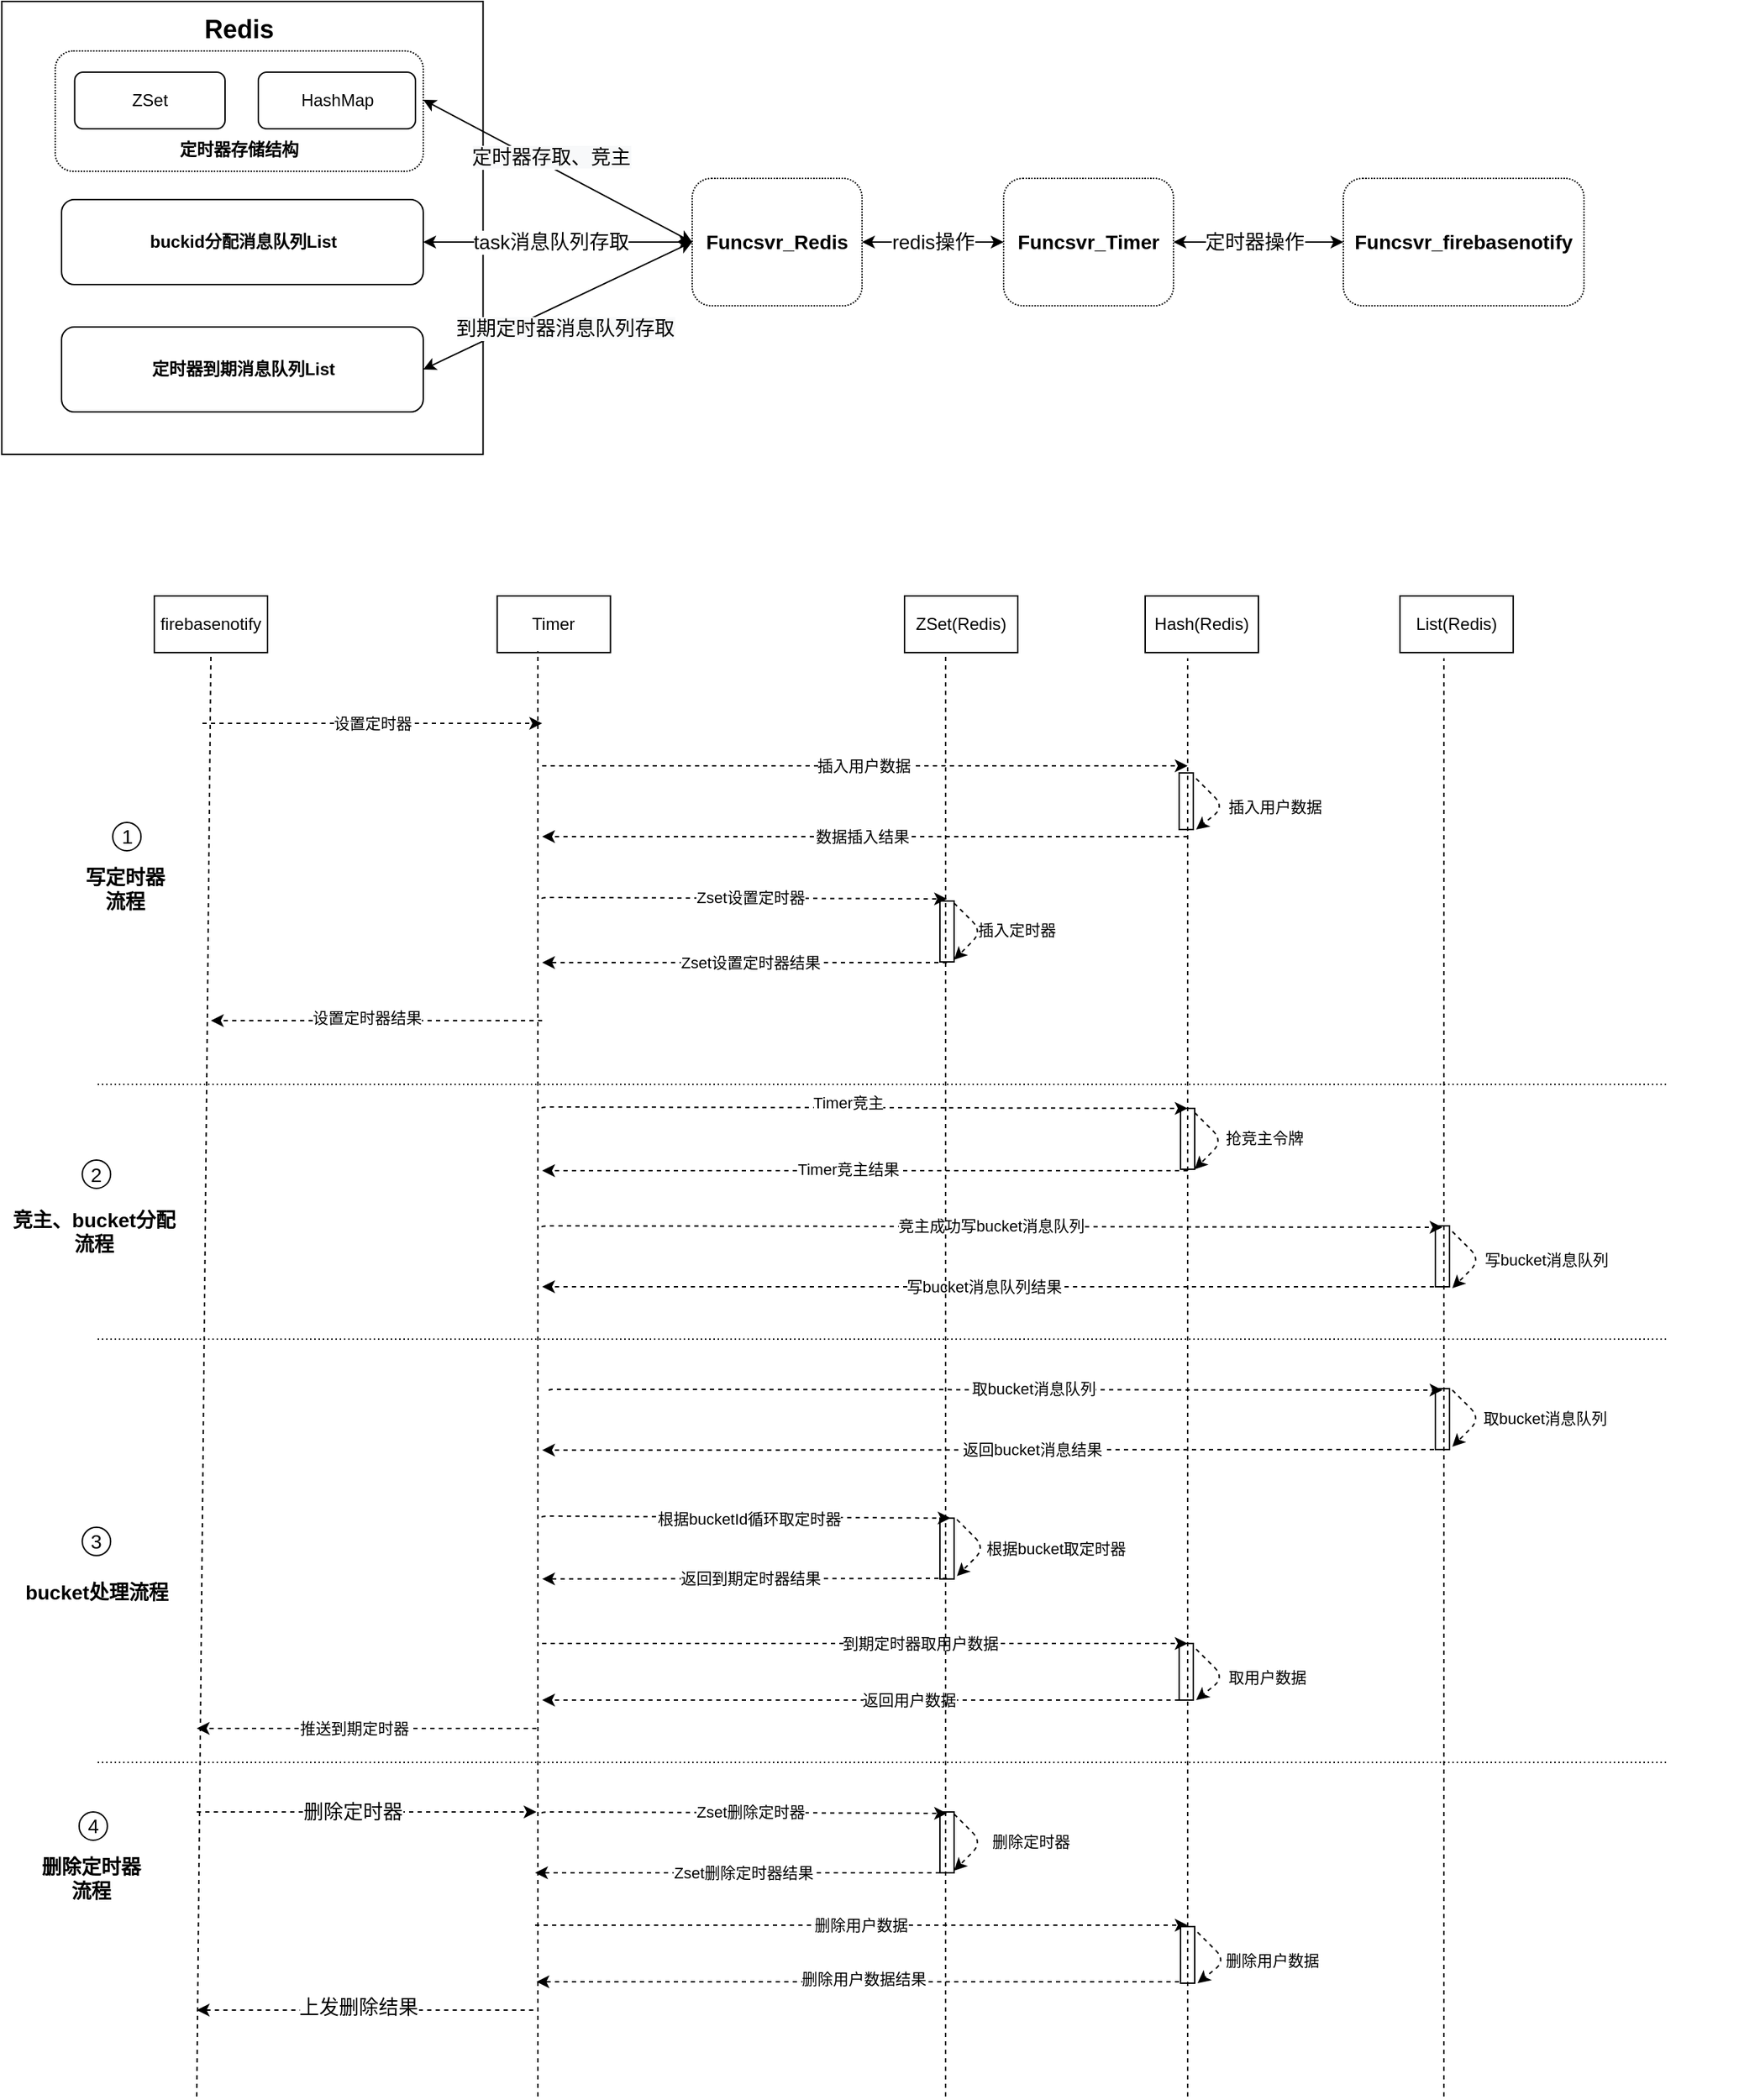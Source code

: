 <mxfile version="15.9.4" type="github" pages="8">
  <diagram id="rGBcGQrgIOmhusSkpEhY" name="总图">
    <mxGraphModel dx="2062" dy="2291" grid="1" gridSize="10" guides="1" tooltips="1" connect="1" arrows="1" fold="1" page="1" pageScale="1" pageWidth="827" pageHeight="1169" math="0" shadow="0">
      <root>
        <mxCell id="0" />
        <mxCell id="1" parent="0" />
        <mxCell id="j9WpY-2XVAiYxq_LJWDv-1" value="" style="rounded=0;whiteSpace=wrap;html=1;" parent="1" vertex="1">
          <mxGeometry x="695" y="395.5" width="10" height="43" as="geometry" />
        </mxCell>
        <mxCell id="TzOcwmSmpLNL7cRONvy3-11" style="edgeStyle=none;rounded=0;orthogonalLoop=1;jettySize=auto;html=1;exitX=1;exitY=0.5;exitDx=0;exitDy=0;fontSize=14;startArrow=classic;startFill=1;strokeWidth=1;" parent="1" source="k5ek-Dyfz73bsxwR2uP5-25" target="ZYKwngdqUfYdTMZEAyLj-9" edge="1">
          <mxGeometry relative="1" as="geometry" />
        </mxCell>
        <mxCell id="TzOcwmSmpLNL7cRONvy3-13" value="定时器操作" style="edgeLabel;html=1;align=center;verticalAlign=middle;resizable=0;points=[];fontSize=14;" parent="TzOcwmSmpLNL7cRONvy3-11" vertex="1" connectable="0">
          <mxGeometry x="-0.287" y="3" relative="1" as="geometry">
            <mxPoint x="14" y="3" as="offset" />
          </mxGeometry>
        </mxCell>
        <mxCell id="k5ek-Dyfz73bsxwR2uP5-25" value="&lt;b&gt;&lt;font style=&quot;font-size: 14px&quot;&gt;Funcsvr_Timer&lt;/font&gt;&lt;/b&gt;" style="rounded=1;whiteSpace=wrap;html=1;dashed=1;dashPattern=1 1;align=center;" parent="1" vertex="1">
          <mxGeometry x="740" y="-115" width="120" height="90" as="geometry" />
        </mxCell>
        <mxCell id="k5ek-Dyfz73bsxwR2uP5-2" value="" style="rounded=0;whiteSpace=wrap;html=1;" parent="1" vertex="1">
          <mxGeometry x="32.25" y="-240" width="340" height="320" as="geometry" />
        </mxCell>
        <mxCell id="k5ek-Dyfz73bsxwR2uP5-13" value="" style="rounded=1;whiteSpace=wrap;html=1;dashed=1;dashPattern=1 1;" parent="1" vertex="1">
          <mxGeometry x="70" y="-205" width="260" height="85" as="geometry" />
        </mxCell>
        <mxCell id="C6_V7AmvbbiP25uf1EMG-6" value="ZSet" style="rounded=1;whiteSpace=wrap;html=1;" parent="1" vertex="1">
          <mxGeometry x="83.75" y="-190" width="106.25" height="40" as="geometry" />
        </mxCell>
        <mxCell id="ZYKwngdqUfYdTMZEAyLj-2" value="&lt;b&gt;&lt;font style=&quot;font-size: 18px&quot;&gt;Redis&lt;/font&gt;&lt;/b&gt;" style="text;html=1;strokeColor=none;fillColor=none;align=center;verticalAlign=middle;whiteSpace=wrap;rounded=0;" parent="1" vertex="1">
          <mxGeometry x="170" y="-235" width="60" height="30" as="geometry" />
        </mxCell>
        <mxCell id="ZYKwngdqUfYdTMZEAyLj-3" value="HashMap" style="rounded=1;whiteSpace=wrap;html=1;" parent="1" vertex="1">
          <mxGeometry x="213.5" y="-190" width="111" height="40" as="geometry" />
        </mxCell>
        <mxCell id="TzOcwmSmpLNL7cRONvy3-5" style="edgeStyle=none;rounded=0;orthogonalLoop=1;jettySize=auto;html=1;exitX=1;exitY=0.5;exitDx=0;exitDy=0;entryX=0;entryY=0.5;entryDx=0;entryDy=0;fontSize=14;startArrow=classic;startFill=1;strokeWidth=1;" parent="1" source="ZYKwngdqUfYdTMZEAyLj-4" target="ZYKwngdqUfYdTMZEAyLj-8" edge="1">
          <mxGeometry relative="1" as="geometry" />
        </mxCell>
        <mxCell id="TzOcwmSmpLNL7cRONvy3-6" value="task消息队列存取" style="edgeLabel;html=1;align=center;verticalAlign=middle;resizable=0;points=[];fontSize=14;" parent="TzOcwmSmpLNL7cRONvy3-5" vertex="1" connectable="0">
          <mxGeometry x="-0.147" y="-2" relative="1" as="geometry">
            <mxPoint x="9" y="-2" as="offset" />
          </mxGeometry>
        </mxCell>
        <mxCell id="ZYKwngdqUfYdTMZEAyLj-4" value="&lt;b&gt;buckid分配消息队列List&lt;/b&gt;" style="rounded=1;whiteSpace=wrap;html=1;" parent="1" vertex="1">
          <mxGeometry x="74.5" y="-100" width="255.5" height="60" as="geometry" />
        </mxCell>
        <mxCell id="ZYKwngdqUfYdTMZEAyLj-5" value="&lt;b&gt;定时器到期消息队列List&lt;/b&gt;" style="rounded=1;whiteSpace=wrap;html=1;" parent="1" vertex="1">
          <mxGeometry x="74.5" y="-10" width="255.5" height="60" as="geometry" />
        </mxCell>
        <mxCell id="ZYKwngdqUfYdTMZEAyLj-7" value="&lt;b&gt;定时器存储结构&lt;/b&gt;" style="text;html=1;strokeColor=none;fillColor=none;align=center;verticalAlign=middle;whiteSpace=wrap;rounded=0;" parent="1" vertex="1">
          <mxGeometry x="150" y="-150" width="100" height="30" as="geometry" />
        </mxCell>
        <mxCell id="TzOcwmSmpLNL7cRONvy3-10" value="" style="edgeStyle=none;rounded=0;orthogonalLoop=1;jettySize=auto;html=1;fontSize=14;startArrow=classic;startFill=1;strokeWidth=1;" parent="1" source="ZYKwngdqUfYdTMZEAyLj-8" target="k5ek-Dyfz73bsxwR2uP5-25" edge="1">
          <mxGeometry relative="1" as="geometry" />
        </mxCell>
        <mxCell id="TzOcwmSmpLNL7cRONvy3-12" value="redis操作" style="edgeLabel;html=1;align=center;verticalAlign=middle;resizable=0;points=[];fontSize=14;" parent="TzOcwmSmpLNL7cRONvy3-10" vertex="1" connectable="0">
          <mxGeometry x="-0.237" y="-3" relative="1" as="geometry">
            <mxPoint x="12" y="-3" as="offset" />
          </mxGeometry>
        </mxCell>
        <mxCell id="ZYKwngdqUfYdTMZEAyLj-8" value="&lt;b&gt;&lt;font style=&quot;font-size: 14px&quot;&gt;Funcsvr_Redis&lt;/font&gt;&lt;/b&gt;" style="rounded=1;whiteSpace=wrap;html=1;dashed=1;dashPattern=1 1;align=center;" parent="1" vertex="1">
          <mxGeometry x="520" y="-115" width="120" height="90" as="geometry" />
        </mxCell>
        <mxCell id="ZYKwngdqUfYdTMZEAyLj-9" value="&lt;b&gt;&lt;font style=&quot;font-size: 14px&quot;&gt;&lt;font&gt;Funcsvr_&lt;/font&gt;firebasenotify&lt;/font&gt;&lt;/b&gt;" style="rounded=1;whiteSpace=wrap;html=1;dashed=1;dashPattern=1 1;align=center;" parent="1" vertex="1">
          <mxGeometry x="980" y="-115" width="170" height="90" as="geometry" />
        </mxCell>
        <mxCell id="TzOcwmSmpLNL7cRONvy3-1" value="" style="endArrow=classic;html=1;entryX=0;entryY=0.5;entryDx=0;entryDy=0;startArrow=classic;startFill=1;" parent="1" target="ZYKwngdqUfYdTMZEAyLj-8" edge="1">
          <mxGeometry width="50" height="50" relative="1" as="geometry">
            <mxPoint x="330" y="-170.5" as="sourcePoint" />
            <mxPoint x="510" y="-170.5" as="targetPoint" />
          </mxGeometry>
        </mxCell>
        <mxCell id="TzOcwmSmpLNL7cRONvy3-4" value="&lt;span style=&quot;background-color: rgb(248 , 249 , 250)&quot;&gt;定时器存取、竞主&lt;/span&gt;" style="edgeLabel;html=1;align=center;verticalAlign=middle;resizable=0;points=[];fontSize=14;" parent="TzOcwmSmpLNL7cRONvy3-1" vertex="1" connectable="0">
          <mxGeometry x="0.125" relative="1" as="geometry">
            <mxPoint x="-17" y="-16" as="offset" />
          </mxGeometry>
        </mxCell>
        <mxCell id="TzOcwmSmpLNL7cRONvy3-8" value="" style="endArrow=classic;html=1;entryX=0;entryY=0.5;entryDx=0;entryDy=0;startArrow=classic;startFill=1;" parent="1" target="ZYKwngdqUfYdTMZEAyLj-8" edge="1">
          <mxGeometry width="50" height="50" relative="1" as="geometry">
            <mxPoint x="330" y="20.0" as="sourcePoint" />
            <mxPoint x="520" y="120.5" as="targetPoint" />
          </mxGeometry>
        </mxCell>
        <mxCell id="TzOcwmSmpLNL7cRONvy3-9" value="&lt;span style=&quot;background-color: rgb(248 , 249 , 250)&quot;&gt;到期定时器消息队列存取&lt;/span&gt;" style="edgeLabel;html=1;align=center;verticalAlign=middle;resizable=0;points=[];fontSize=14;" parent="TzOcwmSmpLNL7cRONvy3-8" vertex="1" connectable="0">
          <mxGeometry x="0.125" relative="1" as="geometry">
            <mxPoint x="-7" y="21" as="offset" />
          </mxGeometry>
        </mxCell>
        <mxCell id="j9WpY-2XVAiYxq_LJWDv-2" value="firebasenotify" style="rounded=0;whiteSpace=wrap;html=1;" parent="1" vertex="1">
          <mxGeometry x="140" y="180" width="80" height="40" as="geometry" />
        </mxCell>
        <mxCell id="j9WpY-2XVAiYxq_LJWDv-3" value="" style="endArrow=none;dashed=1;html=1;entryX=0.5;entryY=1;entryDx=0;entryDy=0;" parent="1" target="j9WpY-2XVAiYxq_LJWDv-2" edge="1">
          <mxGeometry width="50" height="50" relative="1" as="geometry">
            <mxPoint x="170" y="1240" as="sourcePoint" />
            <mxPoint x="180" y="450" as="targetPoint" />
          </mxGeometry>
        </mxCell>
        <mxCell id="j9WpY-2XVAiYxq_LJWDv-4" value="Timer" style="rounded=0;whiteSpace=wrap;html=1;" parent="1" vertex="1">
          <mxGeometry x="382.25" y="180" width="80" height="40" as="geometry" />
        </mxCell>
        <mxCell id="j9WpY-2XVAiYxq_LJWDv-5" value="ZSet(Redis)" style="rounded=0;whiteSpace=wrap;html=1;" parent="1" vertex="1">
          <mxGeometry x="670" y="180" width="80" height="40" as="geometry" />
        </mxCell>
        <mxCell id="j9WpY-2XVAiYxq_LJWDv-8" value="" style="endArrow=none;dashed=1;html=1;entryX=0.359;entryY=0.975;entryDx=0;entryDy=0;entryPerimeter=0;" parent="1" edge="1" target="j9WpY-2XVAiYxq_LJWDv-4">
          <mxGeometry width="50" height="50" relative="1" as="geometry">
            <mxPoint x="411" y="1240" as="sourcePoint" />
            <mxPoint x="411.96" y="380" as="targetPoint" />
          </mxGeometry>
        </mxCell>
        <mxCell id="j9WpY-2XVAiYxq_LJWDv-13" value="" style="endArrow=classic;html=1;dashed=1;" parent="1" edge="1">
          <mxGeometry width="50" height="50" relative="1" as="geometry">
            <mxPoint x="174" y="270" as="sourcePoint" />
            <mxPoint x="414" y="270" as="targetPoint" />
          </mxGeometry>
        </mxCell>
        <mxCell id="j9WpY-2XVAiYxq_LJWDv-14" value="设置定时器" style="edgeLabel;html=1;align=center;verticalAlign=middle;resizable=0;points=[];" parent="j9WpY-2XVAiYxq_LJWDv-13" vertex="1" connectable="0">
          <mxGeometry x="0.138" y="-1" relative="1" as="geometry">
            <mxPoint x="-17" y="-1" as="offset" />
          </mxGeometry>
        </mxCell>
        <mxCell id="j9WpY-2XVAiYxq_LJWDv-15" value="" style="endArrow=classic;html=1;dashed=1;" parent="1" edge="1">
          <mxGeometry width="50" height="50" relative="1" as="geometry">
            <mxPoint x="414" y="394" as="sourcePoint" />
            <mxPoint x="700" y="394" as="targetPoint" />
            <Array as="points">
              <mxPoint x="414" y="393" />
            </Array>
          </mxGeometry>
        </mxCell>
        <mxCell id="j9WpY-2XVAiYxq_LJWDv-16" value="Zset设置定时器" style="edgeLabel;html=1;align=center;verticalAlign=middle;resizable=0;points=[];" parent="j9WpY-2XVAiYxq_LJWDv-15" vertex="1" connectable="0">
          <mxGeometry x="0.138" y="-1" relative="1" as="geometry">
            <mxPoint x="-16" y="-2" as="offset" />
          </mxGeometry>
        </mxCell>
        <mxCell id="j9WpY-2XVAiYxq_LJWDv-29" value="" style="endArrow=classic;html=1;dashed=1;" parent="1" edge="1">
          <mxGeometry width="50" height="50" relative="1" as="geometry">
            <mxPoint x="705" y="397" as="sourcePoint" />
            <mxPoint x="705" y="437" as="targetPoint" />
            <Array as="points">
              <mxPoint x="725" y="417" />
            </Array>
          </mxGeometry>
        </mxCell>
        <mxCell id="j9WpY-2XVAiYxq_LJWDv-30" value="&lt;div style=&quot;text-align: center&quot;&gt;&lt;font face=&quot;helvetica&quot;&gt;&lt;span style=&quot;font-size: 11px ; background-color: rgb(255 , 255 , 255)&quot;&gt;插入定时器&lt;/span&gt;&lt;/font&gt;&lt;/div&gt;" style="text;whiteSpace=wrap;html=1;" parent="1" vertex="1">
          <mxGeometry x="720" y="402" width="120" height="30" as="geometry" />
        </mxCell>
        <mxCell id="j9WpY-2XVAiYxq_LJWDv-42" value="" style="endArrow=classic;html=1;dashed=1;" parent="1" edge="1">
          <mxGeometry width="50" height="50" relative="1" as="geometry">
            <mxPoint x="700" y="439" as="sourcePoint" />
            <mxPoint x="414" y="439" as="targetPoint" />
            <Array as="points" />
          </mxGeometry>
        </mxCell>
        <mxCell id="j9WpY-2XVAiYxq_LJWDv-43" value="Zset设置定时器结果" style="edgeLabel;html=1;align=center;verticalAlign=middle;resizable=0;points=[];" parent="j9WpY-2XVAiYxq_LJWDv-42" vertex="1" connectable="0">
          <mxGeometry x="0.138" y="-1" relative="1" as="geometry">
            <mxPoint x="23" y="1" as="offset" />
          </mxGeometry>
        </mxCell>
        <mxCell id="j9WpY-2XVAiYxq_LJWDv-50" value="1" style="ellipse;whiteSpace=wrap;html=1;aspect=fixed;fontSize=14;align=center;" parent="1" vertex="1">
          <mxGeometry x="110.63" y="340" width="20" height="20" as="geometry" />
        </mxCell>
        <mxCell id="j9WpY-2XVAiYxq_LJWDv-51" value="2" style="ellipse;whiteSpace=wrap;html=1;aspect=fixed;fontSize=14;align=center;" parent="1" vertex="1">
          <mxGeometry x="89.13" y="578.5" width="20" height="20" as="geometry" />
        </mxCell>
        <mxCell id="j9WpY-2XVAiYxq_LJWDv-52" value="" style="endArrow=classic;html=1;dashed=1;" parent="1" edge="1">
          <mxGeometry width="50" height="50" relative="1" as="geometry">
            <mxPoint x="870" y="586" as="sourcePoint" />
            <mxPoint x="414" y="586" as="targetPoint" />
            <Array as="points" />
          </mxGeometry>
        </mxCell>
        <mxCell id="j9WpY-2XVAiYxq_LJWDv-53" value="Timer竞主结果" style="edgeLabel;html=1;align=center;verticalAlign=middle;resizable=0;points=[];" parent="j9WpY-2XVAiYxq_LJWDv-52" vertex="1" connectable="0">
          <mxGeometry x="0.138" y="-1" relative="1" as="geometry">
            <mxPoint x="19" as="offset" />
          </mxGeometry>
        </mxCell>
        <mxCell id="j9WpY-2XVAiYxq_LJWDv-54" value="" style="rounded=0;whiteSpace=wrap;html=1;" parent="1" vertex="1">
          <mxGeometry x="865" y="542" width="10" height="43" as="geometry" />
        </mxCell>
        <mxCell id="j9WpY-2XVAiYxq_LJWDv-56" value="" style="endArrow=classic;html=1;dashed=1;" parent="1" edge="1">
          <mxGeometry width="50" height="50" relative="1" as="geometry">
            <mxPoint x="875" y="545" as="sourcePoint" />
            <mxPoint x="875" y="585" as="targetPoint" />
            <Array as="points">
              <mxPoint x="895" y="565" />
            </Array>
          </mxGeometry>
        </mxCell>
        <mxCell id="j9WpY-2XVAiYxq_LJWDv-57" value="&lt;div style=&quot;text-align: center&quot;&gt;&lt;font face=&quot;helvetica&quot;&gt;&lt;span style=&quot;font-size: 11px ; background-color: rgb(255 , 255 , 255)&quot;&gt;抢竞主令牌&lt;/span&gt;&lt;/font&gt;&lt;/div&gt;" style="text;whiteSpace=wrap;html=1;" parent="1" vertex="1">
          <mxGeometry x="895" y="548.5" width="120" height="30" as="geometry" />
        </mxCell>
        <mxCell id="j9WpY-2XVAiYxq_LJWDv-60" value="" style="endArrow=classic;html=1;dashed=1;" parent="1" edge="1">
          <mxGeometry width="50" height="50" relative="1" as="geometry">
            <mxPoint x="1050" y="668" as="sourcePoint" />
            <mxPoint x="414" y="668" as="targetPoint" />
            <Array as="points" />
          </mxGeometry>
        </mxCell>
        <mxCell id="j9WpY-2XVAiYxq_LJWDv-61" value="写bucket消息队列结果" style="edgeLabel;html=1;align=center;verticalAlign=middle;resizable=0;points=[];" parent="j9WpY-2XVAiYxq_LJWDv-60" vertex="1" connectable="0">
          <mxGeometry x="0.138" y="-1" relative="1" as="geometry">
            <mxPoint x="38" y="1" as="offset" />
          </mxGeometry>
        </mxCell>
        <mxCell id="j9WpY-2XVAiYxq_LJWDv-62" value="" style="rounded=0;whiteSpace=wrap;html=1;" parent="1" vertex="1">
          <mxGeometry x="1045" y="625" width="10" height="43" as="geometry" />
        </mxCell>
        <mxCell id="j9WpY-2XVAiYxq_LJWDv-64" value="" style="endArrow=classic;html=1;dashed=1;" parent="1" edge="1">
          <mxGeometry width="50" height="50" relative="1" as="geometry">
            <mxPoint x="1057" y="629" as="sourcePoint" />
            <mxPoint x="1057" y="669" as="targetPoint" />
            <Array as="points">
              <mxPoint x="1077" y="649" />
            </Array>
          </mxGeometry>
        </mxCell>
        <mxCell id="j9WpY-2XVAiYxq_LJWDv-65" value="&lt;div style=&quot;text-align: center&quot;&gt;&lt;font face=&quot;helvetica&quot;&gt;&lt;span style=&quot;font-size: 11px ; background-color: rgb(255 , 255 , 255)&quot;&gt;写bucket消息队列&lt;/span&gt;&lt;/font&gt;&lt;/div&gt;" style="text;whiteSpace=wrap;html=1;" parent="1" vertex="1">
          <mxGeometry x="1078" y="635" width="180" height="30" as="geometry" />
        </mxCell>
        <mxCell id="j9WpY-2XVAiYxq_LJWDv-71" value="" style="endArrow=classic;html=1;dashed=1;" parent="1" edge="1">
          <mxGeometry width="50" height="50" relative="1" as="geometry">
            <mxPoint x="1050" y="783" as="sourcePoint" />
            <mxPoint x="414" y="783.43" as="targetPoint" />
            <Array as="points" />
          </mxGeometry>
        </mxCell>
        <mxCell id="j9WpY-2XVAiYxq_LJWDv-72" value="返回bucket消息结果" style="edgeLabel;html=1;align=center;verticalAlign=middle;resizable=0;points=[];" parent="j9WpY-2XVAiYxq_LJWDv-71" vertex="1" connectable="0">
          <mxGeometry x="0.138" y="-1" relative="1" as="geometry">
            <mxPoint x="72" y="1" as="offset" />
          </mxGeometry>
        </mxCell>
        <mxCell id="j9WpY-2XVAiYxq_LJWDv-73" value="" style="rounded=0;whiteSpace=wrap;html=1;" parent="1" vertex="1">
          <mxGeometry x="1045" y="740.0" width="10" height="43" as="geometry" />
        </mxCell>
        <mxCell id="j9WpY-2XVAiYxq_LJWDv-75" value="" style="endArrow=classic;html=1;dashed=1;" parent="1" edge="1">
          <mxGeometry width="50" height="50" relative="1" as="geometry">
            <mxPoint x="1057" y="741.0" as="sourcePoint" />
            <mxPoint x="1057" y="781.0" as="targetPoint" />
            <Array as="points">
              <mxPoint x="1077" y="761.0" />
            </Array>
          </mxGeometry>
        </mxCell>
        <mxCell id="j9WpY-2XVAiYxq_LJWDv-76" value="&lt;div style=&quot;text-align: center&quot;&gt;&lt;font face=&quot;helvetica&quot;&gt;&lt;span style=&quot;font-size: 11px ; background-color: rgb(255 , 255 , 255)&quot;&gt;取bucket消息队列&lt;/span&gt;&lt;/font&gt;&lt;/div&gt;" style="text;whiteSpace=wrap;html=1;" parent="1" vertex="1">
          <mxGeometry x="1077" y="746.5" width="180" height="30" as="geometry" />
        </mxCell>
        <mxCell id="j9WpY-2XVAiYxq_LJWDv-79" value="" style="rounded=0;whiteSpace=wrap;html=1;" parent="1" vertex="1">
          <mxGeometry x="695" y="831.43" width="10" height="43" as="geometry" />
        </mxCell>
        <mxCell id="j9WpY-2XVAiYxq_LJWDv-80" value="" style="endArrow=classic;html=1;dashed=1;" parent="1" edge="1">
          <mxGeometry width="50" height="50" relative="1" as="geometry">
            <mxPoint x="707" y="832.43" as="sourcePoint" />
            <mxPoint x="707" y="872.43" as="targetPoint" />
            <Array as="points">
              <mxPoint x="727" y="852.43" />
            </Array>
          </mxGeometry>
        </mxCell>
        <mxCell id="j9WpY-2XVAiYxq_LJWDv-81" value="&lt;div style=&quot;text-align: center&quot;&gt;&lt;font face=&quot;helvetica&quot;&gt;&lt;span style=&quot;font-size: 11px ; background-color: rgb(255 , 255 , 255)&quot;&gt;根据bucket取定时器&lt;/span&gt;&lt;/font&gt;&lt;/div&gt;" style="text;whiteSpace=wrap;html=1;" parent="1" vertex="1">
          <mxGeometry x="726" y="839.43" width="180" height="30" as="geometry" />
        </mxCell>
        <mxCell id="j9WpY-2XVAiYxq_LJWDv-82" value="" style="endArrow=classic;html=1;dashed=1;" parent="1" edge="1">
          <mxGeometry width="50" height="50" relative="1" as="geometry">
            <mxPoint x="700" y="874" as="sourcePoint" />
            <mxPoint x="414" y="874.43" as="targetPoint" />
            <Array as="points" />
          </mxGeometry>
        </mxCell>
        <mxCell id="j9WpY-2XVAiYxq_LJWDv-83" value="返回到期定时器结果" style="edgeLabel;html=1;align=center;verticalAlign=middle;resizable=0;points=[];" parent="j9WpY-2XVAiYxq_LJWDv-82" vertex="1" connectable="0">
          <mxGeometry x="0.138" y="-1" relative="1" as="geometry">
            <mxPoint x="23" y="1" as="offset" />
          </mxGeometry>
        </mxCell>
        <mxCell id="j9WpY-2XVAiYxq_LJWDv-86" value="" style="endArrow=classic;html=1;dashed=1;" parent="1" edge="1">
          <mxGeometry width="50" height="50" relative="1" as="geometry">
            <mxPoint x="870" y="960" as="sourcePoint" />
            <mxPoint x="414" y="960" as="targetPoint" />
            <Array as="points" />
          </mxGeometry>
        </mxCell>
        <mxCell id="j9WpY-2XVAiYxq_LJWDv-87" value="返回用户数据" style="edgeLabel;html=1;align=center;verticalAlign=middle;resizable=0;points=[];" parent="j9WpY-2XVAiYxq_LJWDv-86" vertex="1" connectable="0">
          <mxGeometry x="0.138" y="-1" relative="1" as="geometry">
            <mxPoint x="62" y="1" as="offset" />
          </mxGeometry>
        </mxCell>
        <mxCell id="j9WpY-2XVAiYxq_LJWDv-88" value="" style="rounded=0;whiteSpace=wrap;html=1;" parent="1" vertex="1">
          <mxGeometry x="864" y="920" width="10" height="40" as="geometry" />
        </mxCell>
        <mxCell id="j9WpY-2XVAiYxq_LJWDv-89" value="" style="endArrow=classic;html=1;dashed=1;" parent="1" edge="1">
          <mxGeometry width="50" height="50" relative="1" as="geometry">
            <mxPoint x="876" y="924" as="sourcePoint" />
            <mxPoint x="876" y="960" as="targetPoint" />
            <Array as="points">
              <mxPoint x="896" y="944" />
            </Array>
          </mxGeometry>
        </mxCell>
        <mxCell id="j9WpY-2XVAiYxq_LJWDv-90" value="&lt;div style=&quot;text-align: center&quot;&gt;&lt;font face=&quot;helvetica&quot;&gt;&lt;span style=&quot;font-size: 11px ; background-color: rgb(255 , 255 , 255)&quot;&gt;取用户数据&lt;/span&gt;&lt;/font&gt;&lt;/div&gt;" style="text;whiteSpace=wrap;html=1;" parent="1" vertex="1">
          <mxGeometry x="897" y="930" width="180" height="30" as="geometry" />
        </mxCell>
        <mxCell id="j9WpY-2XVAiYxq_LJWDv-91" value="3" style="ellipse;whiteSpace=wrap;html=1;aspect=fixed;fontSize=14;align=center;" parent="1" vertex="1">
          <mxGeometry x="89.13" y="837.93" width="20" height="20" as="geometry" />
        </mxCell>
        <mxCell id="h_EUWLqbzuL_DFPCige9-18" value="Hash(Redis)" style="rounded=0;whiteSpace=wrap;html=1;" parent="1" vertex="1">
          <mxGeometry x="840" y="180" width="80" height="40" as="geometry" />
        </mxCell>
        <mxCell id="h_EUWLqbzuL_DFPCige9-20" value="List(Redis)" style="rounded=0;whiteSpace=wrap;html=1;" parent="1" vertex="1">
          <mxGeometry x="1020" y="180" width="80" height="40" as="geometry" />
        </mxCell>
        <mxCell id="h_EUWLqbzuL_DFPCige9-21" value="" style="endArrow=none;dashed=1;html=1;entryX=0.388;entryY=1.1;entryDx=0;entryDy=0;startArrow=none;entryPerimeter=0;" parent="1" edge="1" target="h_EUWLqbzuL_DFPCige9-20">
          <mxGeometry width="50" height="50" relative="1" as="geometry">
            <mxPoint x="1051" y="1240" as="sourcePoint" />
            <mxPoint x="1049.58" y="390" as="targetPoint" />
          </mxGeometry>
        </mxCell>
        <mxCell id="h_EUWLqbzuL_DFPCige9-22" value="" style="line;strokeWidth=1;html=1;fontSize=14;align=center;dashed=1;dashPattern=1 2;" parent="1" vertex="1">
          <mxGeometry x="100" y="520" width="1110" height="10" as="geometry" />
        </mxCell>
        <mxCell id="h_EUWLqbzuL_DFPCige9-23" value="" style="line;strokeWidth=1;html=1;fontSize=14;align=center;dashed=1;dashPattern=1 2;" parent="1" vertex="1">
          <mxGeometry x="100" y="700" width="1110" height="10" as="geometry" />
        </mxCell>
        <mxCell id="h_EUWLqbzuL_DFPCige9-24" value="" style="line;strokeWidth=1;html=1;fontSize=14;align=center;dashed=1;dashPattern=1 2;" parent="1" vertex="1">
          <mxGeometry x="100" y="999" width="1110" height="10" as="geometry" />
        </mxCell>
        <mxCell id="h_EUWLqbzuL_DFPCige9-26" value="&lt;b&gt;写定时器&lt;br&gt;流程&lt;/b&gt;" style="text;html=1;align=center;verticalAlign=middle;resizable=0;points=[];autosize=1;strokeColor=none;fillColor=none;fontSize=14;" parent="1" vertex="1">
          <mxGeometry x="83.75" y="366.5" width="70" height="40" as="geometry" />
        </mxCell>
        <mxCell id="h_EUWLqbzuL_DFPCige9-27" value="&lt;b&gt;竞主、bucket分配&lt;br&gt;流程&lt;/b&gt;" style="text;html=1;align=center;verticalAlign=middle;resizable=0;points=[];autosize=1;strokeColor=none;fillColor=none;fontSize=14;" parent="1" vertex="1">
          <mxGeometry x="32.25" y="608.5" width="130" height="40" as="geometry" />
        </mxCell>
        <mxCell id="h_EUWLqbzuL_DFPCige9-29" value="&lt;b&gt;bucket处理流程&lt;/b&gt;" style="text;html=1;align=center;verticalAlign=middle;resizable=0;points=[];autosize=1;strokeColor=none;fillColor=none;fontSize=14;" parent="1" vertex="1">
          <mxGeometry x="39.13" y="874.43" width="120" height="20" as="geometry" />
        </mxCell>
        <mxCell id="j9WpY-2XVAiYxq_LJWDv-77" value="" style="endArrow=classic;html=1;dashed=1;entryX=0.75;entryY=0;entryDx=0;entryDy=0;" parent="1" target="j9WpY-2XVAiYxq_LJWDv-79" edge="1">
          <mxGeometry width="50" height="50" relative="1" as="geometry">
            <mxPoint x="414" y="831.0" as="sourcePoint" />
            <mxPoint x="700" y="831.0" as="targetPoint" />
            <Array as="points">
              <mxPoint x="414" y="830" />
            </Array>
          </mxGeometry>
        </mxCell>
        <mxCell id="j9WpY-2XVAiYxq_LJWDv-78" value="根据bucketId循环取定时器" style="edgeLabel;html=1;align=center;verticalAlign=middle;resizable=0;points=[];" parent="j9WpY-2XVAiYxq_LJWDv-77" vertex="1" connectable="0">
          <mxGeometry x="0.138" y="-1" relative="1" as="geometry">
            <mxPoint x="-18" as="offset" />
          </mxGeometry>
        </mxCell>
        <mxCell id="j9WpY-2XVAiYxq_LJWDv-84" value="" style="endArrow=classic;html=1;dashed=1;" parent="1" edge="1">
          <mxGeometry width="50" height="50" relative="1" as="geometry">
            <mxPoint x="414" y="920" as="sourcePoint" />
            <mxPoint x="870" y="920" as="targetPoint" />
            <Array as="points" />
          </mxGeometry>
        </mxCell>
        <mxCell id="j9WpY-2XVAiYxq_LJWDv-85" value="到期定时器取用户数据" style="edgeLabel;html=1;align=center;verticalAlign=middle;resizable=0;points=[];" parent="j9WpY-2XVAiYxq_LJWDv-84" vertex="1" connectable="0">
          <mxGeometry x="0.138" y="-1" relative="1" as="geometry">
            <mxPoint x="7" y="-1" as="offset" />
          </mxGeometry>
        </mxCell>
        <mxCell id="j9WpY-2XVAiYxq_LJWDv-69" value="" style="endArrow=classic;html=1;dashed=1;" parent="1" edge="1">
          <mxGeometry width="50" height="50" relative="1" as="geometry">
            <mxPoint x="419" y="741.43" as="sourcePoint" />
            <mxPoint x="1050" y="741" as="targetPoint" />
            <Array as="points">
              <mxPoint x="419" y="740.43" />
            </Array>
          </mxGeometry>
        </mxCell>
        <mxCell id="j9WpY-2XVAiYxq_LJWDv-70" value="取bucket消息队列" style="edgeLabel;html=1;align=center;verticalAlign=middle;resizable=0;points=[];" parent="j9WpY-2XVAiYxq_LJWDv-69" vertex="1" connectable="0">
          <mxGeometry x="0.138" y="-1" relative="1" as="geometry">
            <mxPoint x="-17" y="-2" as="offset" />
          </mxGeometry>
        </mxCell>
        <mxCell id="j9WpY-2XVAiYxq_LJWDv-58" value="" style="endArrow=classic;html=1;dashed=1;" parent="1" edge="1">
          <mxGeometry width="50" height="50" relative="1" as="geometry">
            <mxPoint x="414" y="626" as="sourcePoint" />
            <mxPoint x="1050" y="626" as="targetPoint" />
            <Array as="points">
              <mxPoint x="414" y="625" />
            </Array>
          </mxGeometry>
        </mxCell>
        <mxCell id="j9WpY-2XVAiYxq_LJWDv-59" value="竞主成功写bucket消息队列" style="edgeLabel;html=1;align=center;verticalAlign=middle;resizable=0;points=[];" parent="j9WpY-2XVAiYxq_LJWDv-58" vertex="1" connectable="0">
          <mxGeometry x="0.138" y="-1" relative="1" as="geometry">
            <mxPoint x="-45" y="-2" as="offset" />
          </mxGeometry>
        </mxCell>
        <mxCell id="j9WpY-2XVAiYxq_LJWDv-47" value="" style="endArrow=classic;html=1;dashed=1;" parent="1" edge="1">
          <mxGeometry width="50" height="50" relative="1" as="geometry">
            <mxPoint x="414" y="542" as="sourcePoint" />
            <mxPoint x="870" y="542" as="targetPoint" />
            <Array as="points">
              <mxPoint x="414" y="541" />
            </Array>
          </mxGeometry>
        </mxCell>
        <mxCell id="j9WpY-2XVAiYxq_LJWDv-48" value="Timer竞主" style="edgeLabel;html=1;align=center;verticalAlign=middle;resizable=0;points=[];" parent="j9WpY-2XVAiYxq_LJWDv-47" vertex="1" connectable="0">
          <mxGeometry x="0.138" y="-1" relative="1" as="geometry">
            <mxPoint x="-43" y="-5" as="offset" />
          </mxGeometry>
        </mxCell>
        <mxCell id="CvIdZ6Xhu-38XFksP7W3-2" value="" style="rounded=0;whiteSpace=wrap;html=1;" vertex="1" parent="1">
          <mxGeometry x="695" y="1039" width="10" height="43" as="geometry" />
        </mxCell>
        <mxCell id="CvIdZ6Xhu-38XFksP7W3-6" value="" style="endArrow=classic;html=1;dashed=1;" edge="1" parent="1">
          <mxGeometry width="50" height="50" relative="1" as="geometry">
            <mxPoint x="170" y="1039" as="sourcePoint" />
            <mxPoint x="410" y="1039" as="targetPoint" />
            <Array as="points">
              <mxPoint x="290" y="1039" />
            </Array>
          </mxGeometry>
        </mxCell>
        <mxCell id="CvIdZ6Xhu-38XFksP7W3-7" value="删除定时器" style="edgeLabel;html=1;align=center;verticalAlign=middle;resizable=0;points=[];fontSize=14;" vertex="1" connectable="0" parent="CvIdZ6Xhu-38XFksP7W3-6">
          <mxGeometry x="-0.092" y="1" relative="1" as="geometry">
            <mxPoint x="1" y="1" as="offset" />
          </mxGeometry>
        </mxCell>
        <mxCell id="CvIdZ6Xhu-38XFksP7W3-8" value="" style="endArrow=classic;html=1;dashed=1;" edge="1" parent="1">
          <mxGeometry width="50" height="50" relative="1" as="geometry">
            <mxPoint x="414" y="1040" as="sourcePoint" />
            <mxPoint x="700" y="1040" as="targetPoint" />
            <Array as="points">
              <mxPoint x="414" y="1039" />
            </Array>
          </mxGeometry>
        </mxCell>
        <mxCell id="CvIdZ6Xhu-38XFksP7W3-9" value="Zset删除定时器" style="edgeLabel;html=1;align=center;verticalAlign=middle;resizable=0;points=[];" vertex="1" connectable="0" parent="CvIdZ6Xhu-38XFksP7W3-8">
          <mxGeometry x="0.138" y="-1" relative="1" as="geometry">
            <mxPoint x="-16" y="-2" as="offset" />
          </mxGeometry>
        </mxCell>
        <mxCell id="CvIdZ6Xhu-38XFksP7W3-10" value="" style="endArrow=classic;html=1;dashed=1;" edge="1" parent="1">
          <mxGeometry width="50" height="50" relative="1" as="geometry">
            <mxPoint x="407.75" y="1179" as="sourcePoint" />
            <mxPoint x="170" y="1179" as="targetPoint" />
          </mxGeometry>
        </mxCell>
        <mxCell id="CvIdZ6Xhu-38XFksP7W3-11" value="" style="endArrow=classic;html=1;dashed=1;" edge="1" parent="1">
          <mxGeometry width="50" height="50" relative="1" as="geometry">
            <mxPoint x="705" y="1040.5" as="sourcePoint" />
            <mxPoint x="705" y="1080.5" as="targetPoint" />
            <Array as="points">
              <mxPoint x="725" y="1060.5" />
            </Array>
          </mxGeometry>
        </mxCell>
        <mxCell id="CvIdZ6Xhu-38XFksP7W3-12" value="&lt;div style=&quot;text-align: center&quot;&gt;&lt;font face=&quot;helvetica&quot;&gt;&lt;span style=&quot;font-size: 11px ; background-color: rgb(255 , 255 , 255)&quot;&gt;删除定时器&lt;/span&gt;&lt;/font&gt;&lt;/div&gt;" style="text;whiteSpace=wrap;html=1;" vertex="1" parent="1">
          <mxGeometry x="730" y="1045.5" width="120" height="30" as="geometry" />
        </mxCell>
        <mxCell id="CvIdZ6Xhu-38XFksP7W3-13" value="" style="endArrow=classic;html=1;dashed=1;" edge="1" parent="1">
          <mxGeometry width="50" height="50" relative="1" as="geometry">
            <mxPoint x="695" y="1082" as="sourcePoint" />
            <mxPoint x="409" y="1082" as="targetPoint" />
            <Array as="points" />
          </mxGeometry>
        </mxCell>
        <mxCell id="CvIdZ6Xhu-38XFksP7W3-14" value="Zset删除定时器结果" style="edgeLabel;html=1;align=center;verticalAlign=middle;resizable=0;points=[];" vertex="1" connectable="0" parent="CvIdZ6Xhu-38XFksP7W3-13">
          <mxGeometry x="0.138" y="-1" relative="1" as="geometry">
            <mxPoint x="23" y="1" as="offset" />
          </mxGeometry>
        </mxCell>
        <mxCell id="CvIdZ6Xhu-38XFksP7W3-15" value="4" style="ellipse;whiteSpace=wrap;html=1;aspect=fixed;fontSize=14;align=center;" vertex="1" parent="1">
          <mxGeometry x="86.88" y="1039" width="20" height="20" as="geometry" />
        </mxCell>
        <mxCell id="CvIdZ6Xhu-38XFksP7W3-16" value="&lt;b&gt;删除定时器&lt;br&gt;流程&lt;/b&gt;" style="text;html=1;align=center;verticalAlign=middle;resizable=0;points=[];autosize=1;strokeColor=none;fillColor=none;fontSize=14;" vertex="1" parent="1">
          <mxGeometry x="50" y="1065.5" width="90" height="40" as="geometry" />
        </mxCell>
        <mxCell id="j9WpY-2XVAiYxq_LJWDv-9" value="" style="endArrow=none;dashed=1;html=1;entryX=0.363;entryY=1;entryDx=0;entryDy=0;startArrow=none;entryPerimeter=0;" parent="1" edge="1" target="j9WpY-2XVAiYxq_LJWDv-5">
          <mxGeometry width="50" height="50" relative="1" as="geometry">
            <mxPoint x="699" y="1240" as="sourcePoint" />
            <mxPoint x="699.58" y="380" as="targetPoint" />
          </mxGeometry>
        </mxCell>
        <mxCell id="CvIdZ6Xhu-38XFksP7W3-24" value="上发删除结果" style="edgeLabel;html=1;align=center;verticalAlign=middle;resizable=0;points=[];fontSize=14;" vertex="1" connectable="0" parent="1">
          <mxGeometry x="280" y="1109" as="geometry">
            <mxPoint x="4" y="68" as="offset" />
          </mxGeometry>
        </mxCell>
        <mxCell id="CvIdZ6Xhu-38XFksP7W3-26" value="" style="endArrow=classic;html=1;dashed=1;" edge="1" parent="1">
          <mxGeometry width="50" height="50" relative="1" as="geometry">
            <mxPoint x="414" y="300" as="sourcePoint" />
            <mxPoint x="870" y="300" as="targetPoint" />
          </mxGeometry>
        </mxCell>
        <mxCell id="CvIdZ6Xhu-38XFksP7W3-27" value="插入用户数据" style="edgeLabel;html=1;align=center;verticalAlign=middle;resizable=0;points=[];" vertex="1" connectable="0" parent="CvIdZ6Xhu-38XFksP7W3-26">
          <mxGeometry x="0.138" y="-1" relative="1" as="geometry">
            <mxPoint x="-33" y="-1" as="offset" />
          </mxGeometry>
        </mxCell>
        <mxCell id="CvIdZ6Xhu-38XFksP7W3-28" value="" style="endArrow=classic;html=1;dashed=1;" edge="1" parent="1">
          <mxGeometry width="50" height="50" relative="1" as="geometry">
            <mxPoint x="870" y="350" as="sourcePoint" />
            <mxPoint x="414" y="350" as="targetPoint" />
          </mxGeometry>
        </mxCell>
        <mxCell id="CvIdZ6Xhu-38XFksP7W3-29" value="数据插入结果" style="edgeLabel;html=1;align=center;verticalAlign=middle;resizable=0;points=[];" vertex="1" connectable="0" parent="1">
          <mxGeometry x="640" y="350" as="geometry" />
        </mxCell>
        <mxCell id="CvIdZ6Xhu-38XFksP7W3-33" value="" style="endArrow=classic;html=1;dashed=1;" edge="1" parent="1">
          <mxGeometry width="50" height="50" relative="1" as="geometry">
            <mxPoint x="409" y="1119" as="sourcePoint" />
            <mxPoint x="870" y="1119" as="targetPoint" />
          </mxGeometry>
        </mxCell>
        <mxCell id="CvIdZ6Xhu-38XFksP7W3-34" value="删除用户数据" style="edgeLabel;html=1;align=center;verticalAlign=middle;resizable=0;points=[];" vertex="1" connectable="0" parent="CvIdZ6Xhu-38XFksP7W3-33">
          <mxGeometry x="0.138" y="-1" relative="1" as="geometry">
            <mxPoint x="-33" y="-1" as="offset" />
          </mxGeometry>
        </mxCell>
        <mxCell id="CvIdZ6Xhu-38XFksP7W3-35" value="" style="endArrow=classic;html=1;dashed=1;" edge="1" parent="1">
          <mxGeometry width="50" height="50" relative="1" as="geometry">
            <mxPoint x="870" y="1159" as="sourcePoint" />
            <mxPoint x="410" y="1159" as="targetPoint" />
          </mxGeometry>
        </mxCell>
        <mxCell id="CvIdZ6Xhu-38XFksP7W3-36" value="删除用户数据结果" style="edgeLabel;html=1;align=center;verticalAlign=middle;resizable=0;points=[];" vertex="1" connectable="0" parent="CvIdZ6Xhu-38XFksP7W3-35">
          <mxGeometry x="0.138" y="-1" relative="1" as="geometry">
            <mxPoint x="32" y="-1" as="offset" />
          </mxGeometry>
        </mxCell>
        <mxCell id="CvIdZ6Xhu-38XFksP7W3-37" value="" style="endArrow=classic;html=1;dashed=1;" edge="1" parent="1">
          <mxGeometry width="50" height="50" relative="1" as="geometry">
            <mxPoint x="410" y="980" as="sourcePoint" />
            <mxPoint x="170" y="980" as="targetPoint" />
            <Array as="points" />
          </mxGeometry>
        </mxCell>
        <mxCell id="CvIdZ6Xhu-38XFksP7W3-38" value="推送到期定时器" style="edgeLabel;html=1;align=center;verticalAlign=middle;resizable=0;points=[];" vertex="1" connectable="0" parent="CvIdZ6Xhu-38XFksP7W3-37">
          <mxGeometry x="0.138" y="-1" relative="1" as="geometry">
            <mxPoint x="7" y="1" as="offset" />
          </mxGeometry>
        </mxCell>
        <mxCell id="CvIdZ6Xhu-38XFksP7W3-39" value="" style="endArrow=classic;html=1;dashed=1;" edge="1" parent="1">
          <mxGeometry width="50" height="50" relative="1" as="geometry">
            <mxPoint x="414" y="480" as="sourcePoint" />
            <mxPoint x="180" y="480" as="targetPoint" />
          </mxGeometry>
        </mxCell>
        <mxCell id="CvIdZ6Xhu-38XFksP7W3-40" value="设置定时器结果" style="edgeLabel;html=1;align=center;verticalAlign=middle;resizable=0;points=[];" vertex="1" connectable="0" parent="CvIdZ6Xhu-38XFksP7W3-39">
          <mxGeometry x="0.138" y="-1" relative="1" as="geometry">
            <mxPoint x="9" y="-1" as="offset" />
          </mxGeometry>
        </mxCell>
        <mxCell id="CvIdZ6Xhu-38XFksP7W3-41" value="" style="rounded=0;whiteSpace=wrap;html=1;" vertex="1" parent="1">
          <mxGeometry x="865" y="1120" width="10" height="40" as="geometry" />
        </mxCell>
        <mxCell id="CvIdZ6Xhu-38XFksP7W3-42" value="" style="endArrow=classic;html=1;dashed=1;" edge="1" parent="1">
          <mxGeometry width="50" height="50" relative="1" as="geometry">
            <mxPoint x="877" y="1124" as="sourcePoint" />
            <mxPoint x="877" y="1160" as="targetPoint" />
            <Array as="points">
              <mxPoint x="897" y="1144" />
            </Array>
          </mxGeometry>
        </mxCell>
        <mxCell id="CvIdZ6Xhu-38XFksP7W3-43" value="&lt;div style=&quot;text-align: center&quot;&gt;&lt;font face=&quot;helvetica&quot;&gt;&lt;span style=&quot;font-size: 11px ; background-color: rgb(255 , 255 , 255)&quot;&gt;删除用户数据&lt;/span&gt;&lt;/font&gt;&lt;/div&gt;" style="text;whiteSpace=wrap;html=1;" vertex="1" parent="1">
          <mxGeometry x="895" y="1130" width="180" height="30" as="geometry" />
        </mxCell>
        <mxCell id="CvIdZ6Xhu-38XFksP7W3-44" value="&lt;div style=&quot;text-align: center&quot;&gt;&lt;font face=&quot;helvetica&quot;&gt;&lt;span style=&quot;font-size: 11px ; background-color: rgb(255 , 255 , 255)&quot;&gt;插入用户数据&lt;/span&gt;&lt;/font&gt;&lt;/div&gt;" style="text;whiteSpace=wrap;html=1;" vertex="1" parent="1">
          <mxGeometry x="897" y="315" width="180" height="30" as="geometry" />
        </mxCell>
        <mxCell id="CvIdZ6Xhu-38XFksP7W3-45" value="" style="rounded=0;whiteSpace=wrap;html=1;" vertex="1" parent="1">
          <mxGeometry x="864" y="305" width="10" height="40" as="geometry" />
        </mxCell>
        <mxCell id="CvIdZ6Xhu-38XFksP7W3-46" value="" style="endArrow=classic;html=1;dashed=1;" edge="1" parent="1">
          <mxGeometry width="50" height="50" relative="1" as="geometry">
            <mxPoint x="876" y="309" as="sourcePoint" />
            <mxPoint x="876" y="345" as="targetPoint" />
            <Array as="points">
              <mxPoint x="896" y="329" />
            </Array>
          </mxGeometry>
        </mxCell>
        <mxCell id="h_EUWLqbzuL_DFPCige9-19" value="" style="endArrow=none;dashed=1;html=1;entryX=0.375;entryY=1.1;entryDx=0;entryDy=0;startArrow=none;entryPerimeter=0;" parent="1" edge="1" target="h_EUWLqbzuL_DFPCige9-18">
          <mxGeometry width="50" height="50" relative="1" as="geometry">
            <mxPoint x="870" y="1240" as="sourcePoint" />
            <mxPoint x="869.58" y="380" as="targetPoint" />
          </mxGeometry>
        </mxCell>
      </root>
    </mxGraphModel>
  </diagram>
  <diagram id="PEmC2TodR-nV4UOQX9Rt" name="Page-2">
    <mxGraphModel dx="2062" dy="1122" grid="1" gridSize="10" guides="1" tooltips="1" connect="1" arrows="1" fold="1" page="1" pageScale="1" pageWidth="827" pageHeight="1169" math="0" shadow="0">
      <root>
        <mxCell id="Zp6BvYDC10Cf_odQc7yV-0" />
        <mxCell id="Zp6BvYDC10Cf_odQc7yV-1" parent="Zp6BvYDC10Cf_odQc7yV-0" />
        <mxCell id="9bGphdeXorCWSnsVNBzP-0" value="" style="rounded=0;whiteSpace=wrap;html=1;" vertex="1" parent="Zp6BvYDC10Cf_odQc7yV-1">
          <mxGeometry x="695" y="395.5" width="10" height="43" as="geometry" />
        </mxCell>
        <mxCell id="9bGphdeXorCWSnsVNBzP-1" value="firebasenotify" style="rounded=0;whiteSpace=wrap;html=1;" vertex="1" parent="Zp6BvYDC10Cf_odQc7yV-1">
          <mxGeometry x="140" y="180" width="80" height="40" as="geometry" />
        </mxCell>
        <mxCell id="9bGphdeXorCWSnsVNBzP-2" value="" style="endArrow=none;dashed=1;html=1;entryX=0.5;entryY=1;entryDx=0;entryDy=0;" edge="1" parent="Zp6BvYDC10Cf_odQc7yV-1" target="9bGphdeXorCWSnsVNBzP-1">
          <mxGeometry width="50" height="50" relative="1" as="geometry">
            <mxPoint x="170" y="1240" as="sourcePoint" />
            <mxPoint x="180" y="450" as="targetPoint" />
          </mxGeometry>
        </mxCell>
        <mxCell id="9bGphdeXorCWSnsVNBzP-3" value="Timer" style="rounded=0;whiteSpace=wrap;html=1;" vertex="1" parent="Zp6BvYDC10Cf_odQc7yV-1">
          <mxGeometry x="382.25" y="180" width="80" height="40" as="geometry" />
        </mxCell>
        <mxCell id="9bGphdeXorCWSnsVNBzP-4" value="ZSet(Redis)" style="rounded=0;whiteSpace=wrap;html=1;" vertex="1" parent="Zp6BvYDC10Cf_odQc7yV-1">
          <mxGeometry x="670" y="180" width="80" height="40" as="geometry" />
        </mxCell>
        <mxCell id="9bGphdeXorCWSnsVNBzP-5" value="" style="endArrow=none;dashed=1;html=1;entryX=0.359;entryY=0.975;entryDx=0;entryDy=0;entryPerimeter=0;" edge="1" parent="Zp6BvYDC10Cf_odQc7yV-1" target="9bGphdeXorCWSnsVNBzP-3">
          <mxGeometry width="50" height="50" relative="1" as="geometry">
            <mxPoint x="411" y="1240" as="sourcePoint" />
            <mxPoint x="411.96" y="380" as="targetPoint" />
          </mxGeometry>
        </mxCell>
        <mxCell id="9bGphdeXorCWSnsVNBzP-6" value="" style="endArrow=classic;html=1;dashed=1;" edge="1" parent="Zp6BvYDC10Cf_odQc7yV-1">
          <mxGeometry width="50" height="50" relative="1" as="geometry">
            <mxPoint x="174" y="270" as="sourcePoint" />
            <mxPoint x="414" y="270" as="targetPoint" />
          </mxGeometry>
        </mxCell>
        <mxCell id="9bGphdeXorCWSnsVNBzP-7" value="设置定时器" style="edgeLabel;html=1;align=center;verticalAlign=middle;resizable=0;points=[];" vertex="1" connectable="0" parent="9bGphdeXorCWSnsVNBzP-6">
          <mxGeometry x="0.138" y="-1" relative="1" as="geometry">
            <mxPoint x="-17" y="-1" as="offset" />
          </mxGeometry>
        </mxCell>
        <mxCell id="9bGphdeXorCWSnsVNBzP-8" value="" style="endArrow=classic;html=1;dashed=1;" edge="1" parent="Zp6BvYDC10Cf_odQc7yV-1">
          <mxGeometry width="50" height="50" relative="1" as="geometry">
            <mxPoint x="414" y="394" as="sourcePoint" />
            <mxPoint x="700" y="394" as="targetPoint" />
            <Array as="points">
              <mxPoint x="414" y="393" />
            </Array>
          </mxGeometry>
        </mxCell>
        <mxCell id="9bGphdeXorCWSnsVNBzP-9" value="Zset设置定时器" style="edgeLabel;html=1;align=center;verticalAlign=middle;resizable=0;points=[];" vertex="1" connectable="0" parent="9bGphdeXorCWSnsVNBzP-8">
          <mxGeometry x="0.138" y="-1" relative="1" as="geometry">
            <mxPoint x="-16" y="-2" as="offset" />
          </mxGeometry>
        </mxCell>
        <mxCell id="9bGphdeXorCWSnsVNBzP-10" value="" style="endArrow=classic;html=1;dashed=1;" edge="1" parent="Zp6BvYDC10Cf_odQc7yV-1">
          <mxGeometry width="50" height="50" relative="1" as="geometry">
            <mxPoint x="705" y="397" as="sourcePoint" />
            <mxPoint x="705" y="437" as="targetPoint" />
            <Array as="points">
              <mxPoint x="725" y="417" />
            </Array>
          </mxGeometry>
        </mxCell>
        <mxCell id="9bGphdeXorCWSnsVNBzP-11" value="&lt;div style=&quot;text-align: center&quot;&gt;&lt;font face=&quot;helvetica&quot;&gt;&lt;span style=&quot;font-size: 11px ; background-color: rgb(255 , 255 , 255)&quot;&gt;插入定时器&lt;/span&gt;&lt;/font&gt;&lt;/div&gt;" style="text;whiteSpace=wrap;html=1;" vertex="1" parent="Zp6BvYDC10Cf_odQc7yV-1">
          <mxGeometry x="720" y="402" width="120" height="30" as="geometry" />
        </mxCell>
        <mxCell id="9bGphdeXorCWSnsVNBzP-12" value="" style="endArrow=classic;html=1;dashed=1;" edge="1" parent="Zp6BvYDC10Cf_odQc7yV-1">
          <mxGeometry width="50" height="50" relative="1" as="geometry">
            <mxPoint x="700" y="439" as="sourcePoint" />
            <mxPoint x="414" y="439" as="targetPoint" />
            <Array as="points" />
          </mxGeometry>
        </mxCell>
        <mxCell id="9bGphdeXorCWSnsVNBzP-13" value="Zset设置定时器结果" style="edgeLabel;html=1;align=center;verticalAlign=middle;resizable=0;points=[];" vertex="1" connectable="0" parent="9bGphdeXorCWSnsVNBzP-12">
          <mxGeometry x="0.138" y="-1" relative="1" as="geometry">
            <mxPoint x="23" y="1" as="offset" />
          </mxGeometry>
        </mxCell>
        <mxCell id="9bGphdeXorCWSnsVNBzP-14" value="1" style="ellipse;whiteSpace=wrap;html=1;aspect=fixed;fontSize=14;align=center;" vertex="1" parent="Zp6BvYDC10Cf_odQc7yV-1">
          <mxGeometry x="110.63" y="340" width="20" height="20" as="geometry" />
        </mxCell>
        <mxCell id="9bGphdeXorCWSnsVNBzP-15" value="2" style="ellipse;whiteSpace=wrap;html=1;aspect=fixed;fontSize=14;align=center;" vertex="1" parent="Zp6BvYDC10Cf_odQc7yV-1">
          <mxGeometry x="89.13" y="578.5" width="20" height="20" as="geometry" />
        </mxCell>
        <mxCell id="9bGphdeXorCWSnsVNBzP-16" value="" style="endArrow=classic;html=1;dashed=1;" edge="1" parent="Zp6BvYDC10Cf_odQc7yV-1">
          <mxGeometry width="50" height="50" relative="1" as="geometry">
            <mxPoint x="870" y="586" as="sourcePoint" />
            <mxPoint x="414" y="586" as="targetPoint" />
            <Array as="points" />
          </mxGeometry>
        </mxCell>
        <mxCell id="9bGphdeXorCWSnsVNBzP-17" value="Timer竞主结果" style="edgeLabel;html=1;align=center;verticalAlign=middle;resizable=0;points=[];" vertex="1" connectable="0" parent="9bGphdeXorCWSnsVNBzP-16">
          <mxGeometry x="0.138" y="-1" relative="1" as="geometry">
            <mxPoint x="19" as="offset" />
          </mxGeometry>
        </mxCell>
        <mxCell id="9bGphdeXorCWSnsVNBzP-18" value="" style="rounded=0;whiteSpace=wrap;html=1;" vertex="1" parent="Zp6BvYDC10Cf_odQc7yV-1">
          <mxGeometry x="865" y="542" width="10" height="43" as="geometry" />
        </mxCell>
        <mxCell id="9bGphdeXorCWSnsVNBzP-19" value="" style="endArrow=classic;html=1;dashed=1;" edge="1" parent="Zp6BvYDC10Cf_odQc7yV-1">
          <mxGeometry width="50" height="50" relative="1" as="geometry">
            <mxPoint x="875" y="545" as="sourcePoint" />
            <mxPoint x="875" y="585" as="targetPoint" />
            <Array as="points">
              <mxPoint x="895" y="565" />
            </Array>
          </mxGeometry>
        </mxCell>
        <mxCell id="9bGphdeXorCWSnsVNBzP-20" value="&lt;div style=&quot;text-align: center&quot;&gt;&lt;font face=&quot;helvetica&quot;&gt;&lt;span style=&quot;font-size: 11px ; background-color: rgb(255 , 255 , 255)&quot;&gt;抢竞主令牌&lt;/span&gt;&lt;/font&gt;&lt;/div&gt;" style="text;whiteSpace=wrap;html=1;" vertex="1" parent="Zp6BvYDC10Cf_odQc7yV-1">
          <mxGeometry x="895" y="548.5" width="120" height="30" as="geometry" />
        </mxCell>
        <mxCell id="9bGphdeXorCWSnsVNBzP-21" value="" style="endArrow=classic;html=1;dashed=1;" edge="1" parent="Zp6BvYDC10Cf_odQc7yV-1">
          <mxGeometry width="50" height="50" relative="1" as="geometry">
            <mxPoint x="1050" y="668" as="sourcePoint" />
            <mxPoint x="414" y="668" as="targetPoint" />
            <Array as="points" />
          </mxGeometry>
        </mxCell>
        <mxCell id="9bGphdeXorCWSnsVNBzP-22" value="写bucket消息队列结果" style="edgeLabel;html=1;align=center;verticalAlign=middle;resizable=0;points=[];" vertex="1" connectable="0" parent="9bGphdeXorCWSnsVNBzP-21">
          <mxGeometry x="0.138" y="-1" relative="1" as="geometry">
            <mxPoint x="38" y="1" as="offset" />
          </mxGeometry>
        </mxCell>
        <mxCell id="9bGphdeXorCWSnsVNBzP-23" value="" style="rounded=0;whiteSpace=wrap;html=1;" vertex="1" parent="Zp6BvYDC10Cf_odQc7yV-1">
          <mxGeometry x="1045" y="625" width="10" height="43" as="geometry" />
        </mxCell>
        <mxCell id="9bGphdeXorCWSnsVNBzP-24" value="" style="endArrow=classic;html=1;dashed=1;" edge="1" parent="Zp6BvYDC10Cf_odQc7yV-1">
          <mxGeometry width="50" height="50" relative="1" as="geometry">
            <mxPoint x="1057" y="629" as="sourcePoint" />
            <mxPoint x="1057" y="669" as="targetPoint" />
            <Array as="points">
              <mxPoint x="1077" y="649" />
            </Array>
          </mxGeometry>
        </mxCell>
        <mxCell id="9bGphdeXorCWSnsVNBzP-25" value="&lt;div style=&quot;text-align: center&quot;&gt;&lt;font face=&quot;helvetica&quot;&gt;&lt;span style=&quot;font-size: 11px ; background-color: rgb(255 , 255 , 255)&quot;&gt;写bucket消息队列&lt;/span&gt;&lt;/font&gt;&lt;/div&gt;" style="text;whiteSpace=wrap;html=1;" vertex="1" parent="Zp6BvYDC10Cf_odQc7yV-1">
          <mxGeometry x="1078" y="635" width="180" height="30" as="geometry" />
        </mxCell>
        <mxCell id="9bGphdeXorCWSnsVNBzP-26" value="" style="endArrow=classic;html=1;dashed=1;" edge="1" parent="Zp6BvYDC10Cf_odQc7yV-1">
          <mxGeometry width="50" height="50" relative="1" as="geometry">
            <mxPoint x="1050" y="783" as="sourcePoint" />
            <mxPoint x="414" y="783.43" as="targetPoint" />
            <Array as="points" />
          </mxGeometry>
        </mxCell>
        <mxCell id="9bGphdeXorCWSnsVNBzP-27" value="返回bucket消息结果" style="edgeLabel;html=1;align=center;verticalAlign=middle;resizable=0;points=[];" vertex="1" connectable="0" parent="9bGphdeXorCWSnsVNBzP-26">
          <mxGeometry x="0.138" y="-1" relative="1" as="geometry">
            <mxPoint x="72" y="1" as="offset" />
          </mxGeometry>
        </mxCell>
        <mxCell id="9bGphdeXorCWSnsVNBzP-28" value="" style="rounded=0;whiteSpace=wrap;html=1;" vertex="1" parent="Zp6BvYDC10Cf_odQc7yV-1">
          <mxGeometry x="1045" y="740.0" width="10" height="43" as="geometry" />
        </mxCell>
        <mxCell id="9bGphdeXorCWSnsVNBzP-29" value="" style="endArrow=classic;html=1;dashed=1;" edge="1" parent="Zp6BvYDC10Cf_odQc7yV-1">
          <mxGeometry width="50" height="50" relative="1" as="geometry">
            <mxPoint x="1057" y="741" as="sourcePoint" />
            <mxPoint x="1057" y="781" as="targetPoint" />
            <Array as="points">
              <mxPoint x="1077" y="761.0" />
            </Array>
          </mxGeometry>
        </mxCell>
        <mxCell id="9bGphdeXorCWSnsVNBzP-30" value="&lt;div style=&quot;text-align: center&quot;&gt;&lt;font face=&quot;helvetica&quot;&gt;&lt;span style=&quot;font-size: 11px ; background-color: rgb(255 , 255 , 255)&quot;&gt;取bucket消息队列&lt;/span&gt;&lt;/font&gt;&lt;/div&gt;" style="text;whiteSpace=wrap;html=1;" vertex="1" parent="Zp6BvYDC10Cf_odQc7yV-1">
          <mxGeometry x="1077" y="746.5" width="180" height="30" as="geometry" />
        </mxCell>
        <mxCell id="9bGphdeXorCWSnsVNBzP-31" value="" style="rounded=0;whiteSpace=wrap;html=1;" vertex="1" parent="Zp6BvYDC10Cf_odQc7yV-1">
          <mxGeometry x="695" y="831.43" width="10" height="43" as="geometry" />
        </mxCell>
        <mxCell id="9bGphdeXorCWSnsVNBzP-32" value="" style="endArrow=classic;html=1;dashed=1;" edge="1" parent="Zp6BvYDC10Cf_odQc7yV-1">
          <mxGeometry width="50" height="50" relative="1" as="geometry">
            <mxPoint x="707" y="832.43" as="sourcePoint" />
            <mxPoint x="707" y="872.43" as="targetPoint" />
            <Array as="points">
              <mxPoint x="727" y="852.43" />
            </Array>
          </mxGeometry>
        </mxCell>
        <mxCell id="9bGphdeXorCWSnsVNBzP-33" value="&lt;div style=&quot;text-align: center&quot;&gt;&lt;font face=&quot;helvetica&quot;&gt;&lt;span style=&quot;font-size: 11px ; background-color: rgb(255 , 255 , 255)&quot;&gt;根据bucket取定时器&lt;/span&gt;&lt;/font&gt;&lt;/div&gt;" style="text;whiteSpace=wrap;html=1;" vertex="1" parent="Zp6BvYDC10Cf_odQc7yV-1">
          <mxGeometry x="726" y="839.43" width="180" height="30" as="geometry" />
        </mxCell>
        <mxCell id="9bGphdeXorCWSnsVNBzP-34" value="" style="endArrow=classic;html=1;dashed=1;" edge="1" parent="Zp6BvYDC10Cf_odQc7yV-1">
          <mxGeometry width="50" height="50" relative="1" as="geometry">
            <mxPoint x="700" y="874" as="sourcePoint" />
            <mxPoint x="414" y="874.43" as="targetPoint" />
            <Array as="points" />
          </mxGeometry>
        </mxCell>
        <mxCell id="9bGphdeXorCWSnsVNBzP-35" value="返回到期定时器结果" style="edgeLabel;html=1;align=center;verticalAlign=middle;resizable=0;points=[];" vertex="1" connectable="0" parent="9bGphdeXorCWSnsVNBzP-34">
          <mxGeometry x="0.138" y="-1" relative="1" as="geometry">
            <mxPoint x="23" y="1" as="offset" />
          </mxGeometry>
        </mxCell>
        <mxCell id="9bGphdeXorCWSnsVNBzP-36" value="" style="endArrow=classic;html=1;dashed=1;" edge="1" parent="Zp6BvYDC10Cf_odQc7yV-1">
          <mxGeometry width="50" height="50" relative="1" as="geometry">
            <mxPoint x="870" y="960" as="sourcePoint" />
            <mxPoint x="414" y="960" as="targetPoint" />
            <Array as="points" />
          </mxGeometry>
        </mxCell>
        <mxCell id="9bGphdeXorCWSnsVNBzP-37" value="返回用户数据" style="edgeLabel;html=1;align=center;verticalAlign=middle;resizable=0;points=[];" vertex="1" connectable="0" parent="9bGphdeXorCWSnsVNBzP-36">
          <mxGeometry x="0.138" y="-1" relative="1" as="geometry">
            <mxPoint x="62" y="1" as="offset" />
          </mxGeometry>
        </mxCell>
        <mxCell id="9bGphdeXorCWSnsVNBzP-38" value="" style="rounded=0;whiteSpace=wrap;html=1;" vertex="1" parent="Zp6BvYDC10Cf_odQc7yV-1">
          <mxGeometry x="864" y="920" width="10" height="40" as="geometry" />
        </mxCell>
        <mxCell id="9bGphdeXorCWSnsVNBzP-39" value="" style="endArrow=classic;html=1;dashed=1;" edge="1" parent="Zp6BvYDC10Cf_odQc7yV-1">
          <mxGeometry width="50" height="50" relative="1" as="geometry">
            <mxPoint x="876" y="924" as="sourcePoint" />
            <mxPoint x="876" y="960" as="targetPoint" />
            <Array as="points">
              <mxPoint x="896" y="944" />
            </Array>
          </mxGeometry>
        </mxCell>
        <mxCell id="9bGphdeXorCWSnsVNBzP-40" value="&lt;div style=&quot;text-align: center&quot;&gt;&lt;font face=&quot;helvetica&quot;&gt;&lt;span style=&quot;font-size: 11px ; background-color: rgb(255 , 255 , 255)&quot;&gt;取用户数据&lt;/span&gt;&lt;/font&gt;&lt;/div&gt;" style="text;whiteSpace=wrap;html=1;" vertex="1" parent="Zp6BvYDC10Cf_odQc7yV-1">
          <mxGeometry x="897" y="930" width="180" height="30" as="geometry" />
        </mxCell>
        <mxCell id="9bGphdeXorCWSnsVNBzP-41" value="3" style="ellipse;whiteSpace=wrap;html=1;aspect=fixed;fontSize=14;align=center;" vertex="1" parent="Zp6BvYDC10Cf_odQc7yV-1">
          <mxGeometry x="89.13" y="837.93" width="20" height="20" as="geometry" />
        </mxCell>
        <mxCell id="9bGphdeXorCWSnsVNBzP-42" value="Hash(Redis)" style="rounded=0;whiteSpace=wrap;html=1;" vertex="1" parent="Zp6BvYDC10Cf_odQc7yV-1">
          <mxGeometry x="840" y="180" width="80" height="40" as="geometry" />
        </mxCell>
        <mxCell id="9bGphdeXorCWSnsVNBzP-43" value="List(Redis)" style="rounded=0;whiteSpace=wrap;html=1;" vertex="1" parent="Zp6BvYDC10Cf_odQc7yV-1">
          <mxGeometry x="1020" y="180" width="80" height="40" as="geometry" />
        </mxCell>
        <mxCell id="9bGphdeXorCWSnsVNBzP-44" value="" style="endArrow=none;dashed=1;html=1;entryX=0.388;entryY=1.1;entryDx=0;entryDy=0;startArrow=none;entryPerimeter=0;" edge="1" parent="Zp6BvYDC10Cf_odQc7yV-1" target="9bGphdeXorCWSnsVNBzP-43">
          <mxGeometry width="50" height="50" relative="1" as="geometry">
            <mxPoint x="1051" y="1240" as="sourcePoint" />
            <mxPoint x="1049.58" y="390" as="targetPoint" />
          </mxGeometry>
        </mxCell>
        <mxCell id="9bGphdeXorCWSnsVNBzP-45" value="" style="line;strokeWidth=1;html=1;fontSize=14;align=center;dashed=1;dashPattern=1 2;" vertex="1" parent="Zp6BvYDC10Cf_odQc7yV-1">
          <mxGeometry x="100" y="520" width="1110" height="10" as="geometry" />
        </mxCell>
        <mxCell id="9bGphdeXorCWSnsVNBzP-46" value="" style="line;strokeWidth=1;html=1;fontSize=14;align=center;dashed=1;dashPattern=1 2;" vertex="1" parent="Zp6BvYDC10Cf_odQc7yV-1">
          <mxGeometry x="100" y="700" width="1110" height="10" as="geometry" />
        </mxCell>
        <mxCell id="9bGphdeXorCWSnsVNBzP-47" value="" style="line;strokeWidth=1;html=1;fontSize=14;align=center;dashed=1;dashPattern=1 2;" vertex="1" parent="Zp6BvYDC10Cf_odQc7yV-1">
          <mxGeometry x="100" y="999" width="1110" height="10" as="geometry" />
        </mxCell>
        <mxCell id="9bGphdeXorCWSnsVNBzP-48" value="&lt;b&gt;写定时器&lt;br&gt;流程&lt;/b&gt;" style="text;html=1;align=center;verticalAlign=middle;resizable=0;points=[];autosize=1;strokeColor=none;fillColor=none;fontSize=14;" vertex="1" parent="Zp6BvYDC10Cf_odQc7yV-1">
          <mxGeometry x="83.75" y="366.5" width="70" height="40" as="geometry" />
        </mxCell>
        <mxCell id="9bGphdeXorCWSnsVNBzP-49" value="&lt;b&gt;竞主、bucket分配&lt;br&gt;流程&lt;/b&gt;" style="text;html=1;align=center;verticalAlign=middle;resizable=0;points=[];autosize=1;strokeColor=none;fillColor=none;fontSize=14;" vertex="1" parent="Zp6BvYDC10Cf_odQc7yV-1">
          <mxGeometry x="32.25" y="608.5" width="130" height="40" as="geometry" />
        </mxCell>
        <mxCell id="9bGphdeXorCWSnsVNBzP-50" value="&lt;b&gt;bucket处理流程&lt;/b&gt;" style="text;html=1;align=center;verticalAlign=middle;resizable=0;points=[];autosize=1;strokeColor=none;fillColor=none;fontSize=14;" vertex="1" parent="Zp6BvYDC10Cf_odQc7yV-1">
          <mxGeometry x="39.13" y="874.43" width="120" height="20" as="geometry" />
        </mxCell>
        <mxCell id="9bGphdeXorCWSnsVNBzP-51" value="" style="endArrow=classic;html=1;dashed=1;entryX=0.75;entryY=0;entryDx=0;entryDy=0;" edge="1" parent="Zp6BvYDC10Cf_odQc7yV-1" target="9bGphdeXorCWSnsVNBzP-31">
          <mxGeometry width="50" height="50" relative="1" as="geometry">
            <mxPoint x="414" y="831" as="sourcePoint" />
            <mxPoint x="700" y="831.0" as="targetPoint" />
            <Array as="points">
              <mxPoint x="414" y="830" />
            </Array>
          </mxGeometry>
        </mxCell>
        <mxCell id="9bGphdeXorCWSnsVNBzP-52" value="根据bucketId循环取定时器" style="edgeLabel;html=1;align=center;verticalAlign=middle;resizable=0;points=[];" vertex="1" connectable="0" parent="9bGphdeXorCWSnsVNBzP-51">
          <mxGeometry x="0.138" y="-1" relative="1" as="geometry">
            <mxPoint x="-18" as="offset" />
          </mxGeometry>
        </mxCell>
        <mxCell id="9bGphdeXorCWSnsVNBzP-53" value="" style="endArrow=classic;html=1;dashed=1;" edge="1" parent="Zp6BvYDC10Cf_odQc7yV-1">
          <mxGeometry width="50" height="50" relative="1" as="geometry">
            <mxPoint x="414" y="920" as="sourcePoint" />
            <mxPoint x="870" y="920" as="targetPoint" />
            <Array as="points" />
          </mxGeometry>
        </mxCell>
        <mxCell id="9bGphdeXorCWSnsVNBzP-54" value="到期定时器取用户数据" style="edgeLabel;html=1;align=center;verticalAlign=middle;resizable=0;points=[];" vertex="1" connectable="0" parent="9bGphdeXorCWSnsVNBzP-53">
          <mxGeometry x="0.138" y="-1" relative="1" as="geometry">
            <mxPoint x="7" y="-1" as="offset" />
          </mxGeometry>
        </mxCell>
        <mxCell id="9bGphdeXorCWSnsVNBzP-55" value="" style="endArrow=classic;html=1;dashed=1;" edge="1" parent="Zp6BvYDC10Cf_odQc7yV-1">
          <mxGeometry width="50" height="50" relative="1" as="geometry">
            <mxPoint x="419" y="741.43" as="sourcePoint" />
            <mxPoint x="1050" y="741" as="targetPoint" />
            <Array as="points">
              <mxPoint x="419" y="740.43" />
            </Array>
          </mxGeometry>
        </mxCell>
        <mxCell id="9bGphdeXorCWSnsVNBzP-56" value="取bucket消息队列" style="edgeLabel;html=1;align=center;verticalAlign=middle;resizable=0;points=[];" vertex="1" connectable="0" parent="9bGphdeXorCWSnsVNBzP-55">
          <mxGeometry x="0.138" y="-1" relative="1" as="geometry">
            <mxPoint x="-17" y="-2" as="offset" />
          </mxGeometry>
        </mxCell>
        <mxCell id="9bGphdeXorCWSnsVNBzP-57" value="" style="endArrow=classic;html=1;dashed=1;" edge="1" parent="Zp6BvYDC10Cf_odQc7yV-1">
          <mxGeometry width="50" height="50" relative="1" as="geometry">
            <mxPoint x="414" y="626" as="sourcePoint" />
            <mxPoint x="1050" y="626" as="targetPoint" />
            <Array as="points">
              <mxPoint x="414" y="625" />
            </Array>
          </mxGeometry>
        </mxCell>
        <mxCell id="9bGphdeXorCWSnsVNBzP-58" value="竞主成功写bucket消息队列" style="edgeLabel;html=1;align=center;verticalAlign=middle;resizable=0;points=[];" vertex="1" connectable="0" parent="9bGphdeXorCWSnsVNBzP-57">
          <mxGeometry x="0.138" y="-1" relative="1" as="geometry">
            <mxPoint x="-45" y="-2" as="offset" />
          </mxGeometry>
        </mxCell>
        <mxCell id="9bGphdeXorCWSnsVNBzP-59" value="" style="endArrow=classic;html=1;dashed=1;" edge="1" parent="Zp6BvYDC10Cf_odQc7yV-1">
          <mxGeometry width="50" height="50" relative="1" as="geometry">
            <mxPoint x="414" y="542" as="sourcePoint" />
            <mxPoint x="870" y="542" as="targetPoint" />
            <Array as="points">
              <mxPoint x="414" y="541" />
            </Array>
          </mxGeometry>
        </mxCell>
        <mxCell id="9bGphdeXorCWSnsVNBzP-60" value="Timer竞主" style="edgeLabel;html=1;align=center;verticalAlign=middle;resizable=0;points=[];" vertex="1" connectable="0" parent="9bGphdeXorCWSnsVNBzP-59">
          <mxGeometry x="0.138" y="-1" relative="1" as="geometry">
            <mxPoint x="-43" y="-5" as="offset" />
          </mxGeometry>
        </mxCell>
        <mxCell id="9bGphdeXorCWSnsVNBzP-61" value="" style="rounded=0;whiteSpace=wrap;html=1;" vertex="1" parent="Zp6BvYDC10Cf_odQc7yV-1">
          <mxGeometry x="695" y="1039" width="10" height="43" as="geometry" />
        </mxCell>
        <mxCell id="9bGphdeXorCWSnsVNBzP-62" value="" style="endArrow=classic;html=1;dashed=1;" edge="1" parent="Zp6BvYDC10Cf_odQc7yV-1">
          <mxGeometry width="50" height="50" relative="1" as="geometry">
            <mxPoint x="170" y="1039" as="sourcePoint" />
            <mxPoint x="410" y="1039" as="targetPoint" />
            <Array as="points">
              <mxPoint x="290" y="1039" />
            </Array>
          </mxGeometry>
        </mxCell>
        <mxCell id="9bGphdeXorCWSnsVNBzP-63" value="删除定时器" style="edgeLabel;html=1;align=center;verticalAlign=middle;resizable=0;points=[];fontSize=14;" vertex="1" connectable="0" parent="9bGphdeXorCWSnsVNBzP-62">
          <mxGeometry x="-0.092" y="1" relative="1" as="geometry">
            <mxPoint x="1" y="1" as="offset" />
          </mxGeometry>
        </mxCell>
        <mxCell id="9bGphdeXorCWSnsVNBzP-64" value="" style="endArrow=classic;html=1;dashed=1;" edge="1" parent="Zp6BvYDC10Cf_odQc7yV-1">
          <mxGeometry width="50" height="50" relative="1" as="geometry">
            <mxPoint x="414" y="1040" as="sourcePoint" />
            <mxPoint x="700" y="1040" as="targetPoint" />
            <Array as="points">
              <mxPoint x="414" y="1039" />
            </Array>
          </mxGeometry>
        </mxCell>
        <mxCell id="9bGphdeXorCWSnsVNBzP-65" value="Zset删除定时器" style="edgeLabel;html=1;align=center;verticalAlign=middle;resizable=0;points=[];" vertex="1" connectable="0" parent="9bGphdeXorCWSnsVNBzP-64">
          <mxGeometry x="0.138" y="-1" relative="1" as="geometry">
            <mxPoint x="-16" y="-2" as="offset" />
          </mxGeometry>
        </mxCell>
        <mxCell id="9bGphdeXorCWSnsVNBzP-66" value="" style="endArrow=classic;html=1;dashed=1;" edge="1" parent="Zp6BvYDC10Cf_odQc7yV-1">
          <mxGeometry width="50" height="50" relative="1" as="geometry">
            <mxPoint x="407.75" y="1179" as="sourcePoint" />
            <mxPoint x="170" y="1179" as="targetPoint" />
          </mxGeometry>
        </mxCell>
        <mxCell id="9bGphdeXorCWSnsVNBzP-67" value="" style="endArrow=classic;html=1;dashed=1;" edge="1" parent="Zp6BvYDC10Cf_odQc7yV-1">
          <mxGeometry width="50" height="50" relative="1" as="geometry">
            <mxPoint x="705" y="1040.5" as="sourcePoint" />
            <mxPoint x="705" y="1080.5" as="targetPoint" />
            <Array as="points">
              <mxPoint x="725" y="1060.5" />
            </Array>
          </mxGeometry>
        </mxCell>
        <mxCell id="9bGphdeXorCWSnsVNBzP-68" value="&lt;div style=&quot;text-align: center&quot;&gt;&lt;font face=&quot;helvetica&quot;&gt;&lt;span style=&quot;font-size: 11px ; background-color: rgb(255 , 255 , 255)&quot;&gt;删除定时器&lt;/span&gt;&lt;/font&gt;&lt;/div&gt;" style="text;whiteSpace=wrap;html=1;" vertex="1" parent="Zp6BvYDC10Cf_odQc7yV-1">
          <mxGeometry x="730" y="1045.5" width="120" height="30" as="geometry" />
        </mxCell>
        <mxCell id="9bGphdeXorCWSnsVNBzP-69" value="" style="endArrow=classic;html=1;dashed=1;" edge="1" parent="Zp6BvYDC10Cf_odQc7yV-1">
          <mxGeometry width="50" height="50" relative="1" as="geometry">
            <mxPoint x="695" y="1082" as="sourcePoint" />
            <mxPoint x="409" y="1082" as="targetPoint" />
            <Array as="points" />
          </mxGeometry>
        </mxCell>
        <mxCell id="9bGphdeXorCWSnsVNBzP-70" value="Zset删除定时器结果" style="edgeLabel;html=1;align=center;verticalAlign=middle;resizable=0;points=[];" vertex="1" connectable="0" parent="9bGphdeXorCWSnsVNBzP-69">
          <mxGeometry x="0.138" y="-1" relative="1" as="geometry">
            <mxPoint x="23" y="1" as="offset" />
          </mxGeometry>
        </mxCell>
        <mxCell id="9bGphdeXorCWSnsVNBzP-71" value="4" style="ellipse;whiteSpace=wrap;html=1;aspect=fixed;fontSize=14;align=center;" vertex="1" parent="Zp6BvYDC10Cf_odQc7yV-1">
          <mxGeometry x="86.88" y="1039" width="20" height="20" as="geometry" />
        </mxCell>
        <mxCell id="9bGphdeXorCWSnsVNBzP-72" value="&lt;b&gt;删除定时器&lt;br&gt;流程&lt;/b&gt;" style="text;html=1;align=center;verticalAlign=middle;resizable=0;points=[];autosize=1;strokeColor=none;fillColor=none;fontSize=14;" vertex="1" parent="Zp6BvYDC10Cf_odQc7yV-1">
          <mxGeometry x="50" y="1065.5" width="90" height="40" as="geometry" />
        </mxCell>
        <mxCell id="9bGphdeXorCWSnsVNBzP-73" value="" style="endArrow=none;dashed=1;html=1;entryX=0.363;entryY=1;entryDx=0;entryDy=0;startArrow=none;entryPerimeter=0;" edge="1" parent="Zp6BvYDC10Cf_odQc7yV-1" target="9bGphdeXorCWSnsVNBzP-4">
          <mxGeometry width="50" height="50" relative="1" as="geometry">
            <mxPoint x="699" y="1240" as="sourcePoint" />
            <mxPoint x="699.58" y="380" as="targetPoint" />
          </mxGeometry>
        </mxCell>
        <mxCell id="9bGphdeXorCWSnsVNBzP-74" value="上发删除结果" style="edgeLabel;html=1;align=center;verticalAlign=middle;resizable=0;points=[];fontSize=14;" vertex="1" connectable="0" parent="Zp6BvYDC10Cf_odQc7yV-1">
          <mxGeometry x="280" y="1109" as="geometry">
            <mxPoint x="4" y="68" as="offset" />
          </mxGeometry>
        </mxCell>
        <mxCell id="9bGphdeXorCWSnsVNBzP-75" value="" style="endArrow=classic;html=1;dashed=1;" edge="1" parent="Zp6BvYDC10Cf_odQc7yV-1">
          <mxGeometry width="50" height="50" relative="1" as="geometry">
            <mxPoint x="414" y="300" as="sourcePoint" />
            <mxPoint x="870" y="300" as="targetPoint" />
          </mxGeometry>
        </mxCell>
        <mxCell id="9bGphdeXorCWSnsVNBzP-76" value="插入用户数据" style="edgeLabel;html=1;align=center;verticalAlign=middle;resizable=0;points=[];" vertex="1" connectable="0" parent="9bGphdeXorCWSnsVNBzP-75">
          <mxGeometry x="0.138" y="-1" relative="1" as="geometry">
            <mxPoint x="-33" y="-1" as="offset" />
          </mxGeometry>
        </mxCell>
        <mxCell id="9bGphdeXorCWSnsVNBzP-77" value="" style="endArrow=classic;html=1;dashed=1;" edge="1" parent="Zp6BvYDC10Cf_odQc7yV-1">
          <mxGeometry width="50" height="50" relative="1" as="geometry">
            <mxPoint x="870" y="350" as="sourcePoint" />
            <mxPoint x="414" y="350" as="targetPoint" />
          </mxGeometry>
        </mxCell>
        <mxCell id="9bGphdeXorCWSnsVNBzP-78" value="数据插入结果" style="edgeLabel;html=1;align=center;verticalAlign=middle;resizable=0;points=[];" vertex="1" connectable="0" parent="Zp6BvYDC10Cf_odQc7yV-1">
          <mxGeometry x="640" y="350" as="geometry" />
        </mxCell>
        <mxCell id="9bGphdeXorCWSnsVNBzP-79" value="" style="endArrow=classic;html=1;dashed=1;" edge="1" parent="Zp6BvYDC10Cf_odQc7yV-1">
          <mxGeometry width="50" height="50" relative="1" as="geometry">
            <mxPoint x="409" y="1119" as="sourcePoint" />
            <mxPoint x="870" y="1119" as="targetPoint" />
          </mxGeometry>
        </mxCell>
        <mxCell id="9bGphdeXorCWSnsVNBzP-80" value="删除用户数据" style="edgeLabel;html=1;align=center;verticalAlign=middle;resizable=0;points=[];" vertex="1" connectable="0" parent="9bGphdeXorCWSnsVNBzP-79">
          <mxGeometry x="0.138" y="-1" relative="1" as="geometry">
            <mxPoint x="-33" y="-1" as="offset" />
          </mxGeometry>
        </mxCell>
        <mxCell id="9bGphdeXorCWSnsVNBzP-81" value="" style="endArrow=classic;html=1;dashed=1;" edge="1" parent="Zp6BvYDC10Cf_odQc7yV-1">
          <mxGeometry width="50" height="50" relative="1" as="geometry">
            <mxPoint x="870" y="1159" as="sourcePoint" />
            <mxPoint x="410" y="1159" as="targetPoint" />
          </mxGeometry>
        </mxCell>
        <mxCell id="9bGphdeXorCWSnsVNBzP-82" value="删除用户数据结果" style="edgeLabel;html=1;align=center;verticalAlign=middle;resizable=0;points=[];" vertex="1" connectable="0" parent="9bGphdeXorCWSnsVNBzP-81">
          <mxGeometry x="0.138" y="-1" relative="1" as="geometry">
            <mxPoint x="32" y="-1" as="offset" />
          </mxGeometry>
        </mxCell>
        <mxCell id="9bGphdeXorCWSnsVNBzP-83" value="" style="endArrow=classic;html=1;dashed=1;" edge="1" parent="Zp6BvYDC10Cf_odQc7yV-1">
          <mxGeometry width="50" height="50" relative="1" as="geometry">
            <mxPoint x="410" y="980" as="sourcePoint" />
            <mxPoint x="170" y="980" as="targetPoint" />
            <Array as="points" />
          </mxGeometry>
        </mxCell>
        <mxCell id="9bGphdeXorCWSnsVNBzP-84" value="推送到期定时器" style="edgeLabel;html=1;align=center;verticalAlign=middle;resizable=0;points=[];" vertex="1" connectable="0" parent="9bGphdeXorCWSnsVNBzP-83">
          <mxGeometry x="0.138" y="-1" relative="1" as="geometry">
            <mxPoint x="7" y="1" as="offset" />
          </mxGeometry>
        </mxCell>
        <mxCell id="9bGphdeXorCWSnsVNBzP-85" value="" style="endArrow=classic;html=1;dashed=1;" edge="1" parent="Zp6BvYDC10Cf_odQc7yV-1">
          <mxGeometry width="50" height="50" relative="1" as="geometry">
            <mxPoint x="414" y="480" as="sourcePoint" />
            <mxPoint x="180" y="480" as="targetPoint" />
          </mxGeometry>
        </mxCell>
        <mxCell id="9bGphdeXorCWSnsVNBzP-86" value="设置定时器结果" style="edgeLabel;html=1;align=center;verticalAlign=middle;resizable=0;points=[];" vertex="1" connectable="0" parent="9bGphdeXorCWSnsVNBzP-85">
          <mxGeometry x="0.138" y="-1" relative="1" as="geometry">
            <mxPoint x="9" y="-1" as="offset" />
          </mxGeometry>
        </mxCell>
        <mxCell id="9bGphdeXorCWSnsVNBzP-87" value="" style="rounded=0;whiteSpace=wrap;html=1;" vertex="1" parent="Zp6BvYDC10Cf_odQc7yV-1">
          <mxGeometry x="865" y="1120" width="10" height="40" as="geometry" />
        </mxCell>
        <mxCell id="9bGphdeXorCWSnsVNBzP-88" value="" style="endArrow=classic;html=1;dashed=1;" edge="1" parent="Zp6BvYDC10Cf_odQc7yV-1">
          <mxGeometry width="50" height="50" relative="1" as="geometry">
            <mxPoint x="877" y="1124" as="sourcePoint" />
            <mxPoint x="877" y="1160" as="targetPoint" />
            <Array as="points">
              <mxPoint x="897" y="1144" />
            </Array>
          </mxGeometry>
        </mxCell>
        <mxCell id="9bGphdeXorCWSnsVNBzP-89" value="&lt;div style=&quot;text-align: center&quot;&gt;&lt;font face=&quot;helvetica&quot;&gt;&lt;span style=&quot;font-size: 11px ; background-color: rgb(255 , 255 , 255)&quot;&gt;删除用户数据&lt;/span&gt;&lt;/font&gt;&lt;/div&gt;" style="text;whiteSpace=wrap;html=1;" vertex="1" parent="Zp6BvYDC10Cf_odQc7yV-1">
          <mxGeometry x="895" y="1130" width="180" height="30" as="geometry" />
        </mxCell>
        <mxCell id="9bGphdeXorCWSnsVNBzP-90" value="&lt;div style=&quot;text-align: center&quot;&gt;&lt;font face=&quot;helvetica&quot;&gt;&lt;span style=&quot;font-size: 11px ; background-color: rgb(255 , 255 , 255)&quot;&gt;插入用户数据&lt;/span&gt;&lt;/font&gt;&lt;/div&gt;" style="text;whiteSpace=wrap;html=1;" vertex="1" parent="Zp6BvYDC10Cf_odQc7yV-1">
          <mxGeometry x="897" y="315" width="180" height="30" as="geometry" />
        </mxCell>
        <mxCell id="9bGphdeXorCWSnsVNBzP-91" value="" style="rounded=0;whiteSpace=wrap;html=1;" vertex="1" parent="Zp6BvYDC10Cf_odQc7yV-1">
          <mxGeometry x="864" y="305" width="10" height="40" as="geometry" />
        </mxCell>
        <mxCell id="9bGphdeXorCWSnsVNBzP-92" value="" style="endArrow=classic;html=1;dashed=1;" edge="1" parent="Zp6BvYDC10Cf_odQc7yV-1">
          <mxGeometry width="50" height="50" relative="1" as="geometry">
            <mxPoint x="876" y="309" as="sourcePoint" />
            <mxPoint x="876" y="345" as="targetPoint" />
            <Array as="points">
              <mxPoint x="896" y="329" />
            </Array>
          </mxGeometry>
        </mxCell>
        <mxCell id="9bGphdeXorCWSnsVNBzP-93" value="" style="endArrow=none;dashed=1;html=1;entryX=0.375;entryY=1.1;entryDx=0;entryDy=0;startArrow=none;entryPerimeter=0;" edge="1" parent="Zp6BvYDC10Cf_odQc7yV-1" target="9bGphdeXorCWSnsVNBzP-42">
          <mxGeometry width="50" height="50" relative="1" as="geometry">
            <mxPoint x="870" y="1240" as="sourcePoint" />
            <mxPoint x="869.58" y="380" as="targetPoint" />
          </mxGeometry>
        </mxCell>
      </root>
    </mxGraphModel>
  </diagram>
  <diagram id="optCAK0S5QUkbKN9IXHf" name="Page-3">
    <mxGraphModel dx="2062" dy="1122" grid="1" gridSize="10" guides="1" tooltips="1" connect="1" arrows="1" fold="1" page="1" pageScale="1" pageWidth="827" pageHeight="1169" math="0" shadow="0">
      <root>
        <mxCell id="Ee4rW0pa1NIke4W-k74a-0" />
        <mxCell id="Ee4rW0pa1NIke4W-k74a-1" parent="Ee4rW0pa1NIke4W-k74a-0" />
        <mxCell id="Ee4rW0pa1NIke4W-k74a-42" value="" style="rounded=0;whiteSpace=wrap;html=1;" parent="Ee4rW0pa1NIke4W-k74a-1" vertex="1">
          <mxGeometry x="620" y="487" width="10" height="43" as="geometry" />
        </mxCell>
        <mxCell id="Ee4rW0pa1NIke4W-k74a-2" value="Client" style="rounded=0;whiteSpace=wrap;html=1;" parent="Ee4rW0pa1NIke4W-k74a-1" vertex="1">
          <mxGeometry x="30" y="230" width="80" height="40" as="geometry" />
        </mxCell>
        <mxCell id="Ee4rW0pa1NIke4W-k74a-3" value="" style="endArrow=none;dashed=1;html=1;entryX=0.5;entryY=1;entryDx=0;entryDy=0;" parent="Ee4rW0pa1NIke4W-k74a-1" target="Ee4rW0pa1NIke4W-k74a-2" edge="1">
          <mxGeometry width="50" height="50" relative="1" as="geometry">
            <mxPoint x="70" y="700" as="sourcePoint" />
            <mxPoint x="80" y="340" as="targetPoint" />
          </mxGeometry>
        </mxCell>
        <mxCell id="Ee4rW0pa1NIke4W-k74a-4" value="SpeedSvr" style="rounded=0;whiteSpace=wrap;html=1;" parent="Ee4rW0pa1NIke4W-k74a-1" vertex="1">
          <mxGeometry x="170" y="230" width="80" height="40" as="geometry" />
        </mxCell>
        <mxCell id="Ee4rW0pa1NIke4W-k74a-6" value="ZoneSvr" style="rounded=0;whiteSpace=wrap;html=1;" parent="Ee4rW0pa1NIke4W-k74a-1" vertex="1">
          <mxGeometry x="310" y="230" width="80" height="40" as="geometry" />
        </mxCell>
        <mxCell id="Ee4rW0pa1NIke4W-k74a-7" value="IDCRecomSvr" style="rounded=0;whiteSpace=wrap;html=1;" parent="Ee4rW0pa1NIke4W-k74a-1" vertex="1">
          <mxGeometry x="440" y="230" width="90" height="40" as="geometry" />
        </mxCell>
        <mxCell id="Ee4rW0pa1NIke4W-k74a-8" value="MatchMgr" style="rounded=0;whiteSpace=wrap;html=1;" parent="Ee4rW0pa1NIke4W-k74a-1" vertex="1">
          <mxGeometry x="580" y="230" width="90" height="40" as="geometry" />
        </mxCell>
        <mxCell id="Ee4rW0pa1NIke4W-k74a-9" value="" style="endArrow=none;dashed=1;html=1;entryX=0.5;entryY=1;entryDx=0;entryDy=0;" parent="Ee4rW0pa1NIke4W-k74a-1" edge="1">
          <mxGeometry width="50" height="50" relative="1" as="geometry">
            <mxPoint x="210" y="700" as="sourcePoint" />
            <mxPoint x="209.71" y="270" as="targetPoint" />
          </mxGeometry>
        </mxCell>
        <mxCell id="Ee4rW0pa1NIke4W-k74a-10" value="" style="endArrow=none;dashed=1;html=1;entryX=0.5;entryY=1;entryDx=0;entryDy=0;" parent="Ee4rW0pa1NIke4W-k74a-1" edge="1">
          <mxGeometry width="50" height="50" relative="1" as="geometry">
            <mxPoint x="350" y="700" as="sourcePoint" />
            <mxPoint x="349.71" y="270" as="targetPoint" />
          </mxGeometry>
        </mxCell>
        <mxCell id="Ee4rW0pa1NIke4W-k74a-11" value="" style="endArrow=none;dashed=1;html=1;entryX=0.5;entryY=1;entryDx=0;entryDy=0;" parent="Ee4rW0pa1NIke4W-k74a-1" edge="1">
          <mxGeometry width="50" height="50" relative="1" as="geometry">
            <mxPoint x="485" y="700" as="sourcePoint" />
            <mxPoint x="484.71" y="270" as="targetPoint" />
          </mxGeometry>
        </mxCell>
        <mxCell id="Ee4rW0pa1NIke4W-k74a-13" value="" style="endArrow=classic;html=1;" parent="Ee4rW0pa1NIke4W-k74a-1" edge="1">
          <mxGeometry width="50" height="50" relative="1" as="geometry">
            <mxPoint x="70" y="330" as="sourcePoint" />
            <mxPoint x="210" y="330" as="targetPoint" />
          </mxGeometry>
        </mxCell>
        <mxCell id="Ee4rW0pa1NIke4W-k74a-14" value="测速" style="text;html=1;align=center;verticalAlign=middle;resizable=0;points=[];autosize=1;strokeColor=none;fillColor=none;" parent="Ee4rW0pa1NIke4W-k74a-1" vertex="1">
          <mxGeometry x="120" y="310" width="40" height="20" as="geometry" />
        </mxCell>
        <mxCell id="Ee4rW0pa1NIke4W-k74a-15" value="" style="endArrow=classic;html=1;dashed=1;" parent="Ee4rW0pa1NIke4W-k74a-1" edge="1">
          <mxGeometry width="50" height="50" relative="1" as="geometry">
            <mxPoint x="350" y="300" as="sourcePoint" />
            <mxPoint x="70" y="300" as="targetPoint" />
          </mxGeometry>
        </mxCell>
        <mxCell id="Ee4rW0pa1NIke4W-k74a-16" value="CS_CMD_GET_NET_TEST_INFO" style="edgeLabel;html=1;align=center;verticalAlign=middle;resizable=0;points=[];" parent="Ee4rW0pa1NIke4W-k74a-15" vertex="1" connectable="0">
          <mxGeometry x="0.138" y="-1" relative="1" as="geometry">
            <mxPoint x="19" y="-9" as="offset" />
          </mxGeometry>
        </mxCell>
        <mxCell id="Ee4rW0pa1NIke4W-k74a-17" value="" style="endArrow=classic;html=1;dashed=1;" parent="Ee4rW0pa1NIke4W-k74a-1" edge="1">
          <mxGeometry width="50" height="50" relative="1" as="geometry">
            <mxPoint x="350" y="370" as="sourcePoint" />
            <mxPoint x="350" y="370" as="targetPoint" />
            <Array as="points">
              <mxPoint x="70" y="370" />
            </Array>
          </mxGeometry>
        </mxCell>
        <mxCell id="Ee4rW0pa1NIke4W-k74a-18" value="CS_CMD_UPLOAD_NET_TEST_RESULT" style="edgeLabel;html=1;align=center;verticalAlign=middle;resizable=0;points=[];" parent="Ee4rW0pa1NIke4W-k74a-17" vertex="1" connectable="0">
          <mxGeometry x="0.138" y="-1" relative="1" as="geometry">
            <mxPoint x="111" y="-11" as="offset" />
          </mxGeometry>
        </mxCell>
        <mxCell id="Ee4rW0pa1NIke4W-k74a-21" value="" style="endArrow=classic;html=1;" parent="Ee4rW0pa1NIke4W-k74a-1" edge="1">
          <mxGeometry width="50" height="50" relative="1" as="geometry">
            <mxPoint x="349" y="390" as="sourcePoint" />
            <mxPoint x="479" y="390" as="targetPoint" />
          </mxGeometry>
        </mxCell>
        <mxCell id="Ee4rW0pa1NIke4W-k74a-22" value="&lt;span style=&quot;color: rgb(0 , 0 , 0) ; font-family: &amp;#34;helvetica&amp;#34; ; font-size: 12px ; font-style: normal ; font-weight: 400 ; letter-spacing: normal ; text-align: center ; text-indent: 0px ; text-transform: none ; word-spacing: 0px ; background-color: rgb(248 , 249 , 250) ; display: inline ; float: none&quot;&gt;更新ping信息&lt;/span&gt;" style="text;whiteSpace=wrap;html=1;" parent="Ee4rW0pa1NIke4W-k74a-1" vertex="1">
          <mxGeometry x="373" y="366" width="101" height="20" as="geometry" />
        </mxCell>
        <mxCell id="Ee4rW0pa1NIke4W-k74a-23" value="" style="endArrow=classic;html=1;" parent="Ee4rW0pa1NIke4W-k74a-1" edge="1">
          <mxGeometry width="50" height="50" relative="1" as="geometry">
            <mxPoint x="350" y="460" as="sourcePoint" />
            <mxPoint x="350" y="460" as="targetPoint" />
            <Array as="points">
              <mxPoint x="70" y="460" />
            </Array>
          </mxGeometry>
        </mxCell>
        <mxCell id="Ee4rW0pa1NIke4W-k74a-24" value="CS_CMD_MATCH_ROOM_CREATE" style="edgeLabel;html=1;align=center;verticalAlign=middle;resizable=0;points=[];" parent="Ee4rW0pa1NIke4W-k74a-23" vertex="1" connectable="0">
          <mxGeometry x="0.138" y="-1" relative="1" as="geometry">
            <mxPoint x="101" y="-11" as="offset" />
          </mxGeometry>
        </mxCell>
        <mxCell id="Ee4rW0pa1NIke4W-k74a-25" value="" style="endArrow=classic;html=1;dashed=1;" parent="Ee4rW0pa1NIke4W-k74a-1" edge="1">
          <mxGeometry width="50" height="50" relative="1" as="geometry">
            <mxPoint x="479" y="430" as="sourcePoint" />
            <mxPoint x="349" y="430" as="targetPoint" />
          </mxGeometry>
        </mxCell>
        <mxCell id="Ee4rW0pa1NIke4W-k74a-26" value="&lt;div style=&quot;text-align: center&quot;&gt;&lt;span&gt;&lt;font face=&quot;helvetica&quot;&gt;IDC序列及权重&lt;/font&gt;&lt;/span&gt;&lt;/div&gt;" style="text;whiteSpace=wrap;html=1;" parent="Ee4rW0pa1NIke4W-k74a-1" vertex="1">
          <mxGeometry x="372" y="407" width="101" height="20" as="geometry" />
        </mxCell>
        <mxCell id="Ee4rW0pa1NIke4W-k74a-28" value="" style="endArrow=classic;html=1;" parent="Ee4rW0pa1NIke4W-k74a-1" edge="1">
          <mxGeometry width="50" height="50" relative="1" as="geometry">
            <mxPoint x="350" y="490" as="sourcePoint" />
            <mxPoint x="620" y="490" as="targetPoint" />
          </mxGeometry>
        </mxCell>
        <mxCell id="Ee4rW0pa1NIke4W-k74a-29" value="&lt;span style=&quot;color: rgb(0 , 0 , 0) ; font-family: &amp;#34;helvetica&amp;#34; ; font-size: 11px ; font-style: normal ; font-weight: 400 ; letter-spacing: normal ; text-align: center ; text-indent: 0px ; text-transform: none ; word-spacing: 0px ; background-color: rgb(255 , 255 , 255) ; display: inline ; float: none&quot;&gt;SS_CMD_MATCH_ROOM_CREATE&lt;/span&gt;" style="text;whiteSpace=wrap;html=1;" parent="Ee4rW0pa1NIke4W-k74a-1" vertex="1">
          <mxGeometry x="380" y="467" width="220" height="20" as="geometry" />
        </mxCell>
        <mxCell id="Ee4rW0pa1NIke4W-k74a-30" value="" style="endArrow=classic;html=1;dashed=1;" parent="Ee4rW0pa1NIke4W-k74a-1" edge="1">
          <mxGeometry width="50" height="50" relative="1" as="geometry">
            <mxPoint x="620" y="530" as="sourcePoint" />
            <mxPoint x="350" y="530" as="targetPoint" />
          </mxGeometry>
        </mxCell>
        <mxCell id="Ee4rW0pa1NIke4W-k74a-31" value="&lt;span style=&quot;color: rgb(0 , 0 , 0) ; font-family: &amp;#34;helvetica&amp;#34; ; font-size: 11px ; font-style: normal ; font-weight: 400 ; letter-spacing: normal ; text-align: center ; text-indent: 0px ; text-transform: none ; word-spacing: 0px ; background-color: rgb(255 , 255 , 255) ; display: inline ; float: none&quot;&gt;SS_CMD_MATCH_ROOM_CREATE&lt;/span&gt;" style="text;whiteSpace=wrap;html=1;" parent="Ee4rW0pa1NIke4W-k74a-1" vertex="1">
          <mxGeometry x="382" y="508" width="220" height="20" as="geometry" />
        </mxCell>
        <mxCell id="Ee4rW0pa1NIke4W-k74a-33" value="" style="endArrow=classic;html=1;dashed=1;" parent="Ee4rW0pa1NIke4W-k74a-1" edge="1">
          <mxGeometry width="50" height="50" relative="1" as="geometry">
            <mxPoint x="350" y="550" as="sourcePoint" />
            <mxPoint x="70" y="550" as="targetPoint" />
          </mxGeometry>
        </mxCell>
        <mxCell id="Ee4rW0pa1NIke4W-k74a-34" value="&lt;div style=&quot;text-align: center&quot;&gt;&lt;font face=&quot;helvetica&quot;&gt;&lt;span style=&quot;font-size: 11px ; background-color: rgb(255 , 255 , 255)&quot;&gt;CS_CMD_MATCH_ROOM_CREATE&lt;/span&gt;&lt;/font&gt;&lt;/div&gt;" style="text;whiteSpace=wrap;html=1;" parent="Ee4rW0pa1NIke4W-k74a-1" vertex="1">
          <mxGeometry x="110" y="528" width="220" height="20" as="geometry" />
        </mxCell>
        <mxCell id="Ee4rW0pa1NIke4W-k74a-39" value="" style="endArrow=classic;html=1;dashed=1;" parent="Ee4rW0pa1NIke4W-k74a-1" edge="1">
          <mxGeometry width="50" height="50" relative="1" as="geometry">
            <mxPoint x="630" y="490" as="sourcePoint" />
            <mxPoint x="630" y="530" as="targetPoint" />
            <Array as="points">
              <mxPoint x="650" y="510" />
            </Array>
          </mxGeometry>
        </mxCell>
        <mxCell id="Ee4rW0pa1NIke4W-k74a-40" value="&lt;div style=&quot;text-align: center&quot;&gt;&lt;font face=&quot;helvetica&quot;&gt;&lt;span style=&quot;font-size: 11px ; background-color: rgb(255 , 255 , 255)&quot;&gt;使用新的IDC序列匹配&lt;/span&gt;&lt;/font&gt;&lt;/div&gt;" style="text;whiteSpace=wrap;html=1;" parent="Ee4rW0pa1NIke4W-k74a-1" vertex="1">
          <mxGeometry x="650" y="498" width="120" height="30" as="geometry" />
        </mxCell>
        <mxCell id="Ee4rW0pa1NIke4W-k74a-12" value="" style="endArrow=none;dashed=1;html=1;entryX=0.5;entryY=1;entryDx=0;entryDy=0;startArrow=none;" parent="Ee4rW0pa1NIke4W-k74a-1" edge="1">
          <mxGeometry width="50" height="50" relative="1" as="geometry">
            <mxPoint x="625" y="540" as="sourcePoint" />
            <mxPoint x="624.71" y="270" as="targetPoint" />
          </mxGeometry>
        </mxCell>
        <mxCell id="Ee4rW0pa1NIke4W-k74a-44" value="" style="endArrow=classic;html=1;" parent="Ee4rW0pa1NIke4W-k74a-1" edge="1">
          <mxGeometry width="50" height="50" relative="1" as="geometry">
            <mxPoint x="70" y="600" as="sourcePoint" />
            <mxPoint x="350" y="600" as="targetPoint" />
          </mxGeometry>
        </mxCell>
        <mxCell id="Ee4rW0pa1NIke4W-k74a-45" value="&lt;div style=&quot;text-align: center&quot;&gt;&lt;font face=&quot;helvetica&quot;&gt;&lt;span style=&quot;font-size: 11px ; background-color: rgb(255 , 255 , 255)&quot;&gt;CS_CMD_MATCH_ROOM_START&lt;/span&gt;&lt;/font&gt;&lt;/div&gt;" style="text;whiteSpace=wrap;html=1;" parent="Ee4rW0pa1NIke4W-k74a-1" vertex="1">
          <mxGeometry x="110" y="578" width="220" height="20" as="geometry" />
        </mxCell>
        <mxCell id="Ee4rW0pa1NIke4W-k74a-46" value="" style="endArrow=classic;html=1;" parent="Ee4rW0pa1NIke4W-k74a-1" edge="1">
          <mxGeometry width="50" height="50" relative="1" as="geometry">
            <mxPoint x="352" y="620" as="sourcePoint" />
            <mxPoint x="620" y="620" as="targetPoint" />
          </mxGeometry>
        </mxCell>
        <mxCell id="Ee4rW0pa1NIke4W-k74a-47" value="&lt;div style=&quot;text-align: center&quot;&gt;&lt;font face=&quot;helvetica&quot;&gt;&lt;span style=&quot;font-size: 11px ; background-color: rgb(255 , 255 , 255)&quot;&gt;SS_CMD_MATCH_ROOM_START&lt;/span&gt;&lt;/font&gt;&lt;/div&gt;" style="text;whiteSpace=wrap;html=1;" parent="Ee4rW0pa1NIke4W-k74a-1" vertex="1">
          <mxGeometry x="380" y="598" width="220" height="20" as="geometry" />
        </mxCell>
        <mxCell id="Ee4rW0pa1NIke4W-k74a-48" value="" style="endArrow=classic;html=1;dashed=1;" parent="Ee4rW0pa1NIke4W-k74a-1" edge="1">
          <mxGeometry width="50" height="50" relative="1" as="geometry">
            <mxPoint x="620" y="660" as="sourcePoint" />
            <mxPoint x="350" y="660" as="targetPoint" />
          </mxGeometry>
        </mxCell>
        <mxCell id="Ee4rW0pa1NIke4W-k74a-49" value="&lt;div style=&quot;text-align: center&quot;&gt;&lt;font face=&quot;helvetica&quot;&gt;&lt;span style=&quot;font-size: 11px ; background-color: rgb(255 , 255 , 255)&quot;&gt;SS_CMD_MATCH_ROOM_START&lt;/span&gt;&lt;/font&gt;&lt;/div&gt;" style="text;whiteSpace=wrap;html=1;" parent="Ee4rW0pa1NIke4W-k74a-1" vertex="1">
          <mxGeometry x="380" y="637" width="220" height="20" as="geometry" />
        </mxCell>
        <mxCell id="Ee4rW0pa1NIke4W-k74a-50" value="" style="rounded=0;whiteSpace=wrap;html=1;" parent="Ee4rW0pa1NIke4W-k74a-1" vertex="1">
          <mxGeometry x="620" y="618" width="10" height="43" as="geometry" />
        </mxCell>
        <mxCell id="Ee4rW0pa1NIke4W-k74a-43" value="" style="endArrow=none;dashed=1;html=1;entryX=0.5;entryY=1;entryDx=0;entryDy=0;" parent="Ee4rW0pa1NIke4W-k74a-1" target="Ee4rW0pa1NIke4W-k74a-42" edge="1">
          <mxGeometry width="50" height="50" relative="1" as="geometry">
            <mxPoint x="625" y="700" as="sourcePoint" />
            <mxPoint x="624.71" y="270" as="targetPoint" />
          </mxGeometry>
        </mxCell>
        <mxCell id="Ee4rW0pa1NIke4W-k74a-51" value="" style="endArrow=classic;html=1;dashed=1;" parent="Ee4rW0pa1NIke4W-k74a-1" edge="1">
          <mxGeometry width="50" height="50" relative="1" as="geometry">
            <mxPoint x="630" y="618" as="sourcePoint" />
            <mxPoint x="630" y="658" as="targetPoint" />
            <Array as="points">
              <mxPoint x="650" y="638" />
            </Array>
          </mxGeometry>
        </mxCell>
        <mxCell id="Ee4rW0pa1NIke4W-k74a-52" value="&lt;div style=&quot;text-align: center&quot;&gt;&lt;font face=&quot;helvetica&quot;&gt;&lt;span style=&quot;font-size: 11px ; background-color: rgb(255 , 255 , 255)&quot;&gt;使用新权重进行战场分配&lt;/span&gt;&lt;/font&gt;&lt;/div&gt;" style="text;whiteSpace=wrap;html=1;" parent="Ee4rW0pa1NIke4W-k74a-1" vertex="1">
          <mxGeometry x="650" y="624.5" width="140" height="30" as="geometry" />
        </mxCell>
      </root>
    </mxGraphModel>
  </diagram>
  <diagram name="Page-4" id="Q-c-alIqYKAL9iLI0_3f">
    <mxGraphModel dx="2062" dy="1122" grid="1" gridSize="10" guides="1" tooltips="1" connect="1" arrows="1" fold="1" page="1" pageScale="1" pageWidth="827" pageHeight="1169" math="0" shadow="0">
      <root>
        <mxCell id="zOtWXWkk21EQWtIO0cw7-0" />
        <mxCell id="zOtWXWkk21EQWtIO0cw7-1" parent="zOtWXWkk21EQWtIO0cw7-0" />
        <mxCell id="zOtWXWkk21EQWtIO0cw7-3" value="Client" style="rounded=0;whiteSpace=wrap;html=1;" parent="zOtWXWkk21EQWtIO0cw7-1" vertex="1">
          <mxGeometry x="30" y="230" width="80" height="40" as="geometry" />
        </mxCell>
        <mxCell id="zOtWXWkk21EQWtIO0cw7-4" value="" style="endArrow=none;dashed=1;html=1;entryX=0.5;entryY=1;entryDx=0;entryDy=0;" parent="zOtWXWkk21EQWtIO0cw7-1" target="zOtWXWkk21EQWtIO0cw7-3" edge="1">
          <mxGeometry width="50" height="50" relative="1" as="geometry">
            <mxPoint x="70" y="560" as="sourcePoint" />
            <mxPoint x="80" y="340" as="targetPoint" />
          </mxGeometry>
        </mxCell>
        <mxCell id="zOtWXWkk21EQWtIO0cw7-5" value="SpeedSvr" style="rounded=0;whiteSpace=wrap;html=1;" parent="zOtWXWkk21EQWtIO0cw7-1" vertex="1">
          <mxGeometry x="210" y="230" width="80" height="40" as="geometry" />
        </mxCell>
        <mxCell id="zOtWXWkk21EQWtIO0cw7-6" value="ZoneSvr" style="rounded=0;whiteSpace=wrap;html=1;" parent="zOtWXWkk21EQWtIO0cw7-1" vertex="1">
          <mxGeometry x="390" y="230" width="80" height="40" as="geometry" />
        </mxCell>
        <mxCell id="zOtWXWkk21EQWtIO0cw7-7" value="IDCRecomSvr" style="rounded=0;whiteSpace=wrap;html=1;" parent="zOtWXWkk21EQWtIO0cw7-1" vertex="1">
          <mxGeometry x="576" y="230" width="90" height="40" as="geometry" />
        </mxCell>
        <mxCell id="zOtWXWkk21EQWtIO0cw7-9" value="" style="endArrow=none;dashed=1;html=1;entryX=0.5;entryY=1;entryDx=0;entryDy=0;" parent="zOtWXWkk21EQWtIO0cw7-1" edge="1">
          <mxGeometry width="50" height="50" relative="1" as="geometry">
            <mxPoint x="250" y="560" as="sourcePoint" />
            <mxPoint x="249.58" y="270" as="targetPoint" />
          </mxGeometry>
        </mxCell>
        <mxCell id="zOtWXWkk21EQWtIO0cw7-10" value="" style="endArrow=none;dashed=1;html=1;entryX=0.5;entryY=1;entryDx=0;entryDy=0;" parent="zOtWXWkk21EQWtIO0cw7-1" edge="1">
          <mxGeometry width="50" height="50" relative="1" as="geometry">
            <mxPoint x="430" y="560" as="sourcePoint" />
            <mxPoint x="429.58" y="270" as="targetPoint" />
          </mxGeometry>
        </mxCell>
        <mxCell id="zOtWXWkk21EQWtIO0cw7-11" value="" style="endArrow=none;dashed=1;html=1;entryX=0.5;entryY=1;entryDx=0;entryDy=0;" parent="zOtWXWkk21EQWtIO0cw7-1" edge="1">
          <mxGeometry width="50" height="50" relative="1" as="geometry">
            <mxPoint x="620" y="560" as="sourcePoint" />
            <mxPoint x="620.71" y="270" as="targetPoint" />
          </mxGeometry>
        </mxCell>
        <mxCell id="zOtWXWkk21EQWtIO0cw7-12" value="" style="endArrow=classic;html=1;" parent="zOtWXWkk21EQWtIO0cw7-1" edge="1">
          <mxGeometry width="50" height="50" relative="1" as="geometry">
            <mxPoint x="430" y="360" as="sourcePoint" />
            <mxPoint x="620" y="360" as="targetPoint" />
          </mxGeometry>
        </mxCell>
        <mxCell id="zOtWXWkk21EQWtIO0cw7-13" value="ip测速" style="text;html=1;align=center;verticalAlign=middle;resizable=0;points=[];autosize=1;strokeColor=none;fillColor=none;" parent="zOtWXWkk21EQWtIO0cw7-1" vertex="1">
          <mxGeometry x="135" y="500" width="50" height="20" as="geometry" />
        </mxCell>
        <mxCell id="zOtWXWkk21EQWtIO0cw7-14" value="" style="endArrow=classic;html=1;" parent="zOtWXWkk21EQWtIO0cw7-1" edge="1">
          <mxGeometry width="50" height="50" relative="1" as="geometry">
            <mxPoint x="70" y="330" as="sourcePoint" />
            <mxPoint x="430" y="330" as="targetPoint" />
          </mxGeometry>
        </mxCell>
        <mxCell id="zOtWXWkk21EQWtIO0cw7-15" value="登录login" style="edgeLabel;html=1;align=center;verticalAlign=middle;resizable=0;points=[];" parent="zOtWXWkk21EQWtIO0cw7-14" vertex="1" connectable="0">
          <mxGeometry x="0.138" y="-1" relative="1" as="geometry">
            <mxPoint x="-25" y="-11" as="offset" />
          </mxGeometry>
        </mxCell>
        <mxCell id="zOtWXWkk21EQWtIO0cw7-16" value="" style="endArrow=classic;html=1;dashed=1;" parent="zOtWXWkk21EQWtIO0cw7-1" edge="1">
          <mxGeometry width="50" height="50" relative="1" as="geometry">
            <mxPoint x="620" y="410" as="sourcePoint" />
            <mxPoint x="430" y="410" as="targetPoint" />
            <Array as="points">
              <mxPoint x="620" y="410" />
            </Array>
          </mxGeometry>
        </mxCell>
        <mxCell id="zOtWXWkk21EQWtIO0cw7-17" value="返回IDC序列" style="edgeLabel;html=1;align=center;verticalAlign=middle;resizable=0;points=[];" parent="zOtWXWkk21EQWtIO0cw7-16" vertex="1" connectable="0">
          <mxGeometry x="0.138" y="-1" relative="1" as="geometry">
            <mxPoint x="-2" y="-9" as="offset" />
          </mxGeometry>
        </mxCell>
        <mxCell id="zOtWXWkk21EQWtIO0cw7-44" value="登录拉取IDC序列" style="edgeLabel;html=1;align=center;verticalAlign=middle;resizable=0;points=[];" parent="zOtWXWkk21EQWtIO0cw7-1" vertex="1" connectable="0">
          <mxGeometry x="270" y="330" as="geometry">
            <mxPoint x="244" y="16" as="offset" />
          </mxGeometry>
        </mxCell>
        <mxCell id="zOtWXWkk21EQWtIO0cw7-45" value="" style="endArrow=classic;html=1;dashed=1;" parent="zOtWXWkk21EQWtIO0cw7-1" edge="1">
          <mxGeometry width="50" height="50" relative="1" as="geometry">
            <mxPoint x="430" y="449.58" as="sourcePoint" />
            <mxPoint x="70" y="450" as="targetPoint" />
          </mxGeometry>
        </mxCell>
        <mxCell id="zOtWXWkk21EQWtIO0cw7-46" value="ipList下发" style="edgeLabel;html=1;align=center;verticalAlign=middle;resizable=0;points=[];" parent="zOtWXWkk21EQWtIO0cw7-45" vertex="1" connectable="0">
          <mxGeometry x="0.138" y="-1" relative="1" as="geometry">
            <mxPoint x="25" y="-11" as="offset" />
          </mxGeometry>
        </mxCell>
        <mxCell id="zOtWXWkk21EQWtIO0cw7-47" value="" style="endArrow=classic;html=1;" parent="zOtWXWkk21EQWtIO0cw7-1" edge="1">
          <mxGeometry width="50" height="50" relative="1" as="geometry">
            <mxPoint x="70" y="520" as="sourcePoint" />
            <mxPoint x="250" y="520" as="targetPoint" />
          </mxGeometry>
        </mxCell>
      </root>
    </mxGraphModel>
  </diagram>
  <diagram id="nEywjwo5ZYPIQYifvZpE" name="Page-5">
    <mxGraphModel dx="2062" dy="2291" grid="1" gridSize="10" guides="1" tooltips="1" connect="1" arrows="1" fold="1" page="1" pageScale="1" pageWidth="827" pageHeight="1169" math="0" shadow="0">
      <root>
        <mxCell id="wUfcTAIQeB8_VYHqcbLX-0" />
        <mxCell id="wUfcTAIQeB8_VYHqcbLX-1" parent="wUfcTAIQeB8_VYHqcbLX-0" />
        <mxCell id="wUfcTAIQeB8_VYHqcbLX-2" style="edgeStyle=none;rounded=0;orthogonalLoop=1;jettySize=auto;html=1;exitX=1;exitY=0.5;exitDx=0;exitDy=0;fontSize=14;startArrow=classic;startFill=1;strokeWidth=1;" parent="wUfcTAIQeB8_VYHqcbLX-1" source="wUfcTAIQeB8_VYHqcbLX-4" target="wUfcTAIQeB8_VYHqcbLX-18" edge="1">
          <mxGeometry relative="1" as="geometry" />
        </mxCell>
        <mxCell id="wUfcTAIQeB8_VYHqcbLX-3" value="定时器操作" style="edgeLabel;html=1;align=center;verticalAlign=middle;resizable=0;points=[];fontSize=14;" parent="wUfcTAIQeB8_VYHqcbLX-2" vertex="1" connectable="0">
          <mxGeometry x="-0.287" y="3" relative="1" as="geometry">
            <mxPoint x="14" y="3" as="offset" />
          </mxGeometry>
        </mxCell>
        <mxCell id="wUfcTAIQeB8_VYHqcbLX-4" value="&lt;b&gt;&lt;font style=&quot;font-size: 14px&quot;&gt;Funcsvr_Timer&lt;/font&gt;&lt;/b&gt;" style="rounded=1;whiteSpace=wrap;html=1;dashed=1;dashPattern=1 1;align=center;" parent="wUfcTAIQeB8_VYHqcbLX-1" vertex="1">
          <mxGeometry x="740" y="65" width="120" height="90" as="geometry" />
        </mxCell>
        <mxCell id="wUfcTAIQeB8_VYHqcbLX-5" value="" style="rounded=0;whiteSpace=wrap;html=1;" parent="wUfcTAIQeB8_VYHqcbLX-1" vertex="1">
          <mxGeometry x="32.25" y="-60" width="340" height="320" as="geometry" />
        </mxCell>
        <mxCell id="wUfcTAIQeB8_VYHqcbLX-6" value="" style="rounded=1;whiteSpace=wrap;html=1;dashed=1;dashPattern=1 1;" parent="wUfcTAIQeB8_VYHqcbLX-1" vertex="1">
          <mxGeometry x="70" y="-25" width="260" height="85" as="geometry" />
        </mxCell>
        <mxCell id="wUfcTAIQeB8_VYHqcbLX-7" value="ZSet" style="rounded=1;whiteSpace=wrap;html=1;" parent="wUfcTAIQeB8_VYHqcbLX-1" vertex="1">
          <mxGeometry x="83.75" y="-10" width="106.25" height="40" as="geometry" />
        </mxCell>
        <mxCell id="wUfcTAIQeB8_VYHqcbLX-8" value="&lt;b&gt;&lt;font style=&quot;font-size: 18px&quot;&gt;Redis&lt;/font&gt;&lt;/b&gt;" style="text;html=1;strokeColor=none;fillColor=none;align=center;verticalAlign=middle;whiteSpace=wrap;rounded=0;" parent="wUfcTAIQeB8_VYHqcbLX-1" vertex="1">
          <mxGeometry x="170" y="-55" width="60" height="30" as="geometry" />
        </mxCell>
        <mxCell id="wUfcTAIQeB8_VYHqcbLX-9" value="HashMap" style="rounded=1;whiteSpace=wrap;html=1;" parent="wUfcTAIQeB8_VYHqcbLX-1" vertex="1">
          <mxGeometry x="213.5" y="-10" width="111" height="40" as="geometry" />
        </mxCell>
        <mxCell id="wUfcTAIQeB8_VYHqcbLX-10" style="edgeStyle=none;rounded=0;orthogonalLoop=1;jettySize=auto;html=1;exitX=1;exitY=0.5;exitDx=0;exitDy=0;entryX=0;entryY=0.5;entryDx=0;entryDy=0;fontSize=14;startArrow=classic;startFill=1;strokeWidth=1;" parent="wUfcTAIQeB8_VYHqcbLX-1" source="wUfcTAIQeB8_VYHqcbLX-12" target="wUfcTAIQeB8_VYHqcbLX-17" edge="1">
          <mxGeometry relative="1" as="geometry" />
        </mxCell>
        <mxCell id="wUfcTAIQeB8_VYHqcbLX-11" value="bucket消息队列存取" style="edgeLabel;html=1;align=center;verticalAlign=middle;resizable=0;points=[];fontSize=14;" parent="wUfcTAIQeB8_VYHqcbLX-10" vertex="1" connectable="0">
          <mxGeometry x="-0.147" y="-2" relative="1" as="geometry">
            <mxPoint x="9" y="-2" as="offset" />
          </mxGeometry>
        </mxCell>
        <mxCell id="wUfcTAIQeB8_VYHqcbLX-12" value="&lt;b&gt;buckid分配消息队列List&lt;/b&gt;" style="rounded=1;whiteSpace=wrap;html=1;" parent="wUfcTAIQeB8_VYHqcbLX-1" vertex="1">
          <mxGeometry x="74.5" y="80" width="255.5" height="60" as="geometry" />
        </mxCell>
        <mxCell id="wUfcTAIQeB8_VYHqcbLX-13" value="&lt;b&gt;定时器到期消息队列List&lt;/b&gt;" style="rounded=1;whiteSpace=wrap;html=1;" parent="wUfcTAIQeB8_VYHqcbLX-1" vertex="1">
          <mxGeometry x="74.5" y="170" width="255.5" height="60" as="geometry" />
        </mxCell>
        <mxCell id="wUfcTAIQeB8_VYHqcbLX-14" value="&lt;b&gt;定时器存储结构&lt;/b&gt;" style="text;html=1;strokeColor=none;fillColor=none;align=center;verticalAlign=middle;whiteSpace=wrap;rounded=0;" parent="wUfcTAIQeB8_VYHqcbLX-1" vertex="1">
          <mxGeometry x="150" y="30" width="100" height="30" as="geometry" />
        </mxCell>
        <mxCell id="wUfcTAIQeB8_VYHqcbLX-15" value="" style="edgeStyle=none;rounded=0;orthogonalLoop=1;jettySize=auto;html=1;fontSize=14;startArrow=classic;startFill=1;strokeWidth=1;" parent="wUfcTAIQeB8_VYHqcbLX-1" source="wUfcTAIQeB8_VYHqcbLX-17" target="wUfcTAIQeB8_VYHqcbLX-4" edge="1">
          <mxGeometry relative="1" as="geometry" />
        </mxCell>
        <mxCell id="wUfcTAIQeB8_VYHqcbLX-16" value="redis操作" style="edgeLabel;html=1;align=center;verticalAlign=middle;resizable=0;points=[];fontSize=14;" parent="wUfcTAIQeB8_VYHqcbLX-15" vertex="1" connectable="0">
          <mxGeometry x="-0.237" y="-3" relative="1" as="geometry">
            <mxPoint x="12" y="-3" as="offset" />
          </mxGeometry>
        </mxCell>
        <mxCell id="wUfcTAIQeB8_VYHqcbLX-17" value="&lt;b&gt;&lt;font style=&quot;font-size: 14px&quot;&gt;Funcsvr_Redis&lt;/font&gt;&lt;/b&gt;" style="rounded=1;whiteSpace=wrap;html=1;dashed=1;dashPattern=1 1;align=center;" parent="wUfcTAIQeB8_VYHqcbLX-1" vertex="1">
          <mxGeometry x="520" y="65" width="120" height="90" as="geometry" />
        </mxCell>
        <mxCell id="wUfcTAIQeB8_VYHqcbLX-18" value="&lt;b&gt;&lt;font style=&quot;font-size: 14px&quot;&gt;&lt;font&gt;Funcsvr_&lt;/font&gt;firebasenotify&lt;/font&gt;&lt;/b&gt;" style="rounded=1;whiteSpace=wrap;html=1;dashed=1;dashPattern=1 1;align=center;" parent="wUfcTAIQeB8_VYHqcbLX-1" vertex="1">
          <mxGeometry x="980" y="65" width="170" height="90" as="geometry" />
        </mxCell>
        <mxCell id="wUfcTAIQeB8_VYHqcbLX-19" value="" style="endArrow=classic;html=1;entryX=0;entryY=0.5;entryDx=0;entryDy=0;startArrow=classic;startFill=1;" parent="wUfcTAIQeB8_VYHqcbLX-1" target="wUfcTAIQeB8_VYHqcbLX-17" edge="1">
          <mxGeometry width="50" height="50" relative="1" as="geometry">
            <mxPoint x="330" y="9.5" as="sourcePoint" />
            <mxPoint x="510" y="9.5" as="targetPoint" />
          </mxGeometry>
        </mxCell>
        <mxCell id="wUfcTAIQeB8_VYHqcbLX-20" value="&lt;span style=&quot;background-color: rgb(248 , 249 , 250)&quot;&gt;定时器存取、竞主&lt;/span&gt;" style="edgeLabel;html=1;align=center;verticalAlign=middle;resizable=0;points=[];fontSize=14;" parent="wUfcTAIQeB8_VYHqcbLX-19" vertex="1" connectable="0">
          <mxGeometry x="0.125" relative="1" as="geometry">
            <mxPoint x="-17" y="-16" as="offset" />
          </mxGeometry>
        </mxCell>
        <mxCell id="wUfcTAIQeB8_VYHqcbLX-21" value="" style="endArrow=classic;html=1;entryX=0;entryY=0.5;entryDx=0;entryDy=0;startArrow=classic;startFill=1;" parent="wUfcTAIQeB8_VYHqcbLX-1" target="wUfcTAIQeB8_VYHqcbLX-17" edge="1">
          <mxGeometry width="50" height="50" relative="1" as="geometry">
            <mxPoint x="330" y="200" as="sourcePoint" />
            <mxPoint x="520" y="300.5" as="targetPoint" />
          </mxGeometry>
        </mxCell>
        <mxCell id="wUfcTAIQeB8_VYHqcbLX-22" value="&lt;span style=&quot;background-color: rgb(248 , 249 , 250)&quot;&gt;到期定时器消息队列存取&lt;/span&gt;" style="edgeLabel;html=1;align=center;verticalAlign=middle;resizable=0;points=[];fontSize=14;" parent="wUfcTAIQeB8_VYHqcbLX-21" vertex="1" connectable="0">
          <mxGeometry x="0.125" relative="1" as="geometry">
            <mxPoint x="-7" y="21" as="offset" />
          </mxGeometry>
        </mxCell>
      </root>
    </mxGraphModel>
  </diagram>
  <diagram id="p4Gjr4YfQ5GrQv9rczPs" name="Page-6">
    <mxGraphModel dx="2062" dy="1122" grid="1" gridSize="10" guides="1" tooltips="1" connect="1" arrows="1" fold="1" page="1" pageScale="1" pageWidth="827" pageHeight="1169" math="0" shadow="0">
      <root>
        <mxCell id="2X6hgwf5qzT1hM49Ib9F-0" />
        <mxCell id="2X6hgwf5qzT1hM49Ib9F-1" parent="2X6hgwf5qzT1hM49Ib9F-0" />
        <mxCell id="2X6hgwf5qzT1hM49Ib9F-2" value="" style="rounded=0;whiteSpace=wrap;html=1;" parent="2X6hgwf5qzT1hM49Ib9F-1" vertex="1">
          <mxGeometry x="695" y="443.5" width="10" height="43" as="geometry" />
        </mxCell>
        <mxCell id="2X6hgwf5qzT1hM49Ib9F-3" value="firebasenotify" style="rounded=0;whiteSpace=wrap;html=1;" parent="2X6hgwf5qzT1hM49Ib9F-1" vertex="1">
          <mxGeometry x="130" y="340" width="80" height="40" as="geometry" />
        </mxCell>
        <mxCell id="2X6hgwf5qzT1hM49Ib9F-4" value="" style="endArrow=none;dashed=1;html=1;entryX=0.5;entryY=1;entryDx=0;entryDy=0;" parent="2X6hgwf5qzT1hM49Ib9F-1" target="2X6hgwf5qzT1hM49Ib9F-3" edge="1">
          <mxGeometry width="50" height="50" relative="1" as="geometry">
            <mxPoint x="170" y="1150" as="sourcePoint" />
            <mxPoint x="180" y="450" as="targetPoint" />
          </mxGeometry>
        </mxCell>
        <mxCell id="2X6hgwf5qzT1hM49Ib9F-5" value="Timer" style="rounded=0;whiteSpace=wrap;html=1;" parent="2X6hgwf5qzT1hM49Ib9F-1" vertex="1">
          <mxGeometry x="372.25" y="340" width="80" height="40" as="geometry" />
        </mxCell>
        <mxCell id="2X6hgwf5qzT1hM49Ib9F-6" value="ZSet(Redis)" style="rounded=0;whiteSpace=wrap;html=1;" parent="2X6hgwf5qzT1hM49Ib9F-1" vertex="1">
          <mxGeometry x="660" y="340" width="80" height="40" as="geometry" />
        </mxCell>
        <mxCell id="2X6hgwf5qzT1hM49Ib9F-7" value="" style="endArrow=none;dashed=1;html=1;entryX=0.5;entryY=1;entryDx=0;entryDy=0;" parent="2X6hgwf5qzT1hM49Ib9F-1" edge="1">
          <mxGeometry width="50" height="50" relative="1" as="geometry">
            <mxPoint x="412" y="1150" as="sourcePoint" />
            <mxPoint x="411.96" y="380" as="targetPoint" />
          </mxGeometry>
        </mxCell>
        <mxCell id="2X6hgwf5qzT1hM49Ib9F-8" value="" style="endArrow=classic;html=1;dashed=1;" parent="2X6hgwf5qzT1hM49Ib9F-1" edge="1">
          <mxGeometry width="50" height="50" relative="1" as="geometry">
            <mxPoint x="170" y="410" as="sourcePoint" />
            <mxPoint x="410" y="410" as="targetPoint" />
          </mxGeometry>
        </mxCell>
        <mxCell id="2X6hgwf5qzT1hM49Ib9F-9" value="设置定时器" style="edgeLabel;html=1;align=center;verticalAlign=middle;resizable=0;points=[];" parent="2X6hgwf5qzT1hM49Ib9F-8" vertex="1" connectable="0">
          <mxGeometry x="0.138" y="-1" relative="1" as="geometry">
            <mxPoint x="-17" y="-1" as="offset" />
          </mxGeometry>
        </mxCell>
        <mxCell id="2X6hgwf5qzT1hM49Ib9F-10" value="" style="endArrow=classic;html=1;dashed=1;" parent="2X6hgwf5qzT1hM49Ib9F-1" edge="1">
          <mxGeometry width="50" height="50" relative="1" as="geometry">
            <mxPoint x="414" y="442" as="sourcePoint" />
            <mxPoint x="700" y="442" as="targetPoint" />
            <Array as="points">
              <mxPoint x="414" y="441" />
            </Array>
          </mxGeometry>
        </mxCell>
        <mxCell id="2X6hgwf5qzT1hM49Ib9F-11" value="Zset设置定时器" style="edgeLabel;html=1;align=center;verticalAlign=middle;resizable=0;points=[];" parent="2X6hgwf5qzT1hM49Ib9F-10" vertex="1" connectable="0">
          <mxGeometry x="0.138" y="-1" relative="1" as="geometry">
            <mxPoint x="-16" y="-2" as="offset" />
          </mxGeometry>
        </mxCell>
        <mxCell id="2X6hgwf5qzT1hM49Ib9F-12" value="" style="endArrow=classic;html=1;dashed=1;" parent="2X6hgwf5qzT1hM49Ib9F-1" edge="1">
          <mxGeometry width="50" height="50" relative="1" as="geometry">
            <mxPoint x="407.75" y="510" as="sourcePoint" />
            <mxPoint x="170" y="510" as="targetPoint" />
          </mxGeometry>
        </mxCell>
        <mxCell id="2X6hgwf5qzT1hM49Ib9F-13" value="&lt;div style=&quot;text-align: center&quot;&gt;&lt;font face=&quot;helvetica&quot;&gt;&lt;span style=&quot;font-size: 11px ; background-color: rgb(255 , 255 , 255)&quot;&gt;定时器设置结果&lt;/span&gt;&lt;/font&gt;&lt;/div&gt;" style="text;whiteSpace=wrap;html=1;" parent="2X6hgwf5qzT1hM49Ib9F-1" vertex="1">
          <mxGeometry x="243" y="500" width="120" height="20" as="geometry" />
        </mxCell>
        <mxCell id="2X6hgwf5qzT1hM49Ib9F-14" value="" style="endArrow=classic;html=1;dashed=1;" parent="2X6hgwf5qzT1hM49Ib9F-1" edge="1">
          <mxGeometry width="50" height="50" relative="1" as="geometry">
            <mxPoint x="705" y="445" as="sourcePoint" />
            <mxPoint x="705" y="485" as="targetPoint" />
            <Array as="points">
              <mxPoint x="725" y="465" />
            </Array>
          </mxGeometry>
        </mxCell>
        <mxCell id="2X6hgwf5qzT1hM49Ib9F-15" value="&lt;div style=&quot;text-align: center&quot;&gt;&lt;font face=&quot;helvetica&quot;&gt;&lt;span style=&quot;font-size: 11px ; background-color: rgb(255 , 255 , 255)&quot;&gt;插入定时器&lt;/span&gt;&lt;/font&gt;&lt;/div&gt;" style="text;whiteSpace=wrap;html=1;" parent="2X6hgwf5qzT1hM49Ib9F-1" vertex="1">
          <mxGeometry x="730" y="450" width="120" height="30" as="geometry" />
        </mxCell>
        <mxCell id="2X6hgwf5qzT1hM49Ib9F-16" value="" style="endArrow=classic;html=1;dashed=1;" parent="2X6hgwf5qzT1hM49Ib9F-1" edge="1">
          <mxGeometry width="50" height="50" relative="1" as="geometry">
            <mxPoint x="700" y="487" as="sourcePoint" />
            <mxPoint x="414" y="487" as="targetPoint" />
            <Array as="points" />
          </mxGeometry>
        </mxCell>
        <mxCell id="2X6hgwf5qzT1hM49Ib9F-17" value="Zset设置定时器结果" style="edgeLabel;html=1;align=center;verticalAlign=middle;resizable=0;points=[];" parent="2X6hgwf5qzT1hM49Ib9F-16" vertex="1" connectable="0">
          <mxGeometry x="0.138" y="-1" relative="1" as="geometry">
            <mxPoint x="23" y="1" as="offset" />
          </mxGeometry>
        </mxCell>
        <mxCell id="2X6hgwf5qzT1hM49Ib9F-18" value="1" style="ellipse;whiteSpace=wrap;html=1;aspect=fixed;fontSize=14;align=center;" parent="2X6hgwf5qzT1hM49Ib9F-1" vertex="1">
          <mxGeometry x="86.88" y="420" width="20" height="20" as="geometry" />
        </mxCell>
        <mxCell id="2X6hgwf5qzT1hM49Ib9F-19" value="2" style="ellipse;whiteSpace=wrap;html=1;aspect=fixed;fontSize=14;align=center;" parent="2X6hgwf5qzT1hM49Ib9F-1" vertex="1">
          <mxGeometry x="89.13" y="578.5" width="20" height="20" as="geometry" />
        </mxCell>
        <mxCell id="2X6hgwf5qzT1hM49Ib9F-20" value="" style="endArrow=classic;html=1;dashed=1;" parent="2X6hgwf5qzT1hM49Ib9F-1" edge="1">
          <mxGeometry width="50" height="50" relative="1" as="geometry">
            <mxPoint x="870" y="586" as="sourcePoint" />
            <mxPoint x="414" y="586" as="targetPoint" />
            <Array as="points" />
          </mxGeometry>
        </mxCell>
        <mxCell id="2X6hgwf5qzT1hM49Ib9F-21" value="Timer竞主结果" style="edgeLabel;html=1;align=center;verticalAlign=middle;resizable=0;points=[];" parent="2X6hgwf5qzT1hM49Ib9F-20" vertex="1" connectable="0">
          <mxGeometry x="0.138" y="-1" relative="1" as="geometry">
            <mxPoint x="19" as="offset" />
          </mxGeometry>
        </mxCell>
        <mxCell id="2X6hgwf5qzT1hM49Ib9F-22" value="" style="rounded=0;whiteSpace=wrap;html=1;" parent="2X6hgwf5qzT1hM49Ib9F-1" vertex="1">
          <mxGeometry x="865" y="542" width="10" height="43" as="geometry" />
        </mxCell>
        <mxCell id="2X6hgwf5qzT1hM49Ib9F-23" value="" style="endArrow=classic;html=1;dashed=1;" parent="2X6hgwf5qzT1hM49Ib9F-1" edge="1">
          <mxGeometry width="50" height="50" relative="1" as="geometry">
            <mxPoint x="875" y="545" as="sourcePoint" />
            <mxPoint x="875" y="585" as="targetPoint" />
            <Array as="points">
              <mxPoint x="895" y="565" />
            </Array>
          </mxGeometry>
        </mxCell>
        <mxCell id="2X6hgwf5qzT1hM49Ib9F-24" value="&lt;div style=&quot;text-align: center&quot;&gt;&lt;font face=&quot;helvetica&quot;&gt;&lt;span style=&quot;font-size: 11px ; background-color: rgb(255 , 255 , 255)&quot;&gt;抢竞主令牌&lt;/span&gt;&lt;/font&gt;&lt;/div&gt;" style="text;whiteSpace=wrap;html=1;" parent="2X6hgwf5qzT1hM49Ib9F-1" vertex="1">
          <mxGeometry x="895" y="548.5" width="120" height="30" as="geometry" />
        </mxCell>
        <mxCell id="2X6hgwf5qzT1hM49Ib9F-25" value="" style="endArrow=classic;html=1;dashed=1;" parent="2X6hgwf5qzT1hM49Ib9F-1" edge="1">
          <mxGeometry width="50" height="50" relative="1" as="geometry">
            <mxPoint x="1050" y="668" as="sourcePoint" />
            <mxPoint x="414" y="668" as="targetPoint" />
            <Array as="points" />
          </mxGeometry>
        </mxCell>
        <mxCell id="2X6hgwf5qzT1hM49Ib9F-26" value="写bucket消息队列结果" style="edgeLabel;html=1;align=center;verticalAlign=middle;resizable=0;points=[];" parent="2X6hgwf5qzT1hM49Ib9F-25" vertex="1" connectable="0">
          <mxGeometry x="0.138" y="-1" relative="1" as="geometry">
            <mxPoint x="72" y="1" as="offset" />
          </mxGeometry>
        </mxCell>
        <mxCell id="2X6hgwf5qzT1hM49Ib9F-27" value="" style="rounded=0;whiteSpace=wrap;html=1;" parent="2X6hgwf5qzT1hM49Ib9F-1" vertex="1">
          <mxGeometry x="1045" y="625" width="10" height="43" as="geometry" />
        </mxCell>
        <mxCell id="2X6hgwf5qzT1hM49Ib9F-28" value="" style="endArrow=classic;html=1;dashed=1;" parent="2X6hgwf5qzT1hM49Ib9F-1" edge="1">
          <mxGeometry width="50" height="50" relative="1" as="geometry">
            <mxPoint x="1057" y="629" as="sourcePoint" />
            <mxPoint x="1057" y="669" as="targetPoint" />
            <Array as="points">
              <mxPoint x="1077" y="649" />
            </Array>
          </mxGeometry>
        </mxCell>
        <mxCell id="2X6hgwf5qzT1hM49Ib9F-29" value="&lt;div style=&quot;text-align: center&quot;&gt;&lt;font face=&quot;helvetica&quot;&gt;&lt;span style=&quot;font-size: 11px ; background-color: rgb(255 , 255 , 255)&quot;&gt;写bucket消息队列&lt;/span&gt;&lt;/font&gt;&lt;/div&gt;" style="text;whiteSpace=wrap;html=1;" parent="2X6hgwf5qzT1hM49Ib9F-1" vertex="1">
          <mxGeometry x="1078" y="635" width="180" height="30" as="geometry" />
        </mxCell>
        <mxCell id="2X6hgwf5qzT1hM49Ib9F-30" value="" style="endArrow=classic;html=1;dashed=1;" parent="2X6hgwf5qzT1hM49Ib9F-1" edge="1">
          <mxGeometry width="50" height="50" relative="1" as="geometry">
            <mxPoint x="1050" y="783" as="sourcePoint" />
            <mxPoint x="414" y="783.43" as="targetPoint" />
            <Array as="points" />
          </mxGeometry>
        </mxCell>
        <mxCell id="2X6hgwf5qzT1hM49Ib9F-31" value="返回bucket消息结果" style="edgeLabel;html=1;align=center;verticalAlign=middle;resizable=0;points=[];" parent="2X6hgwf5qzT1hM49Ib9F-30" vertex="1" connectable="0">
          <mxGeometry x="0.138" y="-1" relative="1" as="geometry">
            <mxPoint x="72" y="1" as="offset" />
          </mxGeometry>
        </mxCell>
        <mxCell id="2X6hgwf5qzT1hM49Ib9F-32" value="" style="rounded=0;whiteSpace=wrap;html=1;" parent="2X6hgwf5qzT1hM49Ib9F-1" vertex="1">
          <mxGeometry x="1045" y="740.0" width="10" height="43" as="geometry" />
        </mxCell>
        <mxCell id="2X6hgwf5qzT1hM49Ib9F-33" value="" style="endArrow=classic;html=1;dashed=1;" parent="2X6hgwf5qzT1hM49Ib9F-1" edge="1">
          <mxGeometry width="50" height="50" relative="1" as="geometry">
            <mxPoint x="1057" y="741" as="sourcePoint" />
            <mxPoint x="1057" y="781" as="targetPoint" />
            <Array as="points">
              <mxPoint x="1077" y="761.0" />
            </Array>
          </mxGeometry>
        </mxCell>
        <mxCell id="2X6hgwf5qzT1hM49Ib9F-34" value="&lt;div style=&quot;text-align: center&quot;&gt;&lt;font face=&quot;helvetica&quot;&gt;&lt;span style=&quot;font-size: 11px ; background-color: rgb(255 , 255 , 255)&quot;&gt;取bucket消息队列&lt;/span&gt;&lt;/font&gt;&lt;/div&gt;" style="text;whiteSpace=wrap;html=1;" parent="2X6hgwf5qzT1hM49Ib9F-1" vertex="1">
          <mxGeometry x="1077" y="746.5" width="180" height="30" as="geometry" />
        </mxCell>
        <mxCell id="2X6hgwf5qzT1hM49Ib9F-35" value="" style="rounded=0;whiteSpace=wrap;html=1;" parent="2X6hgwf5qzT1hM49Ib9F-1" vertex="1">
          <mxGeometry x="695" y="831.43" width="10" height="43" as="geometry" />
        </mxCell>
        <mxCell id="2X6hgwf5qzT1hM49Ib9F-36" value="" style="endArrow=classic;html=1;dashed=1;" parent="2X6hgwf5qzT1hM49Ib9F-1" edge="1">
          <mxGeometry width="50" height="50" relative="1" as="geometry">
            <mxPoint x="707" y="832.43" as="sourcePoint" />
            <mxPoint x="707" y="872.43" as="targetPoint" />
            <Array as="points">
              <mxPoint x="727" y="852.43" />
            </Array>
          </mxGeometry>
        </mxCell>
        <mxCell id="2X6hgwf5qzT1hM49Ib9F-37" value="&lt;div style=&quot;text-align: center&quot;&gt;&lt;font face=&quot;helvetica&quot;&gt;&lt;span style=&quot;font-size: 11px ; background-color: rgb(255 , 255 , 255)&quot;&gt;根据bucket取定时器&lt;/span&gt;&lt;/font&gt;&lt;/div&gt;" style="text;whiteSpace=wrap;html=1;" parent="2X6hgwf5qzT1hM49Ib9F-1" vertex="1">
          <mxGeometry x="726" y="839.43" width="180" height="30" as="geometry" />
        </mxCell>
        <mxCell id="2X6hgwf5qzT1hM49Ib9F-38" value="" style="endArrow=classic;html=1;dashed=1;" parent="2X6hgwf5qzT1hM49Ib9F-1" edge="1">
          <mxGeometry width="50" height="50" relative="1" as="geometry">
            <mxPoint x="700" y="874" as="sourcePoint" />
            <mxPoint x="414" y="874.43" as="targetPoint" />
            <Array as="points" />
          </mxGeometry>
        </mxCell>
        <mxCell id="2X6hgwf5qzT1hM49Ib9F-39" value="返回到期定时器结果" style="edgeLabel;html=1;align=center;verticalAlign=middle;resizable=0;points=[];" parent="2X6hgwf5qzT1hM49Ib9F-38" vertex="1" connectable="0">
          <mxGeometry x="0.138" y="-1" relative="1" as="geometry">
            <mxPoint x="23" y="1" as="offset" />
          </mxGeometry>
        </mxCell>
        <mxCell id="2X6hgwf5qzT1hM49Ib9F-40" value="" style="endArrow=classic;html=1;dashed=1;" parent="2X6hgwf5qzT1hM49Ib9F-1" edge="1">
          <mxGeometry width="50" height="50" relative="1" as="geometry">
            <mxPoint x="1050" y="960" as="sourcePoint" />
            <mxPoint x="414" y="960" as="targetPoint" />
            <Array as="points" />
          </mxGeometry>
        </mxCell>
        <mxCell id="2X6hgwf5qzT1hM49Ib9F-41" value="定时器写回结果" style="edgeLabel;html=1;align=center;verticalAlign=middle;resizable=0;points=[];" parent="2X6hgwf5qzT1hM49Ib9F-40" vertex="1" connectable="0">
          <mxGeometry x="0.138" y="-1" relative="1" as="geometry">
            <mxPoint x="62" y="1" as="offset" />
          </mxGeometry>
        </mxCell>
        <mxCell id="2X6hgwf5qzT1hM49Ib9F-42" value="" style="rounded=0;whiteSpace=wrap;html=1;" parent="2X6hgwf5qzT1hM49Ib9F-1" vertex="1">
          <mxGeometry x="1045" y="920" width="10" height="40" as="geometry" />
        </mxCell>
        <mxCell id="2X6hgwf5qzT1hM49Ib9F-43" value="" style="endArrow=classic;html=1;dashed=1;" parent="2X6hgwf5qzT1hM49Ib9F-1" edge="1">
          <mxGeometry width="50" height="50" relative="1" as="geometry">
            <mxPoint x="1057" y="924" as="sourcePoint" />
            <mxPoint x="1057" y="960" as="targetPoint" />
            <Array as="points">
              <mxPoint x="1077" y="944" />
            </Array>
          </mxGeometry>
        </mxCell>
        <mxCell id="2X6hgwf5qzT1hM49Ib9F-44" value="&lt;div style=&quot;text-align: center&quot;&gt;&lt;font face=&quot;helvetica&quot;&gt;&lt;span style=&quot;font-size: 11px ; background-color: rgb(255 , 255 , 255)&quot;&gt;写定时器消息队列&lt;/span&gt;&lt;/font&gt;&lt;/div&gt;" style="text;whiteSpace=wrap;html=1;" parent="2X6hgwf5qzT1hM49Ib9F-1" vertex="1">
          <mxGeometry x="1078" y="930" width="180" height="30" as="geometry" />
        </mxCell>
        <mxCell id="2X6hgwf5qzT1hM49Ib9F-45" value="3" style="ellipse;whiteSpace=wrap;html=1;aspect=fixed;fontSize=14;align=center;" parent="2X6hgwf5qzT1hM49Ib9F-1" vertex="1">
          <mxGeometry x="89.13" y="837.93" width="20" height="20" as="geometry" />
        </mxCell>
        <mxCell id="2X6hgwf5qzT1hM49Ib9F-46" value="" style="rounded=0;whiteSpace=wrap;html=1;" parent="2X6hgwf5qzT1hM49Ib9F-1" vertex="1">
          <mxGeometry x="1044" y="1050" width="10" height="40" as="geometry" />
        </mxCell>
        <mxCell id="2X6hgwf5qzT1hM49Ib9F-47" value="" style="endArrow=classic;html=1;dashed=1;" parent="2X6hgwf5qzT1hM49Ib9F-1" edge="1">
          <mxGeometry width="50" height="50" relative="1" as="geometry">
            <mxPoint x="1056" y="1051" as="sourcePoint" />
            <mxPoint x="1050" y="1091" as="targetPoint" />
            <Array as="points">
              <mxPoint x="1076" y="1071" />
            </Array>
          </mxGeometry>
        </mxCell>
        <mxCell id="2X6hgwf5qzT1hM49Ib9F-48" value="&lt;div style=&quot;text-align: center&quot;&gt;&lt;font face=&quot;helvetica&quot;&gt;&lt;span style=&quot;font-size: 11px ; background-color: rgb(255 , 255 , 255)&quot;&gt;取定时器消息队列&lt;/span&gt;&lt;/font&gt;&lt;/div&gt;" style="text;whiteSpace=wrap;html=1;" parent="2X6hgwf5qzT1hM49Ib9F-1" vertex="1">
          <mxGeometry x="1077" y="1060" width="180" height="30" as="geometry" />
        </mxCell>
        <mxCell id="2X6hgwf5qzT1hM49Ib9F-49" value="" style="endArrow=classic;html=1;dashed=1;" parent="2X6hgwf5qzT1hM49Ib9F-1" edge="1">
          <mxGeometry width="50" height="50" relative="1" as="geometry">
            <mxPoint x="1050" y="1090" as="sourcePoint" />
            <mxPoint x="410" y="1090" as="targetPoint" />
            <Array as="points" />
          </mxGeometry>
        </mxCell>
        <mxCell id="2X6hgwf5qzT1hM49Ib9F-50" value="返回任务消息" style="edgeLabel;html=1;align=center;verticalAlign=middle;resizable=0;points=[];" parent="2X6hgwf5qzT1hM49Ib9F-49" vertex="1" connectable="0">
          <mxGeometry x="0.138" y="-1" relative="1" as="geometry">
            <mxPoint x="74" y="1" as="offset" />
          </mxGeometry>
        </mxCell>
        <mxCell id="2X6hgwf5qzT1hM49Ib9F-51" value="" style="endArrow=classic;html=1;dashed=1;" parent="2X6hgwf5qzT1hM49Ib9F-1" edge="1">
          <mxGeometry width="50" height="50" relative="1" as="geometry">
            <mxPoint x="410" y="1110" as="sourcePoint" />
            <mxPoint x="170" y="1110" as="targetPoint" />
            <Array as="points" />
          </mxGeometry>
        </mxCell>
        <mxCell id="2X6hgwf5qzT1hM49Ib9F-52" value="上发任务消息" style="edgeLabel;html=1;align=center;verticalAlign=middle;resizable=0;points=[];" parent="2X6hgwf5qzT1hM49Ib9F-51" vertex="1" connectable="0">
          <mxGeometry x="0.138" y="-1" relative="1" as="geometry">
            <mxPoint x="7" y="1" as="offset" />
          </mxGeometry>
        </mxCell>
        <mxCell id="2X6hgwf5qzT1hM49Ib9F-53" value="4" style="ellipse;whiteSpace=wrap;html=1;aspect=fixed;fontSize=14;align=center;" parent="2X6hgwf5qzT1hM49Ib9F-1" vertex="1">
          <mxGeometry x="89.13" y="1040" width="20" height="20" as="geometry" />
        </mxCell>
        <mxCell id="2X6hgwf5qzT1hM49Ib9F-54" value="Hash(Redis)" style="rounded=0;whiteSpace=wrap;html=1;" parent="2X6hgwf5qzT1hM49Ib9F-1" vertex="1">
          <mxGeometry x="830" y="340" width="80" height="40" as="geometry" />
        </mxCell>
        <mxCell id="2X6hgwf5qzT1hM49Ib9F-55" value="List(Redis)" style="rounded=0;whiteSpace=wrap;html=1;" parent="2X6hgwf5qzT1hM49Ib9F-1" vertex="1">
          <mxGeometry x="1010" y="340" width="80" height="40" as="geometry" />
        </mxCell>
        <mxCell id="2X6hgwf5qzT1hM49Ib9F-56" value="" style="endArrow=none;dashed=1;html=1;entryX=0.5;entryY=1;entryDx=0;entryDy=0;startArrow=none;" parent="2X6hgwf5qzT1hM49Ib9F-1" edge="1">
          <mxGeometry width="50" height="50" relative="1" as="geometry">
            <mxPoint x="1050" y="1150" as="sourcePoint" />
            <mxPoint x="1049.58" y="390" as="targetPoint" />
          </mxGeometry>
        </mxCell>
        <mxCell id="2X6hgwf5qzT1hM49Ib9F-57" value="" style="endArrow=none;dashed=1;html=1;entryX=0.5;entryY=1;entryDx=0;entryDy=0;startArrow=none;" parent="2X6hgwf5qzT1hM49Ib9F-1" edge="1">
          <mxGeometry width="50" height="50" relative="1" as="geometry">
            <mxPoint x="870" y="1140" as="sourcePoint" />
            <mxPoint x="869.58" y="380" as="targetPoint" />
          </mxGeometry>
        </mxCell>
        <mxCell id="2X6hgwf5qzT1hM49Ib9F-58" value="" style="endArrow=none;dashed=1;html=1;entryX=0.5;entryY=1;entryDx=0;entryDy=0;startArrow=none;" parent="2X6hgwf5qzT1hM49Ib9F-1" edge="1">
          <mxGeometry width="50" height="50" relative="1" as="geometry">
            <mxPoint x="699.87" y="1150" as="sourcePoint" />
            <mxPoint x="699.58" y="380" as="targetPoint" />
          </mxGeometry>
        </mxCell>
        <mxCell id="2X6hgwf5qzT1hM49Ib9F-59" value="" style="endArrow=classic;html=1;dashed=1;" parent="2X6hgwf5qzT1hM49Ib9F-1" edge="1">
          <mxGeometry width="50" height="50" relative="1" as="geometry">
            <mxPoint x="414" y="1050" as="sourcePoint" />
            <mxPoint x="1050" y="1050" as="targetPoint" />
            <Array as="points" />
          </mxGeometry>
        </mxCell>
        <mxCell id="2X6hgwf5qzT1hM49Ib9F-60" value="取任务消息队列" style="edgeLabel;html=1;align=center;verticalAlign=middle;resizable=0;points=[];" parent="2X6hgwf5qzT1hM49Ib9F-59" vertex="1" connectable="0">
          <mxGeometry x="0.138" y="-1" relative="1" as="geometry">
            <mxPoint x="-17" y="-1" as="offset" />
          </mxGeometry>
        </mxCell>
        <mxCell id="2X6hgwf5qzT1hM49Ib9F-61" value="" style="line;strokeWidth=1;html=1;fontSize=14;align=center;dashed=1;dashPattern=1 2;" parent="2X6hgwf5qzT1hM49Ib9F-1" vertex="1">
          <mxGeometry x="100" y="520" width="1110" height="10" as="geometry" />
        </mxCell>
        <mxCell id="2X6hgwf5qzT1hM49Ib9F-62" value="" style="line;strokeWidth=1;html=1;fontSize=14;align=center;dashed=1;dashPattern=1 2;" parent="2X6hgwf5qzT1hM49Ib9F-1" vertex="1">
          <mxGeometry x="100" y="700" width="1110" height="10" as="geometry" />
        </mxCell>
        <mxCell id="2X6hgwf5qzT1hM49Ib9F-63" value="" style="line;strokeWidth=1;html=1;fontSize=14;align=center;dashed=1;dashPattern=1 2;" parent="2X6hgwf5qzT1hM49Ib9F-1" vertex="1">
          <mxGeometry x="100" y="990" width="1110" height="10" as="geometry" />
        </mxCell>
        <mxCell id="2X6hgwf5qzT1hM49Ib9F-64" value="&lt;b&gt;写定时器&lt;br&gt;流程&lt;/b&gt;" style="text;html=1;align=center;verticalAlign=middle;resizable=0;points=[];autosize=1;strokeColor=none;fillColor=none;fontSize=14;" parent="2X6hgwf5qzT1hM49Ib9F-1" vertex="1">
          <mxGeometry x="60" y="446.5" width="70" height="40" as="geometry" />
        </mxCell>
        <mxCell id="2X6hgwf5qzT1hM49Ib9F-65" value="&lt;b&gt;竞主、bucket分配&lt;br&gt;流程&lt;/b&gt;" style="text;html=1;align=center;verticalAlign=middle;resizable=0;points=[];autosize=1;strokeColor=none;fillColor=none;fontSize=14;" parent="2X6hgwf5qzT1hM49Ib9F-1" vertex="1">
          <mxGeometry x="32.25" y="608.5" width="130" height="40" as="geometry" />
        </mxCell>
        <mxCell id="2X6hgwf5qzT1hM49Ib9F-66" value="&lt;b&gt;bucket处理流程&lt;/b&gt;" style="text;html=1;align=center;verticalAlign=middle;resizable=0;points=[];autosize=1;strokeColor=none;fillColor=none;fontSize=14;" parent="2X6hgwf5qzT1hM49Ib9F-1" vertex="1">
          <mxGeometry x="39.13" y="874.43" width="120" height="20" as="geometry" />
        </mxCell>
        <mxCell id="2X6hgwf5qzT1hM49Ib9F-67" value="&lt;b&gt;到期定时器上发&lt;br&gt;流程&lt;br&gt;&lt;/b&gt;" style="text;html=1;align=center;verticalAlign=middle;resizable=0;points=[];autosize=1;strokeColor=none;fillColor=none;fontSize=14;" parent="2X6hgwf5qzT1hM49Ib9F-1" vertex="1">
          <mxGeometry x="44.13" y="1060" width="110" height="40" as="geometry" />
        </mxCell>
        <mxCell id="2X6hgwf5qzT1hM49Ib9F-68" value="" style="endArrow=classic;html=1;dashed=1;entryX=0.75;entryY=0;entryDx=0;entryDy=0;" parent="2X6hgwf5qzT1hM49Ib9F-1" target="2X6hgwf5qzT1hM49Ib9F-35" edge="1">
          <mxGeometry width="50" height="50" relative="1" as="geometry">
            <mxPoint x="414" y="831" as="sourcePoint" />
            <mxPoint x="700" y="831.0" as="targetPoint" />
            <Array as="points">
              <mxPoint x="414" y="830" />
            </Array>
          </mxGeometry>
        </mxCell>
        <mxCell id="2X6hgwf5qzT1hM49Ib9F-69" value="根据bucketId取定时器" style="edgeLabel;html=1;align=center;verticalAlign=middle;resizable=0;points=[];" parent="2X6hgwf5qzT1hM49Ib9F-68" vertex="1" connectable="0">
          <mxGeometry x="0.138" y="-1" relative="1" as="geometry">
            <mxPoint x="-18" as="offset" />
          </mxGeometry>
        </mxCell>
        <mxCell id="2X6hgwf5qzT1hM49Ib9F-70" value="" style="endArrow=classic;html=1;dashed=1;" parent="2X6hgwf5qzT1hM49Ib9F-1" edge="1">
          <mxGeometry width="50" height="50" relative="1" as="geometry">
            <mxPoint x="414" y="920" as="sourcePoint" />
            <mxPoint x="1050" y="920" as="targetPoint" />
            <Array as="points" />
          </mxGeometry>
        </mxCell>
        <mxCell id="2X6hgwf5qzT1hM49Ib9F-71" value="定时器写回redis任务消息队列" style="edgeLabel;html=1;align=center;verticalAlign=middle;resizable=0;points=[];" parent="2X6hgwf5qzT1hM49Ib9F-70" vertex="1" connectable="0">
          <mxGeometry x="0.138" y="-1" relative="1" as="geometry">
            <mxPoint x="-16" y="-1" as="offset" />
          </mxGeometry>
        </mxCell>
        <mxCell id="2X6hgwf5qzT1hM49Ib9F-72" value="" style="endArrow=classic;html=1;dashed=1;" parent="2X6hgwf5qzT1hM49Ib9F-1" edge="1">
          <mxGeometry width="50" height="50" relative="1" as="geometry">
            <mxPoint x="419" y="741.43" as="sourcePoint" />
            <mxPoint x="1050" y="741" as="targetPoint" />
            <Array as="points">
              <mxPoint x="419" y="740.43" />
            </Array>
          </mxGeometry>
        </mxCell>
        <mxCell id="2X6hgwf5qzT1hM49Ib9F-73" value="取bucket消息队列" style="edgeLabel;html=1;align=center;verticalAlign=middle;resizable=0;points=[];" parent="2X6hgwf5qzT1hM49Ib9F-72" vertex="1" connectable="0">
          <mxGeometry x="0.138" y="-1" relative="1" as="geometry">
            <mxPoint x="-17" y="-2" as="offset" />
          </mxGeometry>
        </mxCell>
        <mxCell id="2X6hgwf5qzT1hM49Ib9F-74" value="" style="endArrow=classic;html=1;dashed=1;" parent="2X6hgwf5qzT1hM49Ib9F-1" edge="1">
          <mxGeometry width="50" height="50" relative="1" as="geometry">
            <mxPoint x="414" y="626" as="sourcePoint" />
            <mxPoint x="1050" y="626" as="targetPoint" />
            <Array as="points">
              <mxPoint x="414" y="625" />
            </Array>
          </mxGeometry>
        </mxCell>
        <mxCell id="2X6hgwf5qzT1hM49Ib9F-75" value="竞主成功写bucket消息队列" style="edgeLabel;html=1;align=center;verticalAlign=middle;resizable=0;points=[];" parent="2X6hgwf5qzT1hM49Ib9F-74" vertex="1" connectable="0">
          <mxGeometry x="0.138" y="-1" relative="1" as="geometry">
            <mxPoint x="-15" y="-2" as="offset" />
          </mxGeometry>
        </mxCell>
        <mxCell id="2X6hgwf5qzT1hM49Ib9F-76" value="" style="endArrow=classic;html=1;dashed=1;" parent="2X6hgwf5qzT1hM49Ib9F-1" edge="1">
          <mxGeometry width="50" height="50" relative="1" as="geometry">
            <mxPoint x="414" y="542" as="sourcePoint" />
            <mxPoint x="870" y="542" as="targetPoint" />
            <Array as="points">
              <mxPoint x="414" y="541" />
            </Array>
          </mxGeometry>
        </mxCell>
        <mxCell id="2X6hgwf5qzT1hM49Ib9F-77" value="Timer竞主" style="edgeLabel;html=1;align=center;verticalAlign=middle;resizable=0;points=[];" parent="2X6hgwf5qzT1hM49Ib9F-76" vertex="1" connectable="0">
          <mxGeometry x="0.138" y="-1" relative="1" as="geometry">
            <mxPoint x="-43" y="-5" as="offset" />
          </mxGeometry>
        </mxCell>
      </root>
    </mxGraphModel>
  </diagram>
  <diagram id="q93zPRr2cVq1OUysqMCC" name="Page-7">
    <mxGraphModel dx="2062" dy="1122" grid="1" gridSize="10" guides="1" tooltips="1" connect="1" arrows="1" fold="1" page="1" pageScale="1" pageWidth="827" pageHeight="1169" math="0" shadow="0">
      <root>
        <mxCell id="kYtq8hqSCg1Zeu9AD9op-0" />
        <mxCell id="kYtq8hqSCg1Zeu9AD9op-1" parent="kYtq8hqSCg1Zeu9AD9op-0" />
        <mxCell id="b3FKrcPCa9oRy42G6k8f-0" value="" style="endArrow=none;dashed=1;html=1;" parent="kYtq8hqSCg1Zeu9AD9op-1" edge="1">
          <mxGeometry width="50" height="50" relative="1" as="geometry">
            <mxPoint x="169.5" y="540" as="sourcePoint" />
            <mxPoint x="169.5" y="380" as="targetPoint" />
          </mxGeometry>
        </mxCell>
        <mxCell id="ziAjrvEJryu06kOMYJc2-0" value="" style="rounded=0;whiteSpace=wrap;html=1;" parent="kYtq8hqSCg1Zeu9AD9op-1" vertex="1">
          <mxGeometry x="695" y="443.5" width="10" height="43" as="geometry" />
        </mxCell>
        <mxCell id="ziAjrvEJryu06kOMYJc2-1" value="firebasenotify" style="rounded=0;whiteSpace=wrap;html=1;" parent="kYtq8hqSCg1Zeu9AD9op-1" vertex="1">
          <mxGeometry x="130" y="340" width="80" height="40" as="geometry" />
        </mxCell>
        <mxCell id="ziAjrvEJryu06kOMYJc2-2" value="Timer" style="rounded=0;whiteSpace=wrap;html=1;" parent="kYtq8hqSCg1Zeu9AD9op-1" vertex="1">
          <mxGeometry x="372.25" y="340" width="80" height="40" as="geometry" />
        </mxCell>
        <mxCell id="ziAjrvEJryu06kOMYJc2-3" value="ZSet(Redis)" style="rounded=0;whiteSpace=wrap;html=1;" parent="kYtq8hqSCg1Zeu9AD9op-1" vertex="1">
          <mxGeometry x="660" y="340" width="80" height="40" as="geometry" />
        </mxCell>
        <mxCell id="ziAjrvEJryu06kOMYJc2-4" value="" style="endArrow=classic;html=1;dashed=1;" parent="kYtq8hqSCg1Zeu9AD9op-1" edge="1">
          <mxGeometry width="50" height="50" relative="1" as="geometry">
            <mxPoint x="170" y="410" as="sourcePoint" />
            <mxPoint x="410" y="410" as="targetPoint" />
            <Array as="points">
              <mxPoint x="290" y="410" />
            </Array>
          </mxGeometry>
        </mxCell>
        <mxCell id="ziAjrvEJryu06kOMYJc2-19" value="删除定时器" style="edgeLabel;html=1;align=center;verticalAlign=middle;resizable=0;points=[];fontSize=14;" parent="ziAjrvEJryu06kOMYJc2-4" vertex="1" connectable="0">
          <mxGeometry x="-0.092" y="1" relative="1" as="geometry">
            <mxPoint as="offset" />
          </mxGeometry>
        </mxCell>
        <mxCell id="ziAjrvEJryu06kOMYJc2-6" value="" style="endArrow=classic;html=1;dashed=1;" parent="kYtq8hqSCg1Zeu9AD9op-1" edge="1">
          <mxGeometry width="50" height="50" relative="1" as="geometry">
            <mxPoint x="414" y="442" as="sourcePoint" />
            <mxPoint x="700" y="442" as="targetPoint" />
            <Array as="points">
              <mxPoint x="414" y="441" />
            </Array>
          </mxGeometry>
        </mxCell>
        <mxCell id="ziAjrvEJryu06kOMYJc2-7" value="Zset删除定时器" style="edgeLabel;html=1;align=center;verticalAlign=middle;resizable=0;points=[];" parent="ziAjrvEJryu06kOMYJc2-6" vertex="1" connectable="0">
          <mxGeometry x="0.138" y="-1" relative="1" as="geometry">
            <mxPoint x="-16" y="-2" as="offset" />
          </mxGeometry>
        </mxCell>
        <mxCell id="ziAjrvEJryu06kOMYJc2-8" value="" style="endArrow=classic;html=1;dashed=1;" parent="kYtq8hqSCg1Zeu9AD9op-1" edge="1">
          <mxGeometry width="50" height="50" relative="1" as="geometry">
            <mxPoint x="407.75" y="510" as="sourcePoint" />
            <mxPoint x="170" y="510" as="targetPoint" />
          </mxGeometry>
        </mxCell>
        <mxCell id="ziAjrvEJryu06kOMYJc2-9" value="" style="endArrow=classic;html=1;dashed=1;" parent="kYtq8hqSCg1Zeu9AD9op-1" edge="1">
          <mxGeometry width="50" height="50" relative="1" as="geometry">
            <mxPoint x="705" y="445" as="sourcePoint" />
            <mxPoint x="705" y="485" as="targetPoint" />
            <Array as="points">
              <mxPoint x="725" y="465" />
            </Array>
          </mxGeometry>
        </mxCell>
        <mxCell id="ziAjrvEJryu06kOMYJc2-10" value="&lt;div style=&quot;text-align: center&quot;&gt;&lt;font face=&quot;helvetica&quot;&gt;&lt;span style=&quot;font-size: 11px ; background-color: rgb(255 , 255 , 255)&quot;&gt;删除定时器&lt;/span&gt;&lt;/font&gt;&lt;/div&gt;" style="text;whiteSpace=wrap;html=1;" parent="kYtq8hqSCg1Zeu9AD9op-1" vertex="1">
          <mxGeometry x="730" y="450" width="120" height="30" as="geometry" />
        </mxCell>
        <mxCell id="ziAjrvEJryu06kOMYJc2-11" value="" style="endArrow=classic;html=1;dashed=1;" parent="kYtq8hqSCg1Zeu9AD9op-1" edge="1">
          <mxGeometry width="50" height="50" relative="1" as="geometry">
            <mxPoint x="700" y="487" as="sourcePoint" />
            <mxPoint x="414" y="487" as="targetPoint" />
            <Array as="points" />
          </mxGeometry>
        </mxCell>
        <mxCell id="ziAjrvEJryu06kOMYJc2-12" value="Zset删除定时器结果" style="edgeLabel;html=1;align=center;verticalAlign=middle;resizable=0;points=[];" parent="ziAjrvEJryu06kOMYJc2-11" vertex="1" connectable="0">
          <mxGeometry x="0.138" y="-1" relative="1" as="geometry">
            <mxPoint x="23" y="1" as="offset" />
          </mxGeometry>
        </mxCell>
        <mxCell id="ziAjrvEJryu06kOMYJc2-13" value="5" style="ellipse;whiteSpace=wrap;html=1;aspect=fixed;fontSize=14;align=center;" parent="kYtq8hqSCg1Zeu9AD9op-1" vertex="1">
          <mxGeometry x="86.88" y="420" width="20" height="20" as="geometry" />
        </mxCell>
        <mxCell id="ziAjrvEJryu06kOMYJc2-16" value="&lt;b&gt;删除定时器&lt;br&gt;流程&lt;/b&gt;" style="text;html=1;align=center;verticalAlign=middle;resizable=0;points=[];autosize=1;strokeColor=none;fillColor=none;fontSize=14;" parent="kYtq8hqSCg1Zeu9AD9op-1" vertex="1">
          <mxGeometry x="50" y="446.5" width="90" height="40" as="geometry" />
        </mxCell>
        <mxCell id="ziAjrvEJryu06kOMYJc2-17" value="" style="endArrow=none;dashed=1;html=1;" parent="kYtq8hqSCg1Zeu9AD9op-1" edge="1">
          <mxGeometry width="50" height="50" relative="1" as="geometry">
            <mxPoint x="410" y="540" as="sourcePoint" />
            <mxPoint x="410" y="380" as="targetPoint" />
          </mxGeometry>
        </mxCell>
        <mxCell id="ziAjrvEJryu06kOMYJc2-18" value="" style="endArrow=none;dashed=1;html=1;" parent="kYtq8hqSCg1Zeu9AD9op-1" edge="1">
          <mxGeometry width="50" height="50" relative="1" as="geometry">
            <mxPoint x="699.5" y="540" as="sourcePoint" />
            <mxPoint x="699.5" y="380" as="targetPoint" />
          </mxGeometry>
        </mxCell>
      </root>
    </mxGraphModel>
  </diagram>
  <diagram id="OJ6qwegoB-miYlBUuYAM" name="定时器抢锁流程图">
    <mxGraphModel dx="2062" dy="1122" grid="1" gridSize="10" guides="1" tooltips="1" connect="1" arrows="1" fold="1" page="1" pageScale="1" pageWidth="827" pageHeight="1169" math="0" shadow="0">
      <root>
        <mxCell id="_pFpvJkUglvPKTkCDqZO-0" />
        <mxCell id="_pFpvJkUglvPKTkCDqZO-1" parent="_pFpvJkUglvPKTkCDqZO-0" />
        <mxCell id="qWQByizVOoGeKtEehDqA-2" style="edgeStyle=none;rounded=0;orthogonalLoop=1;jettySize=auto;html=1;exitX=0.5;exitY=1;exitDx=0;exitDy=0;fontSize=14;startArrow=none;startFill=0;strokeWidth=1;" parent="_pFpvJkUglvPKTkCDqZO-1" source="qWQByizVOoGeKtEehDqA-0" target="qWQByizVOoGeKtEehDqA-1" edge="1">
          <mxGeometry relative="1" as="geometry" />
        </mxCell>
        <mxCell id="qWQByizVOoGeKtEehDqA-0" value="生成每分钟的key" style="rounded=0;whiteSpace=wrap;html=1;fontSize=14;strokeWidth=1;align=center;" parent="_pFpvJkUglvPKTkCDqZO-1" vertex="1">
          <mxGeometry x="260" y="30" width="120" height="60" as="geometry" />
        </mxCell>
        <mxCell id="qWQByizVOoGeKtEehDqA-4" style="edgeStyle=none;rounded=0;orthogonalLoop=1;jettySize=auto;html=1;exitX=0.5;exitY=1;exitDx=0;exitDy=0;entryX=0.5;entryY=0;entryDx=0;entryDy=0;fontSize=14;startArrow=none;startFill=0;strokeWidth=1;" parent="_pFpvJkUglvPKTkCDqZO-1" source="qWQByizVOoGeKtEehDqA-1" target="qWQByizVOoGeKtEehDqA-5" edge="1">
          <mxGeometry relative="1" as="geometry">
            <mxPoint x="320" y="280" as="targetPoint" />
          </mxGeometry>
        </mxCell>
        <mxCell id="qWQByizVOoGeKtEehDqA-1" value="redis setnx, &lt;br&gt;value为当前时间+5s" style="rounded=0;whiteSpace=wrap;html=1;fontSize=14;strokeWidth=1;align=center;" parent="_pFpvJkUglvPKTkCDqZO-1" vertex="1">
          <mxGeometry x="240" y="120" width="160" height="60" as="geometry" />
        </mxCell>
        <mxCell id="qWQByizVOoGeKtEehDqA-9" style="edgeStyle=orthogonalEdgeStyle;rounded=0;orthogonalLoop=1;jettySize=auto;html=1;exitX=0;exitY=0.5;exitDx=0;exitDy=0;entryX=0.5;entryY=0;entryDx=0;entryDy=0;fontSize=14;startArrow=none;startFill=0;strokeWidth=1;" parent="_pFpvJkUglvPKTkCDqZO-1" source="qWQByizVOoGeKtEehDqA-5" target="qWQByizVOoGeKtEehDqA-7" edge="1">
          <mxGeometry relative="1" as="geometry" />
        </mxCell>
        <mxCell id="qWQByizVOoGeKtEehDqA-11" value="是" style="edgeLabel;html=1;align=center;verticalAlign=middle;resizable=0;points=[];fontSize=14;" parent="qWQByizVOoGeKtEehDqA-9" vertex="1" connectable="0">
          <mxGeometry x="-0.067" y="3" relative="1" as="geometry">
            <mxPoint x="27" y="-62" as="offset" />
          </mxGeometry>
        </mxCell>
        <mxCell id="qWQByizVOoGeKtEehDqA-10" style="edgeStyle=orthogonalEdgeStyle;rounded=0;orthogonalLoop=1;jettySize=auto;html=1;exitX=1;exitY=0.5;exitDx=0;exitDy=0;entryX=0.5;entryY=0;entryDx=0;entryDy=0;fontSize=14;startArrow=none;startFill=0;strokeWidth=1;" parent="_pFpvJkUglvPKTkCDqZO-1" source="qWQByizVOoGeKtEehDqA-5" target="qWQByizVOoGeKtEehDqA-8" edge="1">
          <mxGeometry relative="1" as="geometry" />
        </mxCell>
        <mxCell id="qWQByizVOoGeKtEehDqA-12" value="否" style="edgeLabel;html=1;align=center;verticalAlign=middle;resizable=0;points=[];fontSize=14;" parent="qWQByizVOoGeKtEehDqA-10" vertex="1" connectable="0">
          <mxGeometry x="-0.18" y="2" relative="1" as="geometry">
            <mxPoint x="-9" y="2" as="offset" />
          </mxGeometry>
        </mxCell>
        <mxCell id="qWQByizVOoGeKtEehDqA-5" value="setNx成功" style="rhombus;whiteSpace=wrap;html=1;fontSize=14;strokeWidth=1;align=center;" parent="_pFpvJkUglvPKTkCDqZO-1" vertex="1">
          <mxGeometry x="265" y="210" width="110" height="50" as="geometry" />
        </mxCell>
        <mxCell id="qWQByizVOoGeKtEehDqA-32" style="edgeStyle=orthogonalEdgeStyle;rounded=0;orthogonalLoop=1;jettySize=auto;html=1;exitX=0.5;exitY=1;exitDx=0;exitDy=0;fontSize=14;startArrow=none;startFill=0;strokeWidth=1;" parent="_pFpvJkUglvPKTkCDqZO-1" source="qWQByizVOoGeKtEehDqA-7" target="qWQByizVOoGeKtEehDqA-31" edge="1">
          <mxGeometry relative="1" as="geometry" />
        </mxCell>
        <mxCell id="qWQByizVOoGeKtEehDqA-7" value="设置key过期时间&lt;br&gt;60 * 60 * 24" style="rounded=0;whiteSpace=wrap;html=1;fontSize=14;strokeWidth=1;align=center;" parent="_pFpvJkUglvPKTkCDqZO-1" vertex="1">
          <mxGeometry x="20.0" y="580" width="120" height="60" as="geometry" />
        </mxCell>
        <mxCell id="qWQByizVOoGeKtEehDqA-14" style="edgeStyle=orthogonalEdgeStyle;rounded=0;orthogonalLoop=1;jettySize=auto;html=1;exitX=0.5;exitY=1;exitDx=0;exitDy=0;fontSize=14;startArrow=none;startFill=0;strokeWidth=1;" parent="_pFpvJkUglvPKTkCDqZO-1" source="qWQByizVOoGeKtEehDqA-8" target="qWQByizVOoGeKtEehDqA-13" edge="1">
          <mxGeometry relative="1" as="geometry" />
        </mxCell>
        <mxCell id="qWQByizVOoGeKtEehDqA-8" value="redis get(key)&lt;br&gt;获取当前key对应value值" style="rounded=0;whiteSpace=wrap;html=1;fontSize=14;strokeWidth=1;align=center;" parent="_pFpvJkUglvPKTkCDqZO-1" vertex="1">
          <mxGeometry x="491.88" y="320" width="120" height="60" as="geometry" />
        </mxCell>
        <mxCell id="qWQByizVOoGeKtEehDqA-17" style="edgeStyle=orthogonalEdgeStyle;rounded=0;orthogonalLoop=1;jettySize=auto;html=1;exitX=1;exitY=0.5;exitDx=0;exitDy=0;fontSize=14;startArrow=none;startFill=0;strokeWidth=1;" parent="_pFpvJkUglvPKTkCDqZO-1" source="qWQByizVOoGeKtEehDqA-13" target="qWQByizVOoGeKtEehDqA-16" edge="1">
          <mxGeometry relative="1" as="geometry" />
        </mxCell>
        <mxCell id="qWQByizVOoGeKtEehDqA-18" value="否" style="edgeLabel;html=1;align=center;verticalAlign=middle;resizable=0;points=[];fontSize=14;" parent="qWQByizVOoGeKtEehDqA-17" vertex="1" connectable="0">
          <mxGeometry x="-0.242" y="2" relative="1" as="geometry">
            <mxPoint x="-10" y="2" as="offset" />
          </mxGeometry>
        </mxCell>
        <mxCell id="qWQByizVOoGeKtEehDqA-19" style="edgeStyle=orthogonalEdgeStyle;rounded=0;orthogonalLoop=1;jettySize=auto;html=1;exitX=0;exitY=0.5;exitDx=0;exitDy=0;fontSize=14;startArrow=none;startFill=0;strokeWidth=1;" parent="_pFpvJkUglvPKTkCDqZO-1" source="qWQByizVOoGeKtEehDqA-13" target="qWQByizVOoGeKtEehDqA-15" edge="1">
          <mxGeometry relative="1" as="geometry" />
        </mxCell>
        <mxCell id="qWQByizVOoGeKtEehDqA-20" value="是" style="edgeLabel;html=1;align=center;verticalAlign=middle;resizable=0;points=[];fontSize=14;" parent="qWQByizVOoGeKtEehDqA-19" vertex="1" connectable="0">
          <mxGeometry x="-0.435" y="2" relative="1" as="geometry">
            <mxPoint x="6" y="-2" as="offset" />
          </mxGeometry>
        </mxCell>
        <mxCell id="qWQByizVOoGeKtEehDqA-13" value="当前时间大于value值" style="rhombus;whiteSpace=wrap;html=1;fontSize=14;strokeWidth=1;align=center;" parent="_pFpvJkUglvPKTkCDqZO-1" vertex="1">
          <mxGeometry x="500.01" y="415" width="103.75" height="50" as="geometry" />
        </mxCell>
        <mxCell id="qWQByizVOoGeKtEehDqA-23" style="edgeStyle=orthogonalEdgeStyle;rounded=0;orthogonalLoop=1;jettySize=auto;html=1;exitX=0.5;exitY=1;exitDx=0;exitDy=0;fontSize=14;startArrow=none;startFill=0;strokeWidth=1;" parent="_pFpvJkUglvPKTkCDqZO-1" source="qWQByizVOoGeKtEehDqA-15" target="qWQByizVOoGeKtEehDqA-22" edge="1">
          <mxGeometry relative="1" as="geometry" />
        </mxCell>
        <mxCell id="qWQByizVOoGeKtEehDqA-15" value="redis getset(key)&lt;br&gt;value为当前时间+5s" style="rounded=0;whiteSpace=wrap;html=1;fontSize=14;strokeWidth=1;align=center;" parent="_pFpvJkUglvPKTkCDqZO-1" vertex="1">
          <mxGeometry x="401.88" y="505" width="120" height="60" as="geometry" />
        </mxCell>
        <mxCell id="qWQByizVOoGeKtEehDqA-49" style="edgeStyle=orthogonalEdgeStyle;rounded=0;orthogonalLoop=1;jettySize=auto;html=1;exitX=0.5;exitY=1;exitDx=0;exitDy=0;entryX=1;entryY=0.5;entryDx=0;entryDy=0;fontSize=14;startArrow=none;startFill=0;strokeWidth=1;" parent="_pFpvJkUglvPKTkCDqZO-1" source="qWQByizVOoGeKtEehDqA-16" target="qWQByizVOoGeKtEehDqA-45" edge="1">
          <mxGeometry relative="1" as="geometry" />
        </mxCell>
        <mxCell id="qWQByizVOoGeKtEehDqA-16" value="抢锁失败&amp;nbsp;" style="rounded=0;whiteSpace=wrap;html=1;fontSize=14;strokeWidth=1;align=center;" parent="_pFpvJkUglvPKTkCDqZO-1" vertex="1">
          <mxGeometry x="605.63" y="505" width="120" height="60" as="geometry" />
        </mxCell>
        <mxCell id="qWQByizVOoGeKtEehDqA-26" style="edgeStyle=orthogonalEdgeStyle;rounded=0;orthogonalLoop=1;jettySize=auto;html=1;exitX=1;exitY=0.5;exitDx=0;exitDy=0;fontSize=14;startArrow=none;startFill=0;strokeWidth=1;" parent="_pFpvJkUglvPKTkCDqZO-1" source="qWQByizVOoGeKtEehDqA-22" target="qWQByizVOoGeKtEehDqA-25" edge="1">
          <mxGeometry relative="1" as="geometry" />
        </mxCell>
        <mxCell id="qWQByizVOoGeKtEehDqA-28" value="否" style="edgeLabel;html=1;align=center;verticalAlign=middle;resizable=0;points=[];fontSize=14;" parent="qWQByizVOoGeKtEehDqA-26" vertex="1" connectable="0">
          <mxGeometry x="-0.034" y="3" relative="1" as="geometry">
            <mxPoint x="-11" y="3" as="offset" />
          </mxGeometry>
        </mxCell>
        <mxCell id="qWQByizVOoGeKtEehDqA-27" style="edgeStyle=orthogonalEdgeStyle;rounded=0;orthogonalLoop=1;jettySize=auto;html=1;exitX=0;exitY=0.5;exitDx=0;exitDy=0;fontSize=14;startArrow=none;startFill=0;strokeWidth=1;" parent="_pFpvJkUglvPKTkCDqZO-1" source="qWQByizVOoGeKtEehDqA-22" target="qWQByizVOoGeKtEehDqA-24" edge="1">
          <mxGeometry relative="1" as="geometry" />
        </mxCell>
        <mxCell id="qWQByizVOoGeKtEehDqA-29" value="是" style="edgeLabel;html=1;align=center;verticalAlign=middle;resizable=0;points=[];fontSize=14;" parent="qWQByizVOoGeKtEehDqA-27" vertex="1" connectable="0">
          <mxGeometry x="-0.31" relative="1" as="geometry">
            <mxPoint as="offset" />
          </mxGeometry>
        </mxCell>
        <mxCell id="qWQByizVOoGeKtEehDqA-22" value="当前时间是否&amp;gt;value值" style="rhombus;whiteSpace=wrap;html=1;fontSize=14;strokeWidth=1;align=center;" parent="_pFpvJkUglvPKTkCDqZO-1" vertex="1">
          <mxGeometry x="410" y="615" width="103.75" height="50" as="geometry" />
        </mxCell>
        <mxCell id="qWQByizVOoGeKtEehDqA-37" style="edgeStyle=orthogonalEdgeStyle;rounded=0;orthogonalLoop=1;jettySize=auto;html=1;exitX=0.5;exitY=1;exitDx=0;exitDy=0;entryX=0.5;entryY=0;entryDx=0;entryDy=0;fontSize=14;startArrow=none;startFill=0;strokeWidth=1;" parent="_pFpvJkUglvPKTkCDqZO-1" source="qWQByizVOoGeKtEehDqA-24" target="qWQByizVOoGeKtEehDqA-36" edge="1">
          <mxGeometry relative="1" as="geometry" />
        </mxCell>
        <mxCell id="qWQByizVOoGeKtEehDqA-24" value="redis getset(key)&lt;br&gt;value为当前时间+5s" style="rounded=0;whiteSpace=wrap;html=1;fontSize=14;strokeWidth=1;align=center;" parent="_pFpvJkUglvPKTkCDqZO-1" vertex="1">
          <mxGeometry x="290" y="705" width="120" height="60" as="geometry" />
        </mxCell>
        <mxCell id="qWQByizVOoGeKtEehDqA-48" style="edgeStyle=orthogonalEdgeStyle;rounded=0;orthogonalLoop=1;jettySize=auto;html=1;exitX=0.5;exitY=1;exitDx=0;exitDy=0;entryX=1;entryY=0.5;entryDx=0;entryDy=0;fontSize=14;startArrow=none;startFill=0;strokeWidth=1;" parent="_pFpvJkUglvPKTkCDqZO-1" source="qWQByizVOoGeKtEehDqA-25" target="qWQByizVOoGeKtEehDqA-45" edge="1">
          <mxGeometry relative="1" as="geometry" />
        </mxCell>
        <mxCell id="qWQByizVOoGeKtEehDqA-25" value="抢锁失败" style="rounded=0;whiteSpace=wrap;html=1;fontSize=14;strokeWidth=1;align=center;" parent="_pFpvJkUglvPKTkCDqZO-1" vertex="1">
          <mxGeometry x="531.88" y="705" width="120" height="60" as="geometry" />
        </mxCell>
        <mxCell id="qWQByizVOoGeKtEehDqA-33" style="edgeStyle=orthogonalEdgeStyle;rounded=0;orthogonalLoop=1;jettySize=auto;html=1;exitX=0.5;exitY=1;exitDx=0;exitDy=0;fontSize=14;startArrow=none;startFill=0;strokeWidth=1;" parent="_pFpvJkUglvPKTkCDqZO-1" source="qWQByizVOoGeKtEehDqA-31" edge="1">
          <mxGeometry relative="1" as="geometry">
            <mxPoint x="79.88" y="800" as="targetPoint" />
          </mxGeometry>
        </mxCell>
        <mxCell id="qWQByizVOoGeKtEehDqA-31" value="将桶id写入桶消息队列" style="rounded=0;whiteSpace=wrap;html=1;fontSize=14;strokeWidth=1;align=center;" parent="_pFpvJkUglvPKTkCDqZO-1" vertex="1">
          <mxGeometry x="20.0" y="680" width="120" height="60" as="geometry" />
        </mxCell>
        <mxCell id="qWQByizVOoGeKtEehDqA-44" style="edgeStyle=orthogonalEdgeStyle;rounded=0;orthogonalLoop=1;jettySize=auto;html=1;exitX=0.5;exitY=1;exitDx=0;exitDy=0;entryX=0.5;entryY=0;entryDx=0;entryDy=0;fontSize=14;startArrow=none;startFill=0;strokeWidth=1;" parent="_pFpvJkUglvPKTkCDqZO-1" source="qWQByizVOoGeKtEehDqA-34" target="qWQByizVOoGeKtEehDqA-43" edge="1">
          <mxGeometry relative="1" as="geometry" />
        </mxCell>
        <mxCell id="qWQByizVOoGeKtEehDqA-34" value="Redis set(key)&lt;br&gt;value为当前时间 +1天" style="rounded=0;whiteSpace=wrap;html=1;fontSize=14;strokeWidth=1;align=center;" parent="_pFpvJkUglvPKTkCDqZO-1" vertex="1">
          <mxGeometry x="20.0" y="800" width="120" height="60" as="geometry" />
        </mxCell>
        <mxCell id="qWQByizVOoGeKtEehDqA-39" style="edgeStyle=orthogonalEdgeStyle;rounded=0;orthogonalLoop=1;jettySize=auto;html=1;exitX=1;exitY=0.5;exitDx=0;exitDy=0;fontSize=14;startArrow=none;startFill=0;strokeWidth=1;" parent="_pFpvJkUglvPKTkCDqZO-1" source="qWQByizVOoGeKtEehDqA-36" target="qWQByizVOoGeKtEehDqA-38" edge="1">
          <mxGeometry relative="1" as="geometry" />
        </mxCell>
        <mxCell id="qWQByizVOoGeKtEehDqA-41" value="否" style="edgeLabel;html=1;align=center;verticalAlign=middle;resizable=0;points=[];fontSize=14;" parent="qWQByizVOoGeKtEehDqA-39" vertex="1" connectable="0">
          <mxGeometry x="-0.224" y="-2" relative="1" as="geometry">
            <mxPoint as="offset" />
          </mxGeometry>
        </mxCell>
        <mxCell id="qWQByizVOoGeKtEehDqA-40" style="edgeStyle=orthogonalEdgeStyle;rounded=0;orthogonalLoop=1;jettySize=auto;html=1;exitX=0;exitY=0.5;exitDx=0;exitDy=0;fontSize=14;startArrow=none;startFill=0;strokeWidth=1;entryX=1;entryY=0.5;entryDx=0;entryDy=0;" parent="_pFpvJkUglvPKTkCDqZO-1" source="qWQByizVOoGeKtEehDqA-36" target="qWQByizVOoGeKtEehDqA-7" edge="1">
          <mxGeometry relative="1" as="geometry">
            <mxPoint x="160" y="680" as="targetPoint" />
          </mxGeometry>
        </mxCell>
        <mxCell id="qWQByizVOoGeKtEehDqA-42" value="是" style="edgeLabel;html=1;align=center;verticalAlign=middle;resizable=0;points=[];fontSize=14;" parent="qWQByizVOoGeKtEehDqA-40" vertex="1" connectable="0">
          <mxGeometry x="-0.13" y="1" relative="1" as="geometry">
            <mxPoint as="offset" />
          </mxGeometry>
        </mxCell>
        <mxCell id="qWQByizVOoGeKtEehDqA-36" value="当前时间是否&amp;gt;value值" style="rhombus;whiteSpace=wrap;html=1;fontSize=14;strokeWidth=1;align=center;" parent="_pFpvJkUglvPKTkCDqZO-1" vertex="1">
          <mxGeometry x="298.13" y="810" width="103.75" height="50" as="geometry" />
        </mxCell>
        <mxCell id="qWQByizVOoGeKtEehDqA-47" style="edgeStyle=orthogonalEdgeStyle;rounded=0;orthogonalLoop=1;jettySize=auto;html=1;exitX=0.5;exitY=1;exitDx=0;exitDy=0;entryX=1;entryY=0.5;entryDx=0;entryDy=0;fontSize=14;startArrow=none;startFill=0;strokeWidth=1;" parent="_pFpvJkUglvPKTkCDqZO-1" source="qWQByizVOoGeKtEehDqA-38" target="qWQByizVOoGeKtEehDqA-45" edge="1">
          <mxGeometry relative="1" as="geometry" />
        </mxCell>
        <mxCell id="qWQByizVOoGeKtEehDqA-38" value="抢锁失败" style="rounded=0;whiteSpace=wrap;html=1;fontSize=14;strokeWidth=1;align=center;" parent="_pFpvJkUglvPKTkCDqZO-1" vertex="1">
          <mxGeometry x="393.75" y="890" width="120" height="60" as="geometry" />
        </mxCell>
        <mxCell id="qWQByizVOoGeKtEehDqA-46" style="edgeStyle=orthogonalEdgeStyle;rounded=0;orthogonalLoop=1;jettySize=auto;html=1;exitX=0.5;exitY=1;exitDx=0;exitDy=0;entryX=0;entryY=0.5;entryDx=0;entryDy=0;fontSize=14;startArrow=none;startFill=0;strokeWidth=1;" parent="_pFpvJkUglvPKTkCDqZO-1" source="qWQByizVOoGeKtEehDqA-43" target="qWQByizVOoGeKtEehDqA-45" edge="1">
          <mxGeometry relative="1" as="geometry" />
        </mxCell>
        <mxCell id="qWQByizVOoGeKtEehDqA-43" value="抢锁成功" style="rounded=0;whiteSpace=wrap;html=1;fontSize=14;strokeWidth=1;align=center;" parent="_pFpvJkUglvPKTkCDqZO-1" vertex="1">
          <mxGeometry x="20" y="890" width="120" height="60" as="geometry" />
        </mxCell>
        <mxCell id="qWQByizVOoGeKtEehDqA-45" value="结束" style="rounded=0;whiteSpace=wrap;html=1;fontSize=14;strokeWidth=1;align=center;" parent="_pFpvJkUglvPKTkCDqZO-1" vertex="1">
          <mxGeometry x="273.75" y="1000" width="120" height="60" as="geometry" />
        </mxCell>
      </root>
    </mxGraphModel>
  </diagram>
</mxfile>
